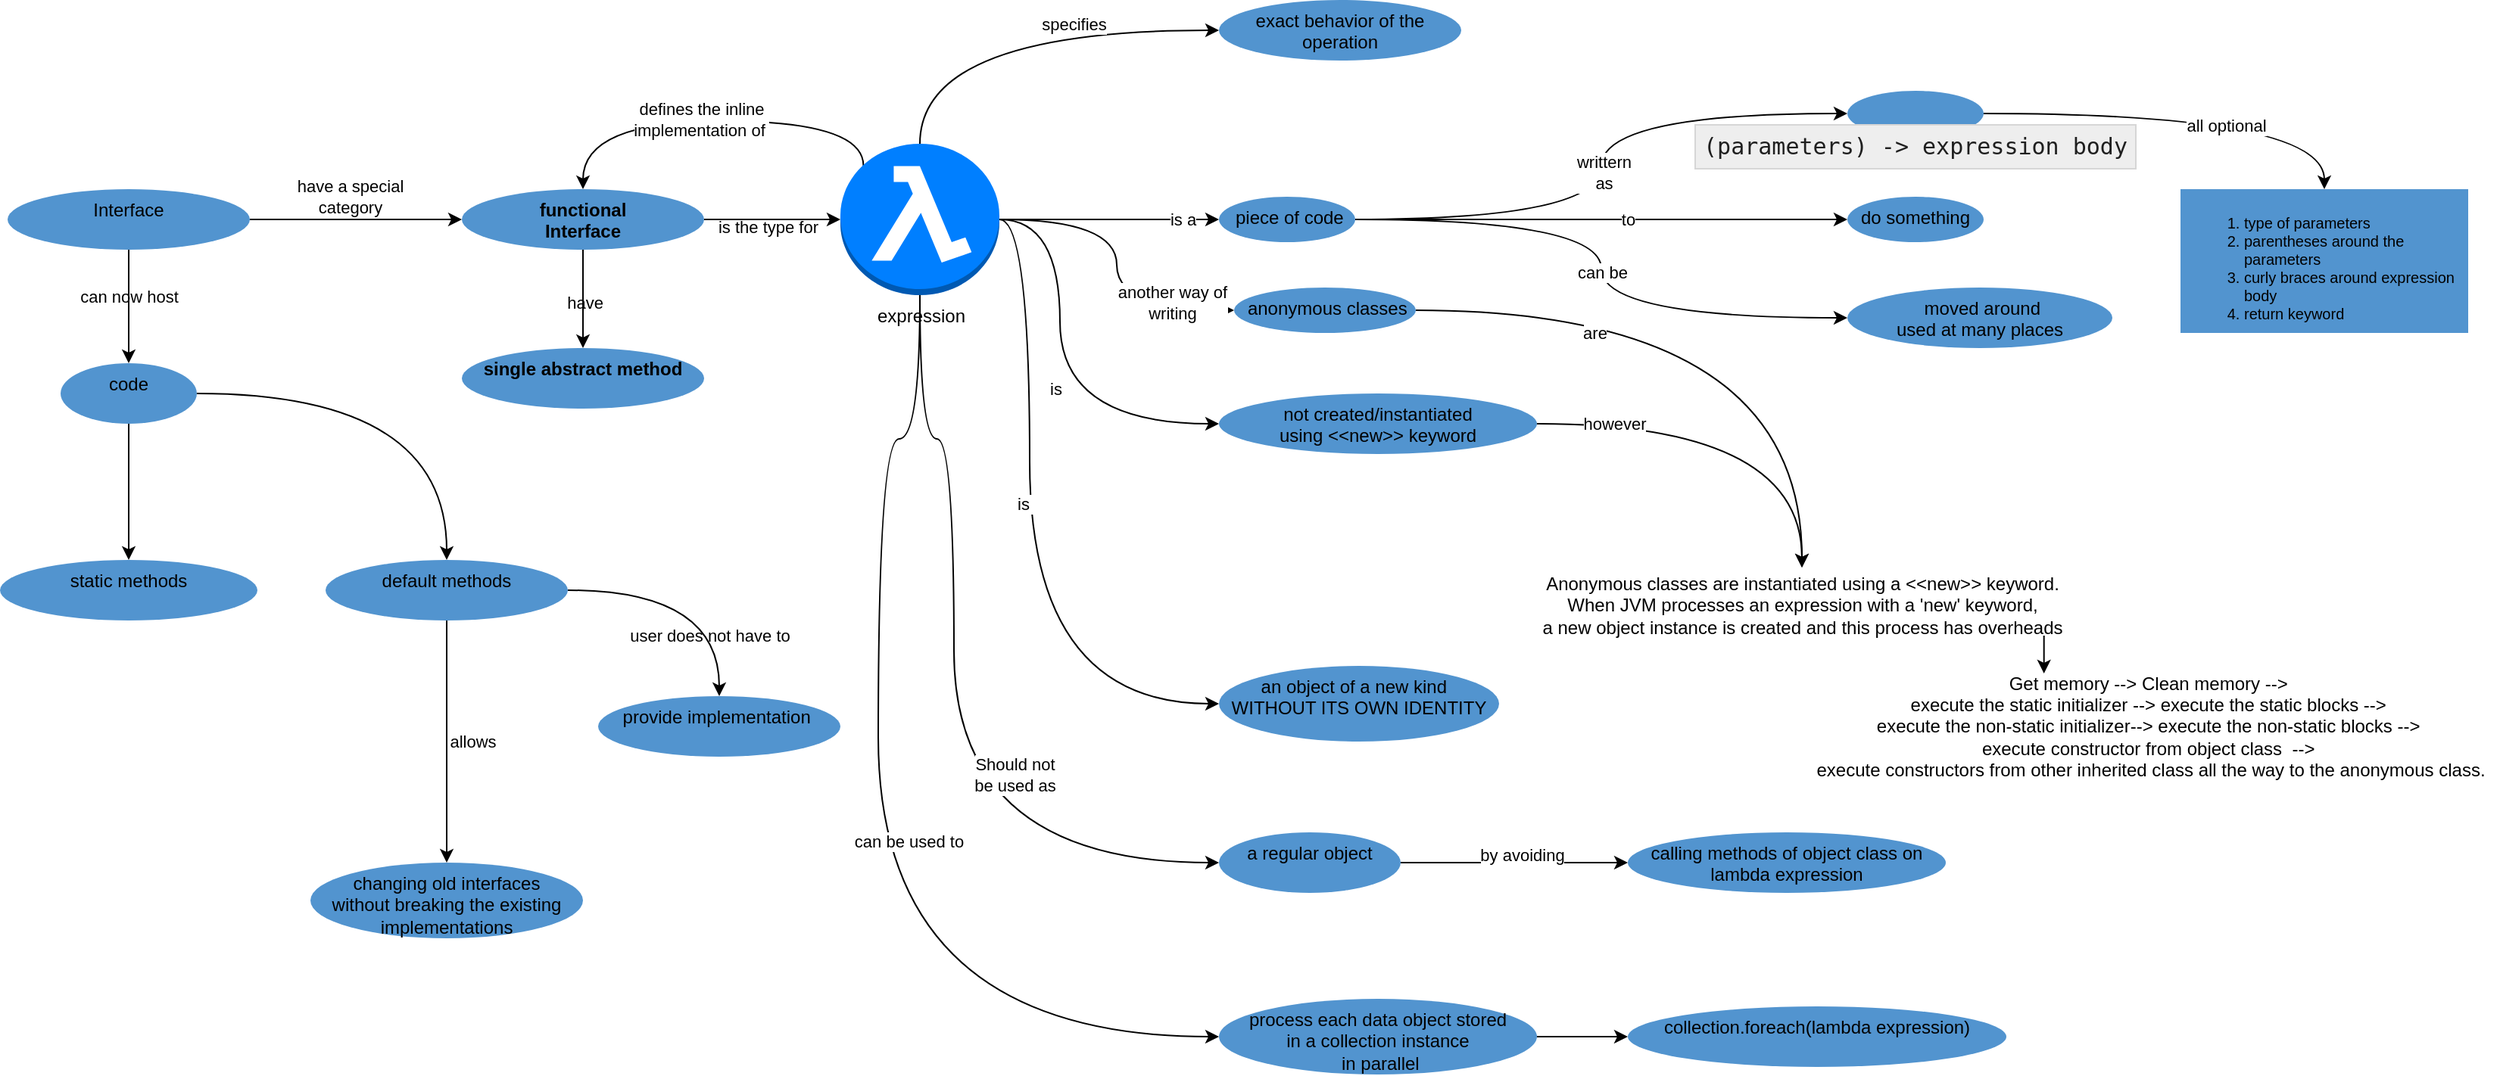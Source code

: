 <mxfile version="14.1.9" type="github" pages="5">
  <diagram id="lYfYxuUdmsIS_NvossM9" name="Lambda Expressions">
    <mxGraphModel dx="5478" dy="2292" grid="1" gridSize="10" guides="1" tooltips="1" connect="1" arrows="1" fold="1" page="1" pageScale="1" pageWidth="850" pageHeight="1100" math="0" shadow="0">
      <root>
        <mxCell id="lKMH8qdmvzPEWP_gQ9WU-0" />
        <mxCell id="lKMH8qdmvzPEWP_gQ9WU-1" parent="lKMH8qdmvzPEWP_gQ9WU-0" />
        <mxCell id="lKMH8qdmvzPEWP_gQ9WU-15" value="" style="edgeStyle=orthogonalEdgeStyle;curved=1;rounded=0;orthogonalLoop=1;jettySize=auto;html=1;entryX=0;entryY=0.5;entryDx=0;entryDy=0;" parent="lKMH8qdmvzPEWP_gQ9WU-1" source="lKMH8qdmvzPEWP_gQ9WU-10" target="lKMH8qdmvzPEWP_gQ9WU-14" edge="1">
          <mxGeometry relative="1" as="geometry">
            <Array as="points">
              <mxPoint x="-130" y="305" />
              <mxPoint x="-130" y="625" />
            </Array>
          </mxGeometry>
        </mxCell>
        <mxCell id="lKMH8qdmvzPEWP_gQ9WU-21" value="is&amp;nbsp;" style="edgeLabel;html=1;align=center;verticalAlign=middle;resizable=0;points=[];" parent="lKMH8qdmvzPEWP_gQ9WU-15" vertex="1" connectable="0">
          <mxGeometry x="-0.038" y="-3" relative="1" as="geometry">
            <mxPoint y="-16" as="offset" />
          </mxGeometry>
        </mxCell>
        <mxCell id="lKMH8qdmvzPEWP_gQ9WU-20" value="" style="edgeStyle=orthogonalEdgeStyle;curved=1;rounded=0;orthogonalLoop=1;jettySize=auto;html=1;entryX=0;entryY=0.5;entryDx=0;entryDy=0;" parent="lKMH8qdmvzPEWP_gQ9WU-1" source="lKMH8qdmvzPEWP_gQ9WU-10" target="lKMH8qdmvzPEWP_gQ9WU-19" edge="1">
          <mxGeometry relative="1" as="geometry">
            <Array as="points">
              <mxPoint x="-110" y="305" />
              <mxPoint x="-110" y="440" />
            </Array>
          </mxGeometry>
        </mxCell>
        <mxCell id="lKMH8qdmvzPEWP_gQ9WU-23" value="is" style="edgeLabel;html=1;align=center;verticalAlign=middle;resizable=0;points=[];" parent="lKMH8qdmvzPEWP_gQ9WU-20" vertex="1" connectable="0">
          <mxGeometry x="0.218" y="-3" relative="1" as="geometry">
            <mxPoint y="-19" as="offset" />
          </mxGeometry>
        </mxCell>
        <mxCell id="tfWovZTcKI60pbMcjAeG-11" value="" style="edgeStyle=orthogonalEdgeStyle;curved=1;rounded=0;orthogonalLoop=1;jettySize=auto;html=1;entryX=0;entryY=0.5;entryDx=0;entryDy=0;exitX=1;exitY=0.5;exitDx=0;exitDy=0;exitPerimeter=0;" parent="lKMH8qdmvzPEWP_gQ9WU-1" source="lKMH8qdmvzPEWP_gQ9WU-10" target="tfWovZTcKI60pbMcjAeG-10" edge="1">
          <mxGeometry relative="1" as="geometry" />
        </mxCell>
        <mxCell id="tfWovZTcKI60pbMcjAeG-12" value="another way of&lt;br&gt;writing" style="edgeLabel;html=1;align=center;verticalAlign=middle;resizable=0;points=[];" parent="tfWovZTcKI60pbMcjAeG-11" vertex="1" connectable="0">
          <mxGeometry x="0.301" y="-8" relative="1" as="geometry">
            <mxPoint x="34" y="-13" as="offset" />
          </mxGeometry>
        </mxCell>
        <mxCell id="9M1BDlYYb-8mz-A4pKfN-1" value="" style="edgeStyle=orthogonalEdgeStyle;curved=1;rounded=0;orthogonalLoop=1;jettySize=auto;html=1;labelBackgroundColor=#ffffff;entryX=0.5;entryY=0;entryDx=0;entryDy=0;exitX=0.145;exitY=0.145;exitDx=0;exitDy=0;exitPerimeter=0;" parent="lKMH8qdmvzPEWP_gQ9WU-1" source="lKMH8qdmvzPEWP_gQ9WU-10" target="lKMH8qdmvzPEWP_gQ9WU-11" edge="1">
          <mxGeometry relative="1" as="geometry">
            <mxPoint x="70" y="240.0" as="targetPoint" />
            <Array as="points">
              <mxPoint x="-240" y="240" />
              <mxPoint x="-425" y="240" />
            </Array>
          </mxGeometry>
        </mxCell>
        <mxCell id="9M1BDlYYb-8mz-A4pKfN-3" value="defines the inline &lt;br&gt;implementation of&amp;nbsp;" style="edgeLabel;html=1;align=center;verticalAlign=middle;resizable=0;points=[];" parent="9M1BDlYYb-8mz-A4pKfN-1" vertex="1" connectable="0">
          <mxGeometry x="0.054" y="-1" relative="1" as="geometry">
            <mxPoint as="offset" />
          </mxGeometry>
        </mxCell>
        <mxCell id="lKMH8qdmvzPEWP_gQ9WU-10" value="expression" style="outlineConnect=0;dashed=0;verticalLabelPosition=bottom;verticalAlign=top;align=center;html=1;shape=mxgraph.aws3.lambda_function;gradientColor=none;fillColor=#007FFF;" parent="lKMH8qdmvzPEWP_gQ9WU-1" vertex="1">
          <mxGeometry x="-255" y="255" width="105" height="100" as="geometry" />
        </mxCell>
        <mxCell id="tfWovZTcKI60pbMcjAeG-7" value="" style="edgeStyle=orthogonalEdgeStyle;rounded=0;orthogonalLoop=1;jettySize=auto;html=1;entryX=0;entryY=0.5;entryDx=0;entryDy=0;entryPerimeter=0;curved=1;labelBackgroundColor=none;" parent="lKMH8qdmvzPEWP_gQ9WU-1" source="lKMH8qdmvzPEWP_gQ9WU-11" target="lKMH8qdmvzPEWP_gQ9WU-10" edge="1">
          <mxGeometry relative="1" as="geometry">
            <mxPoint x="-285" y="485" as="targetPoint" />
          </mxGeometry>
        </mxCell>
        <mxCell id="tfWovZTcKI60pbMcjAeG-8" value="is the type for" style="edgeLabel;html=1;align=center;verticalAlign=middle;resizable=0;points=[];labelBackgroundColor=none;" parent="tfWovZTcKI60pbMcjAeG-7" vertex="1" connectable="0">
          <mxGeometry x="-0.18" y="4" relative="1" as="geometry">
            <mxPoint x="5" y="9" as="offset" />
          </mxGeometry>
        </mxCell>
        <mxCell id="TLHB_ZTelBAB6AC7g4ZX-1" value="" style="edgeStyle=orthogonalEdgeStyle;curved=1;rounded=0;orthogonalLoop=1;jettySize=auto;html=1;exitX=1;exitY=0.5;exitDx=0;exitDy=0;labelBackgroundColor=none;" parent="lKMH8qdmvzPEWP_gQ9WU-1" source="TLHB_ZTelBAB6AC7g4ZX-4" target="TLHB_ZTelBAB6AC7g4ZX-0" edge="1">
          <mxGeometry relative="1" as="geometry">
            <mxPoint x="-525" y="450" as="sourcePoint" />
          </mxGeometry>
        </mxCell>
        <mxCell id="TLHB_ZTelBAB6AC7g4ZX-19" value="" style="edgeStyle=orthogonalEdgeStyle;curved=1;rounded=0;orthogonalLoop=1;jettySize=auto;html=1;labelBackgroundColor=none;" parent="lKMH8qdmvzPEWP_gQ9WU-1" source="lKMH8qdmvzPEWP_gQ9WU-11" target="TLHB_ZTelBAB6AC7g4ZX-18" edge="1">
          <mxGeometry relative="1" as="geometry" />
        </mxCell>
        <mxCell id="TLHB_ZTelBAB6AC7g4ZX-20" value="have" style="edgeLabel;html=1;align=center;verticalAlign=middle;resizable=0;points=[];labelBackgroundColor=none;" parent="TLHB_ZTelBAB6AC7g4ZX-19" vertex="1" connectable="0">
          <mxGeometry x="0.056" y="1" relative="1" as="geometry">
            <mxPoint as="offset" />
          </mxGeometry>
        </mxCell>
        <mxCell id="98gqtwJEUlFUjyfmCKwA-1" value="" style="edgeStyle=orthogonalEdgeStyle;curved=1;rounded=0;orthogonalLoop=1;jettySize=auto;html=1;exitX=0.5;exitY=0;exitDx=0;exitDy=0;exitPerimeter=0;entryX=0;entryY=0.5;entryDx=0;entryDy=0;" parent="lKMH8qdmvzPEWP_gQ9WU-1" source="lKMH8qdmvzPEWP_gQ9WU-10" target="98gqtwJEUlFUjyfmCKwA-0" edge="1">
          <mxGeometry relative="1" as="geometry" />
        </mxCell>
        <mxCell id="98gqtwJEUlFUjyfmCKwA-2" value="specifies" style="edgeLabel;html=1;align=center;verticalAlign=middle;resizable=0;points=[];" parent="98gqtwJEUlFUjyfmCKwA-1" vertex="1" connectable="0">
          <mxGeometry x="0.291" y="4" relative="1" as="geometry">
            <mxPoint as="offset" />
          </mxGeometry>
        </mxCell>
        <mxCell id="lKMH8qdmvzPEWP_gQ9WU-11" value="functional &lt;br&gt;Interface" style="ellipse;whiteSpace=wrap;html=1;dashed=0;verticalAlign=top;fillColor=#5294CF;labelBackgroundColor=none;strokeColor=none;fontStyle=1" parent="lKMH8qdmvzPEWP_gQ9WU-1" vertex="1">
          <mxGeometry x="-505" y="285" width="160" height="40" as="geometry" />
        </mxCell>
        <mxCell id="lKMH8qdmvzPEWP_gQ9WU-14" value="an object of a new kind&amp;nbsp;&amp;nbsp;&lt;br&gt;WITHOUT ITS OWN IDENTITY" style="ellipse;whiteSpace=wrap;html=1;dashed=0;verticalAlign=top;fillColor=#5294CF;strokeColor=none;" parent="lKMH8qdmvzPEWP_gQ9WU-1" vertex="1">
          <mxGeometry x="-5" y="600" width="185" height="50" as="geometry" />
        </mxCell>
        <mxCell id="9M1BDlYYb-8mz-A4pKfN-12" value="" style="edgeStyle=orthogonalEdgeStyle;curved=1;rounded=0;orthogonalLoop=1;jettySize=auto;html=1;labelBackgroundColor=#ffffff;exitX=0.944;exitY=0.9;exitDx=0;exitDy=0;exitPerimeter=0;" parent="lKMH8qdmvzPEWP_gQ9WU-1" source="lKMH8qdmvzPEWP_gQ9WU-18" target="9M1BDlYYb-8mz-A4pKfN-10" edge="1">
          <mxGeometry relative="1" as="geometry">
            <mxPoint x="640" y="560" as="targetPoint" />
            <Array as="points">
              <mxPoint x="540" y="605" />
            </Array>
          </mxGeometry>
        </mxCell>
        <mxCell id="lKMH8qdmvzPEWP_gQ9WU-18" value="Anonymous classes are instantiated using a &amp;lt;&amp;lt;new&amp;gt;&amp;gt; keyword.&lt;br&gt;When JVM processes an expression with a &#39;new&#39; keyword, &lt;br&gt;a new object instance is created and this process has overheads&lt;br&gt;" style="text;html=1;align=center;verticalAlign=middle;resizable=0;points=[];autosize=1;" parent="lKMH8qdmvzPEWP_gQ9WU-1" vertex="1">
          <mxGeometry x="200" y="535" width="360" height="50" as="geometry" />
        </mxCell>
        <mxCell id="tfWovZTcKI60pbMcjAeG-15" value="" style="edgeStyle=orthogonalEdgeStyle;curved=1;rounded=0;orthogonalLoop=1;jettySize=auto;html=1;exitX=1;exitY=0.5;exitDx=0;exitDy=0;" parent="lKMH8qdmvzPEWP_gQ9WU-1" source="lKMH8qdmvzPEWP_gQ9WU-19" target="lKMH8qdmvzPEWP_gQ9WU-18" edge="1">
          <mxGeometry relative="1" as="geometry">
            <mxPoint x="265" y="525" as="targetPoint" />
          </mxGeometry>
        </mxCell>
        <mxCell id="9M1BDlYYb-8mz-A4pKfN-7" value="however" style="edgeLabel;html=1;align=center;verticalAlign=middle;resizable=0;points=[];" parent="tfWovZTcKI60pbMcjAeG-15" vertex="1" connectable="0">
          <mxGeometry x="-0.285" y="-1" relative="1" as="geometry">
            <mxPoint x="-45.69" y="-1.02" as="offset" />
          </mxGeometry>
        </mxCell>
        <mxCell id="lKMH8qdmvzPEWP_gQ9WU-19" value="not created/instantiated &lt;br&gt;using &amp;lt;&amp;lt;new&amp;gt;&amp;gt; keyword" style="ellipse;whiteSpace=wrap;html=1;dashed=0;verticalAlign=top;fillColor=#5294CF;strokeColor=none;" parent="lKMH8qdmvzPEWP_gQ9WU-1" vertex="1">
          <mxGeometry x="-5" y="420" width="210" height="40" as="geometry" />
        </mxCell>
        <mxCell id="tfWovZTcKI60pbMcjAeG-4" value="" style="edgeStyle=orthogonalEdgeStyle;rounded=0;orthogonalLoop=1;jettySize=auto;html=1;curved=1;entryX=0;entryY=0.5;entryDx=0;entryDy=0;" parent="lKMH8qdmvzPEWP_gQ9WU-1" source="tfWovZTcKI60pbMcjAeG-0" target="tfWovZTcKI60pbMcjAeG-3" edge="1">
          <mxGeometry relative="1" as="geometry">
            <mxPoint x="295.0" y="945" as="targetPoint" />
          </mxGeometry>
        </mxCell>
        <mxCell id="tfWovZTcKI60pbMcjAeG-0" value="process each data object stored &lt;br&gt;in a collection instance&lt;br&gt;&amp;nbsp;in parallel" style="ellipse;whiteSpace=wrap;html=1;dashed=0;verticalAlign=top;fillColor=#5294CF;strokeColor=none;" parent="lKMH8qdmvzPEWP_gQ9WU-1" vertex="1">
          <mxGeometry x="-5" y="820" width="210" height="50" as="geometry" />
        </mxCell>
        <mxCell id="tfWovZTcKI60pbMcjAeG-1" value="" style="edgeStyle=orthogonalEdgeStyle;rounded=0;orthogonalLoop=1;jettySize=auto;html=1;curved=1;entryX=0;entryY=0.5;entryDx=0;entryDy=0;exitX=0.5;exitY=1;exitDx=0;exitDy=0;exitPerimeter=0;" parent="lKMH8qdmvzPEWP_gQ9WU-1" source="lKMH8qdmvzPEWP_gQ9WU-10" target="tfWovZTcKI60pbMcjAeG-0" edge="1">
          <mxGeometry relative="1" as="geometry">
            <mxPoint x="-165" y="490" as="sourcePoint" />
            <mxPoint x="-15" y="430" as="targetPoint" />
            <Array as="points">
              <mxPoint x="-202" y="450" />
              <mxPoint x="-230" y="450" />
              <mxPoint x="-230" y="845" />
            </Array>
          </mxGeometry>
        </mxCell>
        <mxCell id="tfWovZTcKI60pbMcjAeG-2" value="can be used to" style="edgeLabel;html=1;align=center;verticalAlign=middle;resizable=0;points=[];" parent="tfWovZTcKI60pbMcjAeG-1" vertex="1" connectable="0">
          <mxGeometry x="0.262" y="-17" relative="1" as="geometry">
            <mxPoint x="37" y="-80" as="offset" />
          </mxGeometry>
        </mxCell>
        <mxCell id="tfWovZTcKI60pbMcjAeG-3" value="collection.foreach(lambda expression)" style="ellipse;whiteSpace=wrap;html=1;dashed=0;verticalAlign=top;fillColor=#5294CF;strokeColor=none;" parent="lKMH8qdmvzPEWP_gQ9WU-1" vertex="1">
          <mxGeometry x="265" y="825" width="250" height="40" as="geometry" />
        </mxCell>
        <mxCell id="tfWovZTcKI60pbMcjAeG-13" value="" style="edgeStyle=orthogonalEdgeStyle;curved=1;rounded=0;orthogonalLoop=1;jettySize=auto;html=1;exitX=1;exitY=0.5;exitDx=0;exitDy=0;" parent="lKMH8qdmvzPEWP_gQ9WU-1" source="tfWovZTcKI60pbMcjAeG-10" target="lKMH8qdmvzPEWP_gQ9WU-18" edge="1">
          <mxGeometry relative="1" as="geometry" />
        </mxCell>
        <mxCell id="9M1BDlYYb-8mz-A4pKfN-8" value="are" style="edgeLabel;html=1;align=center;verticalAlign=middle;resizable=0;points=[];" parent="tfWovZTcKI60pbMcjAeG-13" vertex="1" connectable="0">
          <mxGeometry x="-0.446" y="-5" relative="1" as="geometry">
            <mxPoint y="10" as="offset" />
          </mxGeometry>
        </mxCell>
        <mxCell id="tfWovZTcKI60pbMcjAeG-10" value="&amp;nbsp;anonymous classes" style="ellipse;whiteSpace=wrap;html=1;dashed=0;verticalAlign=top;fillColor=#5294CF;strokeColor=none;" parent="lKMH8qdmvzPEWP_gQ9WU-1" vertex="1">
          <mxGeometry x="5" y="350" width="120" height="30" as="geometry" />
        </mxCell>
        <mxCell id="tfWovZTcKI60pbMcjAeG-22" value="" style="edgeStyle=orthogonalEdgeStyle;curved=1;rounded=0;orthogonalLoop=1;jettySize=auto;html=1;entryX=0;entryY=0.5;entryDx=0;entryDy=0;" parent="lKMH8qdmvzPEWP_gQ9WU-1" source="tfWovZTcKI60pbMcjAeG-16" target="tfWovZTcKI60pbMcjAeG-19" edge="1">
          <mxGeometry relative="1" as="geometry" />
        </mxCell>
        <mxCell id="TLHB_ZTelBAB6AC7g4ZX-23" value="by avoiding" style="edgeLabel;html=1;align=center;verticalAlign=middle;resizable=0;points=[];" parent="tfWovZTcKI60pbMcjAeG-22" vertex="1" connectable="0">
          <mxGeometry x="-0.274" y="2" relative="1" as="geometry">
            <mxPoint x="25" y="-3" as="offset" />
          </mxGeometry>
        </mxCell>
        <mxCell id="tfWovZTcKI60pbMcjAeG-16" value="a regular object" style="ellipse;whiteSpace=wrap;html=1;dashed=0;verticalAlign=top;fillColor=#5294CF;strokeColor=none;" parent="lKMH8qdmvzPEWP_gQ9WU-1" vertex="1">
          <mxGeometry x="-5" y="710" width="120" height="40" as="geometry" />
        </mxCell>
        <mxCell id="tfWovZTcKI60pbMcjAeG-17" value="" style="edgeStyle=orthogonalEdgeStyle;rounded=0;orthogonalLoop=1;jettySize=auto;html=1;curved=1;entryX=0;entryY=0.5;entryDx=0;entryDy=0;exitX=0.5;exitY=1;exitDx=0;exitDy=0;exitPerimeter=0;" parent="lKMH8qdmvzPEWP_gQ9WU-1" source="lKMH8qdmvzPEWP_gQ9WU-10" target="tfWovZTcKI60pbMcjAeG-16" edge="1">
          <mxGeometry relative="1" as="geometry">
            <mxPoint x="-190" y="465" as="sourcePoint" />
            <mxPoint x="-15" y="350" as="targetPoint" />
            <Array as="points">
              <mxPoint x="-202" y="450" />
              <mxPoint x="-180" y="450" />
              <mxPoint x="-180" y="730" />
            </Array>
          </mxGeometry>
        </mxCell>
        <mxCell id="tfWovZTcKI60pbMcjAeG-18" value="Should not &lt;br&gt;be used as" style="edgeLabel;html=1;align=center;verticalAlign=middle;resizable=0;points=[];" parent="tfWovZTcKI60pbMcjAeG-17" vertex="1" connectable="0">
          <mxGeometry x="0.262" y="-17" relative="1" as="geometry">
            <mxPoint x="57" y="-21.67" as="offset" />
          </mxGeometry>
        </mxCell>
        <mxCell id="tfWovZTcKI60pbMcjAeG-19" value="calling methods of object class on lambda expression" style="ellipse;whiteSpace=wrap;html=1;dashed=0;verticalAlign=top;fillColor=#5294CF;strokeColor=none;" parent="lKMH8qdmvzPEWP_gQ9WU-1" vertex="1">
          <mxGeometry x="265" y="710" width="210" height="40" as="geometry" />
        </mxCell>
        <mxCell id="tfWovZTcKI60pbMcjAeG-28" value="" style="edgeStyle=orthogonalEdgeStyle;curved=1;rounded=0;orthogonalLoop=1;jettySize=auto;html=1;exitX=1;exitY=0.5;exitDx=0;exitDy=0;entryX=0;entryY=0.5;entryDx=0;entryDy=0;" parent="lKMH8qdmvzPEWP_gQ9WU-1" source="tfWovZTcKI60pbMcjAeG-23" target="tfWovZTcKI60pbMcjAeG-27" edge="1">
          <mxGeometry relative="1" as="geometry" />
        </mxCell>
        <mxCell id="tfWovZTcKI60pbMcjAeG-34" value="can be" style="edgeLabel;html=1;align=center;verticalAlign=middle;resizable=0;points=[];" parent="tfWovZTcKI60pbMcjAeG-28" vertex="1" connectable="0">
          <mxGeometry x="0.357" y="-2" relative="1" as="geometry">
            <mxPoint x="-36.86" y="-32" as="offset" />
          </mxGeometry>
        </mxCell>
        <mxCell id="tfWovZTcKI60pbMcjAeG-30" value="" style="edgeStyle=orthogonalEdgeStyle;curved=1;rounded=0;orthogonalLoop=1;jettySize=auto;html=1;entryX=0;entryY=0.5;entryDx=0;entryDy=0;" parent="lKMH8qdmvzPEWP_gQ9WU-1" source="tfWovZTcKI60pbMcjAeG-23" target="tfWovZTcKI60pbMcjAeG-32" edge="1">
          <mxGeometry relative="1" as="geometry">
            <mxPoint x="485" y="360" as="targetPoint" />
          </mxGeometry>
        </mxCell>
        <mxCell id="tfWovZTcKI60pbMcjAeG-33" value="to" style="edgeLabel;html=1;align=center;verticalAlign=middle;resizable=0;points=[];" parent="tfWovZTcKI60pbMcjAeG-30" vertex="1" connectable="0">
          <mxGeometry x="0.076" y="1" relative="1" as="geometry">
            <mxPoint x="5" y="1" as="offset" />
          </mxGeometry>
        </mxCell>
        <mxCell id="9M1BDlYYb-8mz-A4pKfN-5" value="" style="edgeStyle=orthogonalEdgeStyle;curved=1;rounded=0;orthogonalLoop=1;jettySize=auto;html=1;labelBackgroundColor=#ffffff;entryX=0;entryY=0.5;entryDx=0;entryDy=0;" parent="lKMH8qdmvzPEWP_gQ9WU-1" source="tfWovZTcKI60pbMcjAeG-23" target="9M1BDlYYb-8mz-A4pKfN-2" edge="1">
          <mxGeometry relative="1" as="geometry" />
        </mxCell>
        <mxCell id="9M1BDlYYb-8mz-A4pKfN-6" value="writtern&lt;br&gt;as" style="edgeLabel;html=1;align=center;verticalAlign=middle;resizable=0;points=[];" parent="9M1BDlYYb-8mz-A4pKfN-5" vertex="1" connectable="0">
          <mxGeometry x="-0.019" y="-1" relative="1" as="geometry">
            <mxPoint as="offset" />
          </mxGeometry>
        </mxCell>
        <mxCell id="tfWovZTcKI60pbMcjAeG-23" value="&amp;nbsp;piece of code" style="ellipse;whiteSpace=wrap;html=1;dashed=0;verticalAlign=top;fillColor=#5294CF;strokeColor=none;" parent="lKMH8qdmvzPEWP_gQ9WU-1" vertex="1">
          <mxGeometry x="-5" y="290" width="90" height="30" as="geometry" />
        </mxCell>
        <mxCell id="tfWovZTcKI60pbMcjAeG-24" value="" style="edgeStyle=orthogonalEdgeStyle;curved=1;rounded=0;orthogonalLoop=1;jettySize=auto;html=1;entryX=0;entryY=0.5;entryDx=0;entryDy=0;exitX=1;exitY=0.5;exitDx=0;exitDy=0;exitPerimeter=0;" parent="lKMH8qdmvzPEWP_gQ9WU-1" source="lKMH8qdmvzPEWP_gQ9WU-10" target="tfWovZTcKI60pbMcjAeG-23" edge="1">
          <mxGeometry relative="1" as="geometry">
            <mxPoint x="-165" y="490" as="sourcePoint" />
            <mxPoint x="85" y="510" as="targetPoint" />
          </mxGeometry>
        </mxCell>
        <mxCell id="tfWovZTcKI60pbMcjAeG-25" value="is a" style="edgeLabel;html=1;align=center;verticalAlign=middle;resizable=0;points=[];" parent="tfWovZTcKI60pbMcjAeG-24" vertex="1" connectable="0">
          <mxGeometry x="0.218" y="-3" relative="1" as="geometry">
            <mxPoint x="32" y="-3" as="offset" />
          </mxGeometry>
        </mxCell>
        <mxCell id="tfWovZTcKI60pbMcjAeG-27" value="&amp;nbsp;moved around &lt;br&gt;used at many places" style="ellipse;whiteSpace=wrap;html=1;dashed=0;verticalAlign=top;fillColor=#5294CF;strokeColor=none;" parent="lKMH8qdmvzPEWP_gQ9WU-1" vertex="1">
          <mxGeometry x="410" y="350" width="175" height="40" as="geometry" />
        </mxCell>
        <mxCell id="tfWovZTcKI60pbMcjAeG-32" value="do something" style="ellipse;whiteSpace=wrap;html=1;dashed=0;verticalAlign=top;fillColor=#5294CF;strokeColor=none;" parent="lKMH8qdmvzPEWP_gQ9WU-1" vertex="1">
          <mxGeometry x="410" y="290" width="90" height="30" as="geometry" />
        </mxCell>
        <mxCell id="TLHB_ZTelBAB6AC7g4ZX-10" value="" style="edgeStyle=orthogonalEdgeStyle;curved=1;rounded=0;orthogonalLoop=1;jettySize=auto;html=1;labelBackgroundColor=none;" parent="lKMH8qdmvzPEWP_gQ9WU-1" source="TLHB_ZTelBAB6AC7g4ZX-0" target="TLHB_ZTelBAB6AC7g4ZX-9" edge="1">
          <mxGeometry relative="1" as="geometry" />
        </mxCell>
        <mxCell id="TLHB_ZTelBAB6AC7g4ZX-12" value="allows" style="edgeLabel;html=1;align=center;verticalAlign=middle;resizable=0;points=[];labelBackgroundColor=none;" parent="TLHB_ZTelBAB6AC7g4ZX-10" vertex="1" connectable="0">
          <mxGeometry x="-0.18" relative="1" as="geometry">
            <mxPoint x="17" y="14.48" as="offset" />
          </mxGeometry>
        </mxCell>
        <mxCell id="TLHB_ZTelBAB6AC7g4ZX-15" value="" style="edgeStyle=orthogonalEdgeStyle;curved=1;rounded=0;orthogonalLoop=1;jettySize=auto;html=1;labelBackgroundColor=none;" parent="lKMH8qdmvzPEWP_gQ9WU-1" source="TLHB_ZTelBAB6AC7g4ZX-0" target="TLHB_ZTelBAB6AC7g4ZX-14" edge="1">
          <mxGeometry relative="1" as="geometry" />
        </mxCell>
        <mxCell id="TLHB_ZTelBAB6AC7g4ZX-16" value="user does not have to&amp;nbsp;" style="edgeLabel;html=1;align=center;verticalAlign=middle;resizable=0;points=[];labelBackgroundColor=none;" parent="TLHB_ZTelBAB6AC7g4ZX-15" vertex="1" connectable="0">
          <mxGeometry x="0.045" y="-4" relative="1" as="geometry">
            <mxPoint x="6.03" y="25.97" as="offset" />
          </mxGeometry>
        </mxCell>
        <mxCell id="TLHB_ZTelBAB6AC7g4ZX-0" value="default methods" style="ellipse;whiteSpace=wrap;html=1;dashed=0;verticalAlign=top;fillColor=#5294CF;labelBackgroundColor=none;strokeColor=none;" parent="lKMH8qdmvzPEWP_gQ9WU-1" vertex="1">
          <mxGeometry x="-595" y="530" width="160" height="40" as="geometry" />
        </mxCell>
        <mxCell id="TLHB_ZTelBAB6AC7g4ZX-5" value="" style="edgeStyle=orthogonalEdgeStyle;curved=1;rounded=0;orthogonalLoop=1;jettySize=auto;html=1;labelBackgroundColor=none;" parent="lKMH8qdmvzPEWP_gQ9WU-1" source="TLHB_ZTelBAB6AC7g4ZX-3" target="TLHB_ZTelBAB6AC7g4ZX-4" edge="1">
          <mxGeometry relative="1" as="geometry" />
        </mxCell>
        <mxCell id="TLHB_ZTelBAB6AC7g4ZX-6" value="can now host" style="edgeLabel;html=1;align=center;verticalAlign=middle;resizable=0;points=[];labelBackgroundColor=none;" parent="TLHB_ZTelBAB6AC7g4ZX-5" vertex="1" connectable="0">
          <mxGeometry x="-0.178" relative="1" as="geometry">
            <mxPoint as="offset" />
          </mxGeometry>
        </mxCell>
        <mxCell id="TLHB_ZTelBAB6AC7g4ZX-17" value="" style="edgeStyle=orthogonalEdgeStyle;curved=1;rounded=0;orthogonalLoop=1;jettySize=auto;html=1;labelBackgroundColor=none;" parent="lKMH8qdmvzPEWP_gQ9WU-1" source="TLHB_ZTelBAB6AC7g4ZX-3" target="lKMH8qdmvzPEWP_gQ9WU-11" edge="1">
          <mxGeometry relative="1" as="geometry" />
        </mxCell>
        <mxCell id="TLHB_ZTelBAB6AC7g4ZX-21" value="have a special&lt;br&gt;category" style="edgeLabel;html=1;align=center;verticalAlign=middle;resizable=0;points=[];labelBackgroundColor=none;" parent="TLHB_ZTelBAB6AC7g4ZX-17" vertex="1" connectable="0">
          <mxGeometry x="-0.208" relative="1" as="geometry">
            <mxPoint x="10" y="-15" as="offset" />
          </mxGeometry>
        </mxCell>
        <mxCell id="TLHB_ZTelBAB6AC7g4ZX-3" value="Interface" style="ellipse;whiteSpace=wrap;html=1;dashed=0;verticalAlign=top;fillColor=#5294CF;labelBackgroundColor=none;strokeColor=none;fontStyle=0" parent="lKMH8qdmvzPEWP_gQ9WU-1" vertex="1">
          <mxGeometry x="-805" y="285" width="160" height="40" as="geometry" />
        </mxCell>
        <mxCell id="TLHB_ZTelBAB6AC7g4ZX-8" value="" style="edgeStyle=orthogonalEdgeStyle;curved=1;rounded=0;orthogonalLoop=1;jettySize=auto;html=1;exitX=0.5;exitY=1;exitDx=0;exitDy=0;labelBackgroundColor=none;" parent="lKMH8qdmvzPEWP_gQ9WU-1" source="TLHB_ZTelBAB6AC7g4ZX-4" target="TLHB_ZTelBAB6AC7g4ZX-7" edge="1">
          <mxGeometry relative="1" as="geometry" />
        </mxCell>
        <mxCell id="TLHB_ZTelBAB6AC7g4ZX-4" value="code" style="ellipse;whiteSpace=wrap;html=1;dashed=0;verticalAlign=top;fillColor=#5294CF;labelBackgroundColor=none;strokeColor=none;" parent="lKMH8qdmvzPEWP_gQ9WU-1" vertex="1">
          <mxGeometry x="-770" y="400" width="90" height="40" as="geometry" />
        </mxCell>
        <mxCell id="TLHB_ZTelBAB6AC7g4ZX-7" value="static methods" style="ellipse;whiteSpace=wrap;html=1;dashed=0;verticalAlign=top;fillColor=#5294CF;labelBackgroundColor=none;strokeColor=none;" parent="lKMH8qdmvzPEWP_gQ9WU-1" vertex="1">
          <mxGeometry x="-810" y="530" width="170" height="40" as="geometry" />
        </mxCell>
        <mxCell id="TLHB_ZTelBAB6AC7g4ZX-9" value="changing old interfaces &lt;br&gt;without breaking the existing implementations" style="ellipse;whiteSpace=wrap;html=1;dashed=0;verticalAlign=top;fillColor=#5294CF;labelBackgroundColor=none;strokeColor=none;" parent="lKMH8qdmvzPEWP_gQ9WU-1" vertex="1">
          <mxGeometry x="-605" y="730" width="180" height="50" as="geometry" />
        </mxCell>
        <mxCell id="TLHB_ZTelBAB6AC7g4ZX-14" value="provide implementation&amp;nbsp;" style="ellipse;whiteSpace=wrap;html=1;dashed=0;verticalAlign=top;fillColor=#5294CF;labelBackgroundColor=none;strokeColor=none;" parent="lKMH8qdmvzPEWP_gQ9WU-1" vertex="1">
          <mxGeometry x="-415" y="620" width="160" height="40" as="geometry" />
        </mxCell>
        <mxCell id="TLHB_ZTelBAB6AC7g4ZX-18" value="single abstract method" style="ellipse;whiteSpace=wrap;html=1;dashed=0;verticalAlign=top;fillColor=#5294CF;labelBackgroundColor=none;strokeColor=none;fontStyle=1" parent="lKMH8qdmvzPEWP_gQ9WU-1" vertex="1">
          <mxGeometry x="-505" y="390" width="160" height="40" as="geometry" />
        </mxCell>
        <mxCell id="9M1BDlYYb-8mz-A4pKfN-14" value="" style="edgeStyle=orthogonalEdgeStyle;curved=1;rounded=0;orthogonalLoop=1;jettySize=auto;html=1;labelBackgroundColor=#ffffff;" parent="lKMH8qdmvzPEWP_gQ9WU-1" source="9M1BDlYYb-8mz-A4pKfN-2" target="9M1BDlYYb-8mz-A4pKfN-13" edge="1">
          <mxGeometry relative="1" as="geometry" />
        </mxCell>
        <mxCell id="9M1BDlYYb-8mz-A4pKfN-15" value="all optional" style="edgeLabel;html=1;align=center;verticalAlign=middle;resizable=0;points=[];" parent="9M1BDlYYb-8mz-A4pKfN-14" vertex="1" connectable="0">
          <mxGeometry x="-0.009" relative="1" as="geometry">
            <mxPoint x="23.45" y="8" as="offset" />
          </mxGeometry>
        </mxCell>
        <mxCell id="9M1BDlYYb-8mz-A4pKfN-2" value="&lt;pre class=&quot;result notranslate&quot; style=&quot;font-family: monospace , monospace ; font-size: 15px ; padding: 5px ; overflow-x: auto ; color: rgba(0 , 0 , 0 , 0.87) ; background: rgb(238 , 238 , 238) ; border: 1px solid rgb(214 , 214 , 214)&quot;&gt;(parameters) -&amp;gt; expression body&lt;/pre&gt;" style="ellipse;whiteSpace=wrap;html=1;dashed=0;verticalAlign=top;fillColor=#5294CF;strokeColor=none;" parent="lKMH8qdmvzPEWP_gQ9WU-1" vertex="1">
          <mxGeometry x="410" y="220" width="90" height="30" as="geometry" />
        </mxCell>
        <mxCell id="9M1BDlYYb-8mz-A4pKfN-10" value="Get memory --&amp;gt;&amp;nbsp;Clean memory --&amp;gt;&amp;nbsp;&lt;br&gt;execute the static initializer --&amp;gt; execute the static blocks --&amp;gt;&amp;nbsp;&lt;br&gt;execute the non-static initializer--&amp;gt; execute the non-static blocks --&amp;gt;&amp;nbsp;&lt;br&gt;execute constructor from object class&amp;nbsp; --&amp;gt;&amp;nbsp;&lt;br&gt;execute constructors from other inherited class all the way to the anonymous class." style="text;html=1;align=center;verticalAlign=middle;resizable=0;points=[];autosize=1;" parent="lKMH8qdmvzPEWP_gQ9WU-1" vertex="1">
          <mxGeometry x="380" y="605" width="460" height="70" as="geometry" />
        </mxCell>
        <mxCell id="9M1BDlYYb-8mz-A4pKfN-13" value="&lt;ol style=&quot;font-size: 10px&quot;&gt;&lt;li&gt;type of parameters&lt;/li&gt;&lt;li&gt;parentheses around the parameters&lt;/li&gt;&lt;li&gt;curly braces around expression body&lt;/li&gt;&lt;li&gt;return keyword&lt;/li&gt;&lt;/ol&gt;" style="whiteSpace=wrap;html=1;dashed=0;verticalAlign=top;strokeColor=none;fillColor=#5294CF;align=left;" parent="lKMH8qdmvzPEWP_gQ9WU-1" vertex="1">
          <mxGeometry x="630" y="285" width="190" height="95" as="geometry" />
        </mxCell>
        <mxCell id="98gqtwJEUlFUjyfmCKwA-0" value="&lt;span style=&quot;font-weight: normal&quot;&gt;exact behavior of the operation&lt;/span&gt;" style="ellipse;whiteSpace=wrap;html=1;dashed=0;verticalAlign=top;fillColor=#5294CF;labelBackgroundColor=none;strokeColor=none;fontStyle=1" parent="lKMH8qdmvzPEWP_gQ9WU-1" vertex="1">
          <mxGeometry x="-5" y="160" width="160" height="40" as="geometry" />
        </mxCell>
      </root>
    </mxGraphModel>
  </diagram>
  <diagram id="k_AX72Jlf05Sg8vSuUET" name="Collection framework">
    <mxGraphModel dx="2893" dy="1433" grid="0" gridSize="10" guides="1" tooltips="1" connect="1" arrows="1" fold="1" page="1" pageScale="1" pageWidth="850" pageHeight="1100" background="none" math="0" shadow="0">
      <root>
        <mxCell id="0" />
        <mxCell id="1" parent="0" />
        <mxCell id="f2Iedu3TyyTI3fCIjMg3-89" value="&lt;font color=&quot;#000033&quot;&gt;&lt;br&gt;&lt;/font&gt;" style="shape=folder;fontStyle=1;spacingTop=10;tabWidth=240;tabHeight=50;tabPosition=left;html=1;fillColor=#dae8fc;opacity=30;shadow=0;strokeColor=#6c8ebf;sketch=1;" parent="1" vertex="1">
          <mxGeometry y="190" width="2550" height="905" as="geometry" />
        </mxCell>
        <mxCell id="Ks9ShcCLQltz6Wq35oGR-33" value="" style="edgeStyle=none;rounded=0;orthogonalLoop=1;jettySize=auto;html=1;dashed=1;dashPattern=1 1;strokeColor=#00FF00;exitX=0.75;exitY=0;exitDx=0;exitDy=0;entryX=0;entryY=1;entryDx=0;entryDy=0;sketch=1;" parent="1" source="f2Iedu3TyyTI3fCIjMg3-67" target="f2Iedu3TyyTI3fCIjMg3-16" edge="1">
          <mxGeometry relative="1" as="geometry">
            <mxPoint x="1745.0" y="848" as="sourcePoint" />
            <mxPoint x="1745.0" y="696" as="targetPoint" />
          </mxGeometry>
        </mxCell>
        <mxCell id="f2Iedu3TyyTI3fCIjMg3-1" value="«interface»&lt;br&gt;Iterable&amp;lt;T&amp;gt;" style="html=1;strokeColor=none;fillColor=#67AB9F;opacity=50;fontStyle=1;sketch=1;" parent="1" vertex="1">
          <mxGeometry x="560" y="75" width="110" height="50" as="geometry" />
        </mxCell>
        <mxCell id="f2Iedu3TyyTI3fCIjMg3-27" value="" style="edgeStyle=orthogonalEdgeStyle;rounded=0;orthogonalLoop=1;jettySize=auto;html=1;fontStyle=1;fillColor=#f8cecc;strokeColor=#FF0000;sketch=1;" parent="1" source="f2Iedu3TyyTI3fCIjMg3-2" target="f2Iedu3TyyTI3fCIjMg3-1" edge="1">
          <mxGeometry relative="1" as="geometry" />
        </mxCell>
        <mxCell id="f2Iedu3TyyTI3fCIjMg3-2" value="«interface»&lt;br&gt;Collection&amp;lt;E&amp;gt;" style="html=1;fillColor=#67AB9F;strokeColor=none;opacity=50;fontStyle=1;sketch=1;" parent="1" vertex="1">
          <mxGeometry x="560" y="355" width="110" height="50" as="geometry" />
        </mxCell>
        <mxCell id="f2Iedu3TyyTI3fCIjMg3-29" value="" style="rounded=0;orthogonalLoop=1;jettySize=auto;html=1;entryX=0.25;entryY=1;entryDx=0;entryDy=0;exitX=0.5;exitY=0;exitDx=0;exitDy=0;fontStyle=1;fillColor=#f8cecc;strokeColor=#FF0000;sketch=1;" parent="1" source="f2Iedu3TyyTI3fCIjMg3-3" target="f2Iedu3TyyTI3fCIjMg3-2" edge="1">
          <mxGeometry relative="1" as="geometry" />
        </mxCell>
        <mxCell id="f2Iedu3TyyTI3fCIjMg3-3" value="«interface»&lt;br&gt;Set&amp;lt;E&amp;gt;" style="html=1;fillColor=#67AB9F;strokeColor=none;opacity=50;fontStyle=1;sketch=1;" parent="1" vertex="1">
          <mxGeometry x="330" y="475" width="110" height="50" as="geometry" />
        </mxCell>
        <mxCell id="f2Iedu3TyyTI3fCIjMg3-30" value="" style="edgeStyle=none;rounded=0;orthogonalLoop=1;jettySize=auto;html=1;fontStyle=1;fillColor=#f8cecc;strokeColor=#FF0000;sketch=1;" parent="1" source="f2Iedu3TyyTI3fCIjMg3-4" target="f2Iedu3TyyTI3fCIjMg3-2" edge="1">
          <mxGeometry relative="1" as="geometry" />
        </mxCell>
        <mxCell id="f2Iedu3TyyTI3fCIjMg3-4" value="«interface»&lt;br&gt;Queue&amp;lt;E&amp;gt;" style="html=1;fillColor=#67AB9F;strokeColor=none;opacity=50;fontStyle=1;sketch=1;" parent="1" vertex="1">
          <mxGeometry x="560" y="475" width="110" height="50" as="geometry" />
        </mxCell>
        <mxCell id="f2Iedu3TyyTI3fCIjMg3-31" value="" style="edgeStyle=none;rounded=0;orthogonalLoop=1;jettySize=auto;html=1;entryX=0.75;entryY=1;entryDx=0;entryDy=0;exitX=0.5;exitY=0;exitDx=0;exitDy=0;fontStyle=1;fillColor=#f8cecc;strokeColor=#FF0000;sketch=1;" parent="1" source="f2Iedu3TyyTI3fCIjMg3-5" target="f2Iedu3TyyTI3fCIjMg3-2" edge="1">
          <mxGeometry relative="1" as="geometry" />
        </mxCell>
        <mxCell id="f2Iedu3TyyTI3fCIjMg3-5" value="«interface»&lt;br&gt;List&amp;lt;E&amp;gt;" style="html=1;fillColor=#67AB9F;strokeColor=none;opacity=50;fontStyle=1;sketch=1;" parent="1" vertex="1">
          <mxGeometry x="760" y="475" width="110" height="50" as="geometry" />
        </mxCell>
        <mxCell id="f2Iedu3TyyTI3fCIjMg3-33" value="" style="edgeStyle=none;rounded=0;orthogonalLoop=1;jettySize=auto;html=1;fontStyle=1;fillColor=#f8cecc;strokeColor=#FF0000;sketch=1;" parent="1" source="f2Iedu3TyyTI3fCIjMg3-6" target="f2Iedu3TyyTI3fCIjMg3-3" edge="1">
          <mxGeometry relative="1" as="geometry" />
        </mxCell>
        <mxCell id="f2Iedu3TyyTI3fCIjMg3-6" value="«interface»&lt;br&gt;SortedSet&amp;lt;E&amp;gt;" style="html=1;fillColor=#67AB9F;strokeColor=none;opacity=50;fontStyle=1;sketch=1;" parent="1" vertex="1">
          <mxGeometry x="330" y="630" width="110" height="50" as="geometry" />
        </mxCell>
        <mxCell id="f2Iedu3TyyTI3fCIjMg3-34" value="" style="edgeStyle=none;rounded=0;orthogonalLoop=1;jettySize=auto;html=1;fontStyle=1;fillColor=#f8cecc;strokeColor=#FF0000;sketch=1;" parent="1" source="f2Iedu3TyyTI3fCIjMg3-7" target="f2Iedu3TyyTI3fCIjMg3-6" edge="1">
          <mxGeometry relative="1" as="geometry" />
        </mxCell>
        <mxCell id="f2Iedu3TyyTI3fCIjMg3-7" value="«interface»&lt;br&gt;NavigableSet&amp;lt;E&amp;gt;" style="html=1;fillColor=#67AB9F;strokeColor=none;opacity=50;fontStyle=1;sketch=1;" parent="1" vertex="1">
          <mxGeometry x="330" y="715" width="110" height="50" as="geometry" />
        </mxCell>
        <mxCell id="f2Iedu3TyyTI3fCIjMg3-32" value="" style="edgeStyle=none;rounded=0;orthogonalLoop=1;jettySize=auto;html=1;fontStyle=1;fillColor=#f8cecc;strokeColor=#FF0000;sketch=1;" parent="1" source="f2Iedu3TyyTI3fCIjMg3-8" target="f2Iedu3TyyTI3fCIjMg3-4" edge="1">
          <mxGeometry relative="1" as="geometry" />
        </mxCell>
        <mxCell id="f2Iedu3TyyTI3fCIjMg3-8" value="«interface»&lt;br&gt;Deque&amp;lt;E&amp;gt;" style="html=1;fillColor=#67AB9F;strokeColor=none;opacity=50;fontStyle=1;sketch=1;" parent="1" vertex="1">
          <mxGeometry x="560" y="630" width="110" height="50" as="geometry" />
        </mxCell>
        <mxCell id="f2Iedu3TyyTI3fCIjMg3-11" value="«class»&lt;br&gt;Object" style="html=1;fillColor=#FF8000;strokeColor=none;fontStyle=1;sketch=1;" parent="1" vertex="1">
          <mxGeometry x="1470" y="80" width="110" height="50" as="geometry" />
        </mxCell>
        <mxCell id="f2Iedu3TyyTI3fCIjMg3-50" value="" style="edgeStyle=none;rounded=0;orthogonalLoop=1;jettySize=auto;html=1;entryX=0;entryY=1;entryDx=0;entryDy=0;strokeColor=#FF0000;sketch=1;" parent="1" source="f2Iedu3TyyTI3fCIjMg3-12" target="f2Iedu3TyyTI3fCIjMg3-11" edge="1">
          <mxGeometry relative="1" as="geometry">
            <mxPoint x="1105" y="395" as="targetPoint" />
          </mxGeometry>
        </mxCell>
        <mxCell id="f2Iedu3TyyTI3fCIjMg3-12" value="«class»&lt;br&gt;AbstractCollection&amp;lt;E&amp;gt;" style="html=1;strokeColor=none;fillColor=#FFCC99;sketch=1;" parent="1" vertex="1">
          <mxGeometry x="1080" y="475" width="130" height="50" as="geometry" />
        </mxCell>
        <mxCell id="f2Iedu3TyyTI3fCIjMg3-37" value="" style="edgeStyle=none;rounded=0;orthogonalLoop=1;jettySize=auto;html=1;entryX=0.25;entryY=1;entryDx=0;entryDy=0;exitX=0.5;exitY=0;exitDx=0;exitDy=0;fillColor=#FFCC99;strokeColor=#FF0000;sketch=1;" parent="1" source="f2Iedu3TyyTI3fCIjMg3-13" target="f2Iedu3TyyTI3fCIjMg3-12" edge="1">
          <mxGeometry relative="1" as="geometry">
            <mxPoint x="945" y="515" as="targetPoint" />
          </mxGeometry>
        </mxCell>
        <mxCell id="f2Iedu3TyyTI3fCIjMg3-13" value="«class»&lt;br&gt;AbstractSet&amp;lt;E&amp;gt;" style="html=1;strokeColor=none;fillColor=#FFCC99;sketch=1;" parent="1" vertex="1">
          <mxGeometry x="800" y="630" width="130" height="50" as="geometry" />
        </mxCell>
        <mxCell id="f2Iedu3TyyTI3fCIjMg3-35" value="" style="edgeStyle=none;rounded=0;orthogonalLoop=1;jettySize=auto;html=1;fillColor=#FFCC99;strokeColor=#FF0000;entryX=0.5;entryY=1;entryDx=0;entryDy=0;sketch=1;" parent="1" source="f2Iedu3TyyTI3fCIjMg3-14" target="f2Iedu3TyyTI3fCIjMg3-12" edge="1">
          <mxGeometry relative="1" as="geometry" />
        </mxCell>
        <mxCell id="f2Iedu3TyyTI3fCIjMg3-14" value="«class»&lt;br&gt;AbstractQueue&amp;lt;E&amp;gt;" style="html=1;strokeColor=none;fillColor=#FFCC99;sketch=1;" parent="1" vertex="1">
          <mxGeometry x="1080" y="635" width="130" height="50" as="geometry" />
        </mxCell>
        <mxCell id="f2Iedu3TyyTI3fCIjMg3-39" value="" style="edgeStyle=none;rounded=0;orthogonalLoop=1;jettySize=auto;html=1;entryX=0.75;entryY=1;entryDx=0;entryDy=0;exitX=0.5;exitY=0;exitDx=0;exitDy=0;fillColor=#FFCC99;strokeColor=#FF0000;sketch=1;" parent="1" source="f2Iedu3TyyTI3fCIjMg3-15" target="f2Iedu3TyyTI3fCIjMg3-12" edge="1">
          <mxGeometry relative="1" as="geometry" />
        </mxCell>
        <mxCell id="f2Iedu3TyyTI3fCIjMg3-15" value="«class»&lt;br&gt;AbstractList&amp;lt;E&amp;gt;" style="html=1;strokeColor=none;fillColor=#FFCC99;sketch=1;" parent="1" vertex="1">
          <mxGeometry x="1280" y="630" width="130" height="50" as="geometry" />
        </mxCell>
        <mxCell id="f2Iedu3TyyTI3fCIjMg3-16" value="«interface»&lt;br&gt;Map&amp;lt;K,V&amp;gt;" style="html=1;fillColor=#67AB9F;strokeColor=none;opacity=50;fontStyle=1;sketch=1;" parent="1" vertex="1">
          <mxGeometry x="1680" y="356" width="110" height="50" as="geometry" />
        </mxCell>
        <mxCell id="f2Iedu3TyyTI3fCIjMg3-40" value="" style="edgeStyle=none;rounded=0;orthogonalLoop=1;jettySize=auto;html=1;fillColor=#FFCC99;strokeColor=#FF0000;entryX=0;entryY=1;entryDx=0;entryDy=0;sketch=1;" parent="1" source="f2Iedu3TyyTI3fCIjMg3-17" target="f2Iedu3TyyTI3fCIjMg3-15" edge="1">
          <mxGeometry relative="1" as="geometry" />
        </mxCell>
        <mxCell id="f2Iedu3TyyTI3fCIjMg3-17" value="«class»&lt;br&gt;AbstractSequentialList&amp;lt;E&amp;gt;" style="html=1;strokeColor=none;fillColor=#FFCC99;sketch=1;" parent="1" vertex="1">
          <mxGeometry x="1040" y="730" width="160" height="50" as="geometry" />
        </mxCell>
        <mxCell id="f2Iedu3TyyTI3fCIjMg3-51" value="" style="edgeStyle=none;rounded=0;orthogonalLoop=1;jettySize=auto;html=1;entryX=0;entryY=1;entryDx=0;entryDy=0;strokeColor=#FF0000;sketch=1;" parent="1" source="f2Iedu3TyyTI3fCIjMg3-19" target="f2Iedu3TyyTI3fCIjMg3-13" edge="1">
          <mxGeometry relative="1" as="geometry" />
        </mxCell>
        <mxCell id="f2Iedu3TyyTI3fCIjMg3-52" value="" style="edgeStyle=none;rounded=0;orthogonalLoop=1;jettySize=auto;html=1;dashed=1;dashPattern=1 1;fillColor=#d5e8d4;strokeColor=#00FF00;sketch=1;" parent="1" source="f2Iedu3TyyTI3fCIjMg3-19" target="f2Iedu3TyyTI3fCIjMg3-7" edge="1">
          <mxGeometry relative="1" as="geometry" />
        </mxCell>
        <mxCell id="f2Iedu3TyyTI3fCIjMg3-19" value="«class»&lt;br&gt;TreeSet&amp;lt;E&amp;gt;" style="html=1;fillColor=#FF8000;strokeColor=none;fontStyle=1;verticalAlign=middle;sketch=1;" parent="1" vertex="1">
          <mxGeometry x="330" y="833" width="110" height="50" as="geometry" />
        </mxCell>
        <mxCell id="f2Iedu3TyyTI3fCIjMg3-48" value="" style="edgeStyle=none;rounded=0;orthogonalLoop=1;jettySize=auto;html=1;entryX=0;entryY=1;entryDx=0;entryDy=0;strokeColor=#FF0000;sketch=1;" parent="1" source="f2Iedu3TyyTI3fCIjMg3-20" target="f2Iedu3TyyTI3fCIjMg3-14" edge="1">
          <mxGeometry relative="1" as="geometry">
            <mxPoint x="615.0" y="753" as="targetPoint" />
          </mxGeometry>
        </mxCell>
        <mxCell id="f2Iedu3TyyTI3fCIjMg3-54" value="" style="edgeStyle=none;rounded=0;orthogonalLoop=1;jettySize=auto;html=1;dashed=1;dashPattern=1 1;entryX=0.75;entryY=1;entryDx=0;entryDy=0;exitX=0.25;exitY=0;exitDx=0;exitDy=0;strokeColor=#00FF00;sketch=1;" parent="1" source="f2Iedu3TyyTI3fCIjMg3-22" target="f2Iedu3TyyTI3fCIjMg3-8" edge="1">
          <mxGeometry relative="1" as="geometry">
            <mxPoint x="770" y="753" as="targetPoint" />
          </mxGeometry>
        </mxCell>
        <mxCell id="f2Iedu3TyyTI3fCIjMg3-20" value="«class»&lt;br&gt;PriorityQueue&amp;lt;E&amp;gt;" style="html=1;fillColor=#FF8000;strokeColor=none;fontStyle=1;verticalAlign=middle;sketch=1;" parent="1" vertex="1">
          <mxGeometry x="660" y="833" width="110" height="50" as="geometry" />
        </mxCell>
        <mxCell id="f2Iedu3TyyTI3fCIjMg3-41" value="" style="edgeStyle=none;rounded=0;orthogonalLoop=1;jettySize=auto;html=1;entryX=0.75;entryY=1;entryDx=0;entryDy=0;strokeColor=#FF0000;sketch=1;" parent="1" source="f2Iedu3TyyTI3fCIjMg3-21" target="f2Iedu3TyyTI3fCIjMg3-15" edge="1">
          <mxGeometry relative="1" as="geometry" />
        </mxCell>
        <mxCell id="f2Iedu3TyyTI3fCIjMg3-21" value="«class»&lt;br&gt;Vector&amp;lt;E&amp;gt;" style="html=1;fillColor=#FF8000;strokeColor=none;fontStyle=1;verticalAlign=middle;sketch=1;" parent="1" vertex="1">
          <mxGeometry x="1290" y="833" width="110" height="50" as="geometry" />
        </mxCell>
        <mxCell id="f2Iedu3TyyTI3fCIjMg3-45" value="" style="edgeStyle=none;rounded=0;orthogonalLoop=1;jettySize=auto;html=1;entryX=0.25;entryY=1;entryDx=0;entryDy=0;strokeColor=#FF0000;sketch=1;" parent="1" source="f2Iedu3TyyTI3fCIjMg3-22" target="f2Iedu3TyyTI3fCIjMg3-17" edge="1">
          <mxGeometry relative="1" as="geometry">
            <mxPoint x="935" y="753" as="targetPoint" />
          </mxGeometry>
        </mxCell>
        <mxCell id="f2Iedu3TyyTI3fCIjMg3-22" value="«class»&lt;br&gt;LinkedList&amp;lt;E&amp;gt;" style="html=1;fillColor=#FF8000;strokeColor=none;fontStyle=1;verticalAlign=middle;sketch=1;" parent="1" vertex="1">
          <mxGeometry x="880" y="833" width="110" height="50" as="geometry" />
        </mxCell>
        <mxCell id="f2Iedu3TyyTI3fCIjMg3-43" value="" style="edgeStyle=none;rounded=0;orthogonalLoop=1;jettySize=auto;html=1;entryX=0.5;entryY=1;entryDx=0;entryDy=0;strokeColor=#FF0000;sketch=1;" parent="1" source="f2Iedu3TyyTI3fCIjMg3-23" target="f2Iedu3TyyTI3fCIjMg3-15" edge="1">
          <mxGeometry relative="1" as="geometry">
            <mxPoint x="1095" y="753" as="targetPoint" />
          </mxGeometry>
        </mxCell>
        <mxCell id="f2Iedu3TyyTI3fCIjMg3-23" value="«class»&lt;br&gt;ArrayList&amp;lt;E&amp;gt;" style="html=1;fillColor=#FF8000;strokeColor=none;fontStyle=1;verticalAlign=middle;sketch=1;" parent="1" vertex="1">
          <mxGeometry x="1090" y="833" width="110" height="50" as="geometry" />
        </mxCell>
        <mxCell id="f2Iedu3TyyTI3fCIjMg3-46" value="" style="edgeStyle=none;rounded=0;orthogonalLoop=1;jettySize=auto;html=1;entryX=0.5;entryY=1;entryDx=0;entryDy=0;fontStyle=1;strokeColor=#FF0000;sketch=1;" parent="1" source="f2Iedu3TyyTI3fCIjMg3-25" target="f2Iedu3TyyTI3fCIjMg3-21" edge="1">
          <mxGeometry relative="1" as="geometry" />
        </mxCell>
        <mxCell id="f2Iedu3TyyTI3fCIjMg3-25" value="«class»&lt;br&gt;Stack&amp;lt;E&amp;gt;" style="html=1;fillColor=#FF8000;strokeColor=none;fontStyle=1;sketch=1;" parent="1" vertex="1">
          <mxGeometry x="1290" y="1013" width="110" height="50" as="geometry" />
        </mxCell>
        <mxCell id="f2Iedu3TyyTI3fCIjMg3-57" value="" style="edgeStyle=none;rounded=0;orthogonalLoop=1;jettySize=auto;html=1;dashed=1;dashPattern=1 1;entryX=1;entryY=1;entryDx=0;entryDy=0;exitX=0.25;exitY=0;exitDx=0;exitDy=0;strokeColor=#00FF00;sketch=1;" parent="1" source="f2Iedu3TyyTI3fCIjMg3-13" target="f2Iedu3TyyTI3fCIjMg3-3" edge="1">
          <mxGeometry relative="1" as="geometry">
            <mxPoint x="917.5" y="843" as="sourcePoint" />
            <mxPoint x="652.5" y="655" as="targetPoint" />
          </mxGeometry>
        </mxCell>
        <mxCell id="f2Iedu3TyyTI3fCIjMg3-58" value="" style="edgeStyle=none;rounded=0;orthogonalLoop=1;jettySize=auto;html=1;dashed=1;dashPattern=1 1;entryX=1;entryY=1;entryDx=0;entryDy=0;exitX=0.25;exitY=0;exitDx=0;exitDy=0;strokeColor=#00FF00;sketch=1;" parent="1" source="f2Iedu3TyyTI3fCIjMg3-14" target="f2Iedu3TyyTI3fCIjMg3-4" edge="1">
          <mxGeometry relative="1" as="geometry">
            <mxPoint x="922.5" y="605" as="sourcePoint" />
            <mxPoint x="502.5" y="535" as="targetPoint" />
          </mxGeometry>
        </mxCell>
        <mxCell id="f2Iedu3TyyTI3fCIjMg3-59" value="" style="edgeStyle=none;rounded=0;orthogonalLoop=1;jettySize=auto;html=1;dashed=1;dashPattern=1 1;entryX=1;entryY=1;entryDx=0;entryDy=0;exitX=0.25;exitY=0;exitDx=0;exitDy=0;strokeColor=#00FF00;sketch=1;" parent="1" source="f2Iedu3TyyTI3fCIjMg3-15" target="f2Iedu3TyyTI3fCIjMg3-5" edge="1">
          <mxGeometry relative="1" as="geometry">
            <mxPoint x="1082.5" y="605" as="sourcePoint" />
            <mxPoint x="652.5" y="535" as="targetPoint" />
          </mxGeometry>
        </mxCell>
        <mxCell id="f2Iedu3TyyTI3fCIjMg3-60" value="" style="edgeStyle=none;rounded=0;orthogonalLoop=1;jettySize=auto;html=1;dashed=1;dashPattern=1 1;entryX=1;entryY=0.75;entryDx=0;entryDy=0;exitX=0.25;exitY=0;exitDx=0;exitDy=0;strokeColor=#00FF00;sketch=1;" parent="1" source="f2Iedu3TyyTI3fCIjMg3-12" target="f2Iedu3TyyTI3fCIjMg3-2" edge="1">
          <mxGeometry relative="1" as="geometry">
            <mxPoint x="1242.5" y="605" as="sourcePoint" />
            <mxPoint x="812.5" y="535" as="targetPoint" />
          </mxGeometry>
        </mxCell>
        <mxCell id="f2Iedu3TyyTI3fCIjMg3-72" value="" style="rounded=0;orthogonalLoop=1;jettySize=auto;html=1;fontStyle=1;strokeColor=#FF0000;sketch=1;" parent="1" source="f2Iedu3TyyTI3fCIjMg3-64" target="f2Iedu3TyyTI3fCIjMg3-16" edge="1">
          <mxGeometry relative="1" as="geometry" />
        </mxCell>
        <mxCell id="f2Iedu3TyyTI3fCIjMg3-64" value="«interface»&lt;br&gt;SortedMap&amp;lt;K,V&amp;gt;" style="html=1;fillColor=#67AB9F;strokeColor=none;opacity=50;fontStyle=1;sketch=1;" parent="1" vertex="1">
          <mxGeometry x="1680" y="476" width="110" height="50" as="geometry" />
        </mxCell>
        <mxCell id="f2Iedu3TyyTI3fCIjMg3-75" value="" style="edgeStyle=none;rounded=0;orthogonalLoop=1;jettySize=auto;html=1;fontStyle=1;strokeColor=#FF0000;sketch=1;" parent="1" source="f2Iedu3TyyTI3fCIjMg3-65" target="f2Iedu3TyyTI3fCIjMg3-64" edge="1">
          <mxGeometry relative="1" as="geometry" />
        </mxCell>
        <mxCell id="f2Iedu3TyyTI3fCIjMg3-65" value="«interface»&lt;br&gt;NavigableMap&amp;lt;K,V&amp;gt;" style="html=1;fillColor=#67AB9F;strokeColor=none;opacity=50;fontStyle=1;sketch=1;" parent="1" vertex="1">
          <mxGeometry x="1680" y="636" width="110" height="50" as="geometry" />
        </mxCell>
        <mxCell id="f2Iedu3TyyTI3fCIjMg3-74" value="" style="edgeStyle=none;rounded=0;orthogonalLoop=1;jettySize=auto;html=1;strokeColor=#FF0000;sketch=1;" parent="1" source="f2Iedu3TyyTI3fCIjMg3-67" target="f2Iedu3TyyTI3fCIjMg3-68" edge="1">
          <mxGeometry relative="1" as="geometry">
            <mxPoint x="1520" y="635" as="targetPoint" />
          </mxGeometry>
        </mxCell>
        <mxCell id="f2Iedu3TyyTI3fCIjMg3-67" value="«class»&lt;br&gt;HashMap&amp;lt;K,V&amp;gt;" style="html=1;fillColor=#FF8000;strokeColor=none;fontStyle=1;verticalAlign=middle;sketch=1;" parent="1" vertex="1">
          <mxGeometry x="1470" y="833" width="110" height="50" as="geometry" />
        </mxCell>
        <mxCell id="f2Iedu3TyyTI3fCIjMg3-71" value="" style="edgeStyle=none;rounded=0;orthogonalLoop=1;jettySize=auto;html=1;dashed=1;dashPattern=1 1;strokeColor=#00FF00;entryX=0;entryY=0.5;entryDx=0;entryDy=0;sketch=1;" parent="1" source="f2Iedu3TyyTI3fCIjMg3-68" target="f2Iedu3TyyTI3fCIjMg3-16" edge="1">
          <mxGeometry relative="1" as="geometry">
            <mxPoint x="1680" y="410" as="targetPoint" />
          </mxGeometry>
        </mxCell>
        <mxCell id="f2Iedu3TyyTI3fCIjMg3-68" value="«class»&lt;br&gt;AbstractMap&amp;lt;K,V&amp;gt;" style="html=1;strokeColor=none;fillColor=#FFCC99;sketch=1;" parent="1" vertex="1">
          <mxGeometry x="1460" y="475" width="130" height="50" as="geometry" />
        </mxCell>
        <mxCell id="f2Iedu3TyyTI3fCIjMg3-69" value="«class»&lt;br&gt;TreeMap&amp;lt;K,V&amp;gt;" style="html=1;fillColor=#FF8000;strokeColor=none;fontStyle=1;verticalAlign=middle;sketch=1;" parent="1" vertex="1">
          <mxGeometry x="1680" y="833" width="110" height="50" as="geometry" />
        </mxCell>
        <mxCell id="f2Iedu3TyyTI3fCIjMg3-76" value="" style="edgeStyle=none;rounded=0;orthogonalLoop=1;jettySize=auto;html=1;dashed=1;dashPattern=1 1;strokeColor=#00FF00;sketch=1;" parent="1" source="f2Iedu3TyyTI3fCIjMg3-69" target="f2Iedu3TyyTI3fCIjMg3-65" edge="1">
          <mxGeometry relative="1" as="geometry">
            <mxPoint x="1597.763" y="486" as="sourcePoint" />
            <mxPoint x="1717.5" y="416" as="targetPoint" />
          </mxGeometry>
        </mxCell>
        <mxCell id="f2Iedu3TyyTI3fCIjMg3-77" value="" style="edgeStyle=none;rounded=0;orthogonalLoop=1;jettySize=auto;html=1;entryX=0.75;entryY=1;entryDx=0;entryDy=0;exitX=0.25;exitY=0;exitDx=0;exitDy=0;strokeColor=#FF0000;sketch=1;" parent="1" source="f2Iedu3TyyTI3fCIjMg3-69" target="f2Iedu3TyyTI3fCIjMg3-68" edge="1">
          <mxGeometry relative="1" as="geometry">
            <mxPoint x="1725" y="725" as="sourcePoint" />
            <mxPoint x="1725" y="535" as="targetPoint" />
          </mxGeometry>
        </mxCell>
        <mxCell id="f2Iedu3TyyTI3fCIjMg3-78" value="" style="edgeStyle=none;rounded=0;orthogonalLoop=1;jettySize=auto;html=1;entryX=0.25;entryY=1;entryDx=0;entryDy=0;exitX=0.5;exitY=0;exitDx=0;exitDy=0;strokeColor=#FF0000;sketch=1;" parent="1" source="f2Iedu3TyyTI3fCIjMg3-68" target="f2Iedu3TyyTI3fCIjMg3-11" edge="1">
          <mxGeometry relative="1" as="geometry">
            <mxPoint x="1115" y="485" as="sourcePoint" />
            <mxPoint x="1115" y="295" as="targetPoint" />
          </mxGeometry>
        </mxCell>
        <mxCell id="f2Iedu3TyyTI3fCIjMg3-83" value="" style="edgeStyle=none;rounded=0;orthogonalLoop=1;jettySize=auto;html=1;entryX=0.5;entryY=1;entryDx=0;entryDy=0;strokeColor=#FF0000;opacity=20;sketch=1;" parent="1" source="f2Iedu3TyyTI3fCIjMg3-80" target="f2Iedu3TyyTI3fCIjMg3-81" edge="1">
          <mxGeometry relative="1" as="geometry">
            <mxPoint x="2785" y="638" as="targetPoint" />
          </mxGeometry>
        </mxCell>
        <mxCell id="f2Iedu3TyyTI3fCIjMg3-80" value="«class»&lt;br&gt;HashTable&amp;lt;K,V&amp;gt;" style="html=1;fillColor=#FF8000;strokeColor=none;fontStyle=1;verticalAlign=middle;sketch=1;" parent="1" vertex="1">
          <mxGeometry x="2020" y="833" width="110" height="50" as="geometry" />
        </mxCell>
        <mxCell id="f2Iedu3TyyTI3fCIjMg3-85" value="" style="edgeStyle=none;rounded=0;orthogonalLoop=1;jettySize=auto;html=1;entryX=0.5;entryY=1;entryDx=0;entryDy=0;strokeColor=#FF0000;opacity=20;sketch=1;" parent="1" source="f2Iedu3TyyTI3fCIjMg3-81" target="f2Iedu3TyyTI3fCIjMg3-11" edge="1">
          <mxGeometry relative="1" as="geometry" />
        </mxCell>
        <mxCell id="f2Iedu3TyyTI3fCIjMg3-81" value="«class»&lt;br&gt;Dictionary&amp;lt;K,V&amp;gt;" style="html=1;strokeColor=none;fillColor=#FFCC99;opacity=30;sketch=1;" parent="1" vertex="1">
          <mxGeometry x="2010" y="478" width="130" height="50" as="geometry" />
        </mxCell>
        <mxCell id="f2Iedu3TyyTI3fCIjMg3-86" value="" style="rounded=0;orthogonalLoop=1;jettySize=auto;html=1;dashed=1;dashPattern=1 1;entryX=1;entryY=0.5;entryDx=0;entryDy=0;exitX=0;exitY=0;exitDx=0;exitDy=0;strokeColor=#00FF00;opacity=40;sketch=1;" parent="1" source="f2Iedu3TyyTI3fCIjMg3-80" target="f2Iedu3TyyTI3fCIjMg3-16" edge="1">
          <mxGeometry relative="1" as="geometry">
            <mxPoint x="1767.318" y="486" as="sourcePoint" />
            <mxPoint x="1887.5" y="415" as="targetPoint" />
          </mxGeometry>
        </mxCell>
        <mxCell id="f2Iedu3TyyTI3fCIjMg3-88" value="" style="edgeStyle=orthogonalEdgeStyle;curved=1;rounded=0;orthogonalLoop=1;jettySize=auto;html=1;fontStyle=1;strokeColor=#FF0000;sketch=1;" parent="1" source="f2Iedu3TyyTI3fCIjMg3-87" target="f2Iedu3TyyTI3fCIjMg3-80" edge="1">
          <mxGeometry relative="1" as="geometry" />
        </mxCell>
        <mxCell id="f2Iedu3TyyTI3fCIjMg3-87" value="«class»&lt;br&gt;Properties&amp;lt;K,V&amp;gt;" style="html=1;fillColor=#FF8000;strokeColor=none;fontStyle=1;sketch=1;" parent="1" vertex="1">
          <mxGeometry x="2020" y="1013" width="110" height="50" as="geometry" />
        </mxCell>
        <mxCell id="f2Iedu3TyyTI3fCIjMg3-93" value="" style="rounded=0;orthogonalLoop=1;jettySize=auto;html=1;fillColor=#FFCC99;entryX=1;entryY=1;entryDx=0;entryDy=0;exitX=0.5;exitY=0;exitDx=0;exitDy=0;strokeColor=#FF0000;sketch=1;" parent="1" source="f2Iedu3TyyTI3fCIjMg3-90" target="f2Iedu3TyyTI3fCIjMg3-11" edge="1">
          <mxGeometry relative="1" as="geometry">
            <mxPoint x="1840" y="255" as="targetPoint" />
          </mxGeometry>
        </mxCell>
        <mxCell id="f2Iedu3TyyTI3fCIjMg3-90" value="«class»&lt;br&gt;Collections" style="html=1;fillColor=#FF8000;strokeColor=none;fontStyle=1;sketch=1;" parent="1" vertex="1">
          <mxGeometry x="2350" y="355" width="110" height="50" as="geometry" />
        </mxCell>
        <mxCell id="f2Iedu3TyyTI3fCIjMg3-95" value="«interface»&lt;br&gt;Comparator&amp;lt;T&amp;gt;" style="html=1;fillColor=#67AB9F;strokeColor=none;opacity=50;fontStyle=1;sketch=1;" parent="1" vertex="1">
          <mxGeometry x="2342" y="623" width="110" height="50" as="geometry" />
        </mxCell>
        <mxCell id="jRjDFQkdqReyLutBnnCA-1" value="«interface»&lt;br&gt;Iterator&amp;lt;E&amp;gt;" style="html=1;fillColor=#67AB9F;strokeColor=none;opacity=50;fontStyle=1;sketch=1;" parent="1" vertex="1">
          <mxGeometry x="2220" y="740" width="110" height="50" as="geometry" />
        </mxCell>
        <mxCell id="Ks9ShcCLQltz6Wq35oGR-1" value="&lt;div&gt;&lt;br&gt;&lt;/div&gt;&lt;dl style=&quot;color: rgb(53 , 56 , 51) ; font-family: &amp;#34;dejavu sans&amp;#34; , &amp;#34;arial&amp;#34; , &amp;#34;helvetica&amp;#34; , sans-serif ; font-size: 14px ; background-color: rgb(255 , 255 , 255)&quot;&gt;&lt;/dl&gt;" style="text;html=1;align=center;verticalAlign=middle;resizable=0;points=[];autosize=1;sketch=1;" parent="1" vertex="1">
          <mxGeometry x="1150" y="100" width="20" height="30" as="geometry" />
        </mxCell>
        <mxCell id="Ks9ShcCLQltz6Wq35oGR-2" value="&lt;div class=&quot;block&quot; style=&quot;margin: 0px 10px 5px 0px ; color: rgb(71 , 71 , 71) ; font-size: 14px ; font-family: &amp;quot;dejavu serif&amp;quot; , &amp;quot;georgia&amp;quot; , &amp;quot;times new roman&amp;quot; , &amp;quot;times&amp;quot; , serif ; background-color: rgb(255 , 255 , 255)&quot;&gt;Implementing this interface allows an object to be the target of the enhanced&amp;nbsp;&lt;code style=&quot;font-family: &amp;quot;dejavu sans mono&amp;quot; , monospace ; padding-top: 4px ; margin-top: 8px ; line-height: 1.4em&quot;&gt;for&lt;/code&gt;&amp;nbsp;statement (sometimes called the &quot;for-each loop&quot; statement).&amp;nbsp;&lt;/div&gt;&lt;span style=&quot;color: rgb(53 , 56 , 51) ; font-family: &amp;quot;dejavu serif&amp;quot; , &amp;quot;georgia&amp;quot; , &amp;quot;times new roman&amp;quot; , &amp;quot;times&amp;quot; , serif ; font-size: 14px ; background-color: rgb(255 , 255 , 255)&quot;&gt;T is the type of elements returned by the iterator&lt;/span&gt;" style="text;html=1;strokeColor=none;fillColor=none;align=left;verticalAlign=middle;whiteSpace=wrap;rounded=0;sketch=1;" parent="1" vertex="1">
          <mxGeometry x="677.5" y="35" width="242.5" height="130" as="geometry" />
        </mxCell>
        <mxCell id="Ks9ShcCLQltz6Wq35oGR-4" value="&lt;span style=&quot;color: rgb(71 , 71 , 71) ; font-family: &amp;#34;dejavu serif&amp;#34; , &amp;#34;georgia&amp;#34; , &amp;#34;times new roman&amp;#34; , &amp;#34;times&amp;#34; , serif ; font-size: 14px ; background-color: rgb(255 , 255 , 255)&quot;&gt;The root interface in the&amp;nbsp;&lt;/span&gt;&lt;i style=&quot;color: rgb(71 , 71 , 71) ; font-family: &amp;#34;dejavu serif&amp;#34; , &amp;#34;georgia&amp;#34; , &amp;#34;times new roman&amp;#34; , &amp;#34;times&amp;#34; , serif ; font-size: 14px ; background-color: rgb(255 , 255 , 255)&quot;&gt;collection hierarchy&lt;/i&gt;&lt;span style=&quot;color: rgb(71 , 71 , 71) ; font-family: &amp;#34;dejavu serif&amp;#34; , &amp;#34;georgia&amp;#34; , &amp;#34;times new roman&amp;#34; , &amp;#34;times&amp;#34; , serif ; font-size: 14px ; background-color: rgb(255 , 255 , 255)&quot;&gt;. A collection represents a group of objects, known as its&amp;nbsp;&lt;/span&gt;&lt;i style=&quot;color: rgb(71 , 71 , 71) ; font-family: &amp;#34;dejavu serif&amp;#34; , &amp;#34;georgia&amp;#34; , &amp;#34;times new roman&amp;#34; , &amp;#34;times&amp;#34; , serif ; font-size: 14px ; background-color: rgb(255 , 255 , 255)&quot;&gt;elements&lt;/i&gt;&lt;span style=&quot;color: rgb(71 , 71 , 71) ; font-family: &amp;#34;dejavu serif&amp;#34; , &amp;#34;georgia&amp;#34; , &amp;#34;times new roman&amp;#34; , &amp;#34;times&amp;#34; , serif ; font-size: 14px ; background-color: rgb(255 , 255 , 255)&quot;&gt;. Some collections allow duplicate elements and others do not. Some are ordered and others unordered.&amp;nbsp;&lt;/span&gt;" style="text;html=1;strokeColor=none;fillColor=none;align=center;verticalAlign=middle;whiteSpace=wrap;rounded=0;sketch=1;" parent="1" vertex="1">
          <mxGeometry x="623" y="276" width="320" height="72" as="geometry" />
        </mxCell>
        <mxCell id="Ks9ShcCLQltz6Wq35oGR-6" value="&lt;span style=&quot;color: rgb(71 , 71 , 71) ; font-family: &amp;quot;dejavu serif&amp;quot; , &amp;quot;georgia&amp;quot; , &amp;quot;times new roman&amp;quot; , &amp;quot;times&amp;quot; , serif ; font-size: 14px ; background-color: rgb(255 , 255 , 255)&quot;&gt;A collection that contains &lt;br&gt;no duplicate elements.&amp;nbsp;&lt;/span&gt;" style="text;html=1;align=right;verticalAlign=middle;resizable=0;points=[];autosize=1;sketch=1;" parent="1" vertex="1">
          <mxGeometry x="140" y="485" width="170" height="30" as="geometry" />
        </mxCell>
        <mxCell id="Ks9ShcCLQltz6Wq35oGR-7" value="&lt;span style=&quot;color: rgb(71 , 71 , 71) ; font-family: &amp;quot;dejavu serif&amp;quot; , &amp;quot;georgia&amp;quot; , &amp;quot;times new roman&amp;quot; , &amp;quot;times&amp;quot; , serif ; font-size: 14px ; background-color: rgb(255 , 255 , 255)&quot;&gt;A&amp;nbsp;&lt;/span&gt;&lt;a href=&quot;https://docs.oracle.com/en/java/javase/14/docs/api/java.base/java/util/Set.html&quot; title=&quot;interface in java.util&quot; style=&quot;color: rgb(74 , 103 , 130) ; font-family: &amp;quot;dejavu serif&amp;quot; , &amp;quot;georgia&amp;quot; , &amp;quot;times new roman&amp;quot; , &amp;quot;times&amp;quot; , serif ; font-size: 14px ; background-color: rgb(255 , 255 , 255)&quot;&gt;&lt;code style=&quot;font-family: &amp;quot;dejavu sans mono&amp;quot; , monospace ; padding-top: 4px ; margin-top: 8px ; line-height: 1.4em&quot;&gt;Set&lt;/code&gt;&lt;/a&gt;&lt;span style=&quot;color: rgb(71 , 71 , 71) ; font-family: &amp;quot;dejavu serif&amp;quot; , &amp;quot;georgia&amp;quot; , &amp;quot;times new roman&amp;quot; , &amp;quot;times&amp;quot; , serif ; font-size: 14px ; background-color: rgb(255 , 255 , 255)&quot;&gt;&amp;nbsp;that further provides &lt;br&gt;a&amp;nbsp;&lt;/span&gt;&lt;i style=&quot;color: rgb(71 , 71 , 71) ; font-family: &amp;quot;dejavu serif&amp;quot; , &amp;quot;georgia&amp;quot; , &amp;quot;times new roman&amp;quot; , &amp;quot;times&amp;quot; , serif ; font-size: 14px ; background-color: rgb(255 , 255 , 255)&quot;&gt;total ordering&lt;/i&gt;&lt;span style=&quot;color: rgb(71 , 71 , 71) ; font-family: &amp;quot;dejavu serif&amp;quot; , &amp;quot;georgia&amp;quot; , &amp;quot;times new roman&amp;quot; , &amp;quot;times&amp;quot; , serif ; font-size: 14px ; background-color: rgb(255 , 255 , 255)&quot;&gt;&amp;nbsp;on its elements.&lt;/span&gt;" style="text;html=1;align=right;verticalAlign=middle;resizable=0;points=[];autosize=1;sketch=1;" parent="1" vertex="1">
          <mxGeometry x="100" y="640" width="210" height="40" as="geometry" />
        </mxCell>
        <mxCell id="Ks9ShcCLQltz6Wq35oGR-8" value="&lt;span style=&quot;color: rgb(71 , 71 , 71) ; font-family: &amp;quot;dejavu serif&amp;quot; , &amp;quot;georgia&amp;quot; , &amp;quot;times new roman&amp;quot; , &amp;quot;times&amp;quot; , serif ; font-size: 14px ; background-color: rgb(255 , 255 , 255)&quot;&gt;A&amp;nbsp;&lt;/span&gt;&lt;a href=&quot;https://docs.oracle.com/en/java/javase/14/docs/api/java.base/java/util/SortedSet.html&quot; title=&quot;interface in java.util&quot; style=&quot;color: rgb(74 , 103 , 130) ; font-family: &amp;quot;dejavu serif&amp;quot; , &amp;quot;georgia&amp;quot; , &amp;quot;times new roman&amp;quot; , &amp;quot;times&amp;quot; , serif ; font-size: 14px ; background-color: rgb(255 , 255 , 255)&quot;&gt;&lt;code style=&quot;font-family: &amp;quot;dejavu sans mono&amp;quot; , monospace ; padding-top: 4px ; margin-top: 8px ; line-height: 1.4em&quot;&gt;SortedSet&lt;/code&gt;&lt;/a&gt;&lt;span style=&quot;color: rgb(71 , 71 , 71) ; font-family: &amp;quot;dejavu serif&amp;quot; , &amp;quot;georgia&amp;quot; , &amp;quot;times new roman&amp;quot; , &amp;quot;times&amp;quot; , serif ; font-size: 14px ; background-color: rgb(255 , 255 , 255)&quot;&gt;&amp;nbsp;extended with &lt;br&gt;navigation methods reporting &lt;br&gt;closest matches for given search targets.&lt;/span&gt;" style="text;html=1;align=right;verticalAlign=middle;resizable=0;points=[];autosize=1;sketch=1;" parent="1" vertex="1">
          <mxGeometry x="50" y="715" width="260" height="50" as="geometry" />
        </mxCell>
        <mxCell id="Ks9ShcCLQltz6Wq35oGR-9" value="&lt;span style=&quot;color: rgb(71 , 71 , 71) ; font-family: &amp;quot;dejavu serif&amp;quot; , &amp;quot;georgia&amp;quot; , &amp;quot;times new roman&amp;quot; , &amp;quot;times&amp;quot; , serif ; font-size: 14px ; background-color: rgb(255 , 255 , 255)&quot;&gt;A&amp;nbsp;&lt;/span&gt;&lt;a href=&quot;https://docs.oracle.com/en/java/javase/14/docs/api/java.base/java/util/NavigableSet.html&quot; title=&quot;interface in java.util&quot; style=&quot;color: rgb(74 , 103 , 130) ; font-family: &amp;quot;dejavu serif&amp;quot; , &amp;quot;georgia&amp;quot; , &amp;quot;times new roman&amp;quot; , &amp;quot;times&amp;quot; , serif ; font-size: 14px ; background-color: rgb(255 , 255 , 255)&quot;&gt;&lt;code style=&quot;font-family: &amp;quot;dejavu sans mono&amp;quot; , monospace ; padding-top: 4px ; margin-top: 8px ; line-height: 1.4em&quot;&gt;NavigableSet&lt;/code&gt;&lt;/a&gt;&lt;span style=&quot;color: rgb(71 , 71 , 71) ; font-family: &amp;quot;dejavu serif&amp;quot; , &amp;quot;georgia&amp;quot; , &amp;quot;times new roman&amp;quot; , &amp;quot;times&amp;quot; , serif ; font-size: 14px ; background-color: rgb(255 , 255 , 255)&quot;&gt;&amp;nbsp;implementation &lt;br&gt;based on a&amp;nbsp;&lt;/span&gt;&lt;a href=&quot;https://docs.oracle.com/en/java/javase/14/docs/api/java.base/java/util/TreeMap.html&quot; title=&quot;class in java.util&quot; style=&quot;color: rgb(74 , 103 , 130) ; font-family: &amp;quot;dejavu serif&amp;quot; , &amp;quot;georgia&amp;quot; , &amp;quot;times new roman&amp;quot; , &amp;quot;times&amp;quot; , serif ; font-size: 14px ; background-color: rgb(255 , 255 , 255)&quot;&gt;&lt;code style=&quot;font-family: &amp;quot;dejavu sans mono&amp;quot; , monospace ; padding-top: 4px ; margin-top: 8px ; line-height: 1.4em&quot;&gt;TreeMap&lt;/code&gt;&lt;/a&gt;&lt;span style=&quot;color: rgb(71 , 71 , 71) ; font-family: &amp;quot;dejavu serif&amp;quot; , &amp;quot;georgia&amp;quot; , &amp;quot;times new roman&amp;quot; , &amp;quot;times&amp;quot; , serif ; font-size: 14px ; background-color: rgb(255 , 255 , 255)&quot;&gt;.&lt;/span&gt;" style="text;html=1;align=right;verticalAlign=middle;resizable=0;points=[];autosize=1;sketch=1;" parent="1" vertex="1">
          <mxGeometry x="80" y="838" width="230" height="40" as="geometry" />
        </mxCell>
        <mxCell id="Ks9ShcCLQltz6Wq35oGR-10" value="&lt;span style=&quot;color: rgb(71 , 71 , 71) ; font-family: &amp;#34;dejavu serif&amp;#34; , &amp;#34;georgia&amp;#34; , &amp;#34;times new roman&amp;#34; , &amp;#34;times&amp;#34; , serif ; font-size: 14px ; background-color: rgb(255 , 255 , 255)&quot;&gt;A collection designed &lt;br&gt;for holding elements prior to processing.&lt;/span&gt;" style="text;html=1;align=center;verticalAlign=middle;resizable=0;points=[];autosize=1;sketch=1;" parent="1" vertex="1">
          <mxGeometry x="470" y="440" width="270" height="30" as="geometry" />
        </mxCell>
        <mxCell id="Ks9ShcCLQltz6Wq35oGR-11" value="&lt;span style=&quot;color: rgb(71 , 71 , 71) ; font-family: &amp;#34;dejavu serif&amp;#34; , &amp;#34;georgia&amp;#34; , &amp;#34;times new roman&amp;#34; , &amp;#34;times&amp;#34; , serif ; font-size: 14px ; background-color: rgb(255 , 255 , 255)&quot;&gt;A linear collection &lt;br&gt;that supports element insertion &lt;br&gt;and removal &lt;br&gt;at both ends.&lt;/span&gt;" style="text;html=1;align=center;verticalAlign=middle;resizable=0;points=[];autosize=1;sketch=1;" parent="1" vertex="1">
          <mxGeometry x="476" y="688" width="210" height="60" as="geometry" />
        </mxCell>
        <mxCell id="Ks9ShcCLQltz6Wq35oGR-12" value="&lt;span style=&quot;color: rgb(71 , 71 , 71) ; font-family: &amp;#34;dejavu serif&amp;#34; , &amp;#34;georgia&amp;#34; , &amp;#34;times new roman&amp;#34; , &amp;#34;times&amp;#34; , serif ; font-size: 14px ; background-color: rgb(255 , 255 , 255)&quot;&gt;Doubly-linked list implementation &lt;br&gt;of the&amp;nbsp;&lt;/span&gt;&lt;code style=&quot;font-family: &amp;#34;dejavu sans mono&amp;#34; , monospace ; font-size: 14px ; padding-top: 4px ; margin-top: 8px ; line-height: 1.4em ; color: rgb(71 , 71 , 71) ; background-color: rgb(255 , 255 , 255)&quot;&gt;List&lt;/code&gt;&lt;span style=&quot;color: rgb(71 , 71 , 71) ; font-family: &amp;#34;dejavu serif&amp;#34; , &amp;#34;georgia&amp;#34; , &amp;#34;times new roman&amp;#34; , &amp;#34;times&amp;#34; , serif ; font-size: 14px ; background-color: rgb(255 , 255 , 255)&quot;&gt;&amp;nbsp;and&amp;nbsp;&lt;/span&gt;&lt;code style=&quot;font-family: &amp;#34;dejavu sans mono&amp;#34; , monospace ; font-size: 14px ; padding-top: 4px ; margin-top: 8px ; line-height: 1.4em ; color: rgb(71 , 71 , 71) ; background-color: rgb(255 , 255 , 255)&quot;&gt;Deque&lt;/code&gt;&lt;span style=&quot;color: rgb(71 , 71 , 71) ; font-family: &amp;#34;dejavu serif&amp;#34; , &amp;#34;georgia&amp;#34; , &amp;#34;times new roman&amp;#34; , &amp;#34;times&amp;#34; , serif ; font-size: 14px ; background-color: rgb(255 , 255 , 255)&quot;&gt;&amp;nbsp;interfaces. &lt;br&gt;Implements all optional list operations, &lt;br&gt;and permits all elements (including&amp;nbsp;&lt;/span&gt;&lt;code style=&quot;font-family: &amp;#34;dejavu sans mono&amp;#34; , monospace ; font-size: 14px ; padding-top: 4px ; margin-top: 8px ; line-height: 1.4em ; color: rgb(71 , 71 , 71) ; background-color: rgb(255 , 255 , 255)&quot;&gt;null&lt;/code&gt;&lt;span style=&quot;color: rgb(71 , 71 , 71) ; font-family: &amp;#34;dejavu serif&amp;#34; , &amp;#34;georgia&amp;#34; , &amp;#34;times new roman&amp;#34; , &amp;#34;times&amp;#34; , serif ; font-size: 14px ; background-color: rgb(255 , 255 , 255)&quot;&gt;).&lt;/span&gt;" style="text;html=1;align=center;verticalAlign=middle;resizable=0;points=[];autosize=1;sketch=1;" parent="1" vertex="1">
          <mxGeometry x="795" y="900" width="280" height="70" as="geometry" />
        </mxCell>
        <mxCell id="Ks9ShcCLQltz6Wq35oGR-13" value="&lt;span style=&quot;color: rgb(71 , 71 , 71) ; font-family: &amp;#34;dejavu serif&amp;#34; , &amp;#34;georgia&amp;#34; , &amp;#34;times new roman&amp;#34; , &amp;#34;times&amp;#34; , serif ; font-size: 14px ; background-color: rgb(255 , 255 , 255)&quot;&gt;An ordered collection &lt;br&gt;(also known as a&amp;nbsp;&lt;/span&gt;&lt;i style=&quot;color: rgb(71 , 71 , 71) ; font-family: &amp;#34;dejavu serif&amp;#34; , &amp;#34;georgia&amp;#34; , &amp;#34;times new roman&amp;#34; , &amp;#34;times&amp;#34; , serif ; font-size: 14px ; background-color: rgb(255 , 255 , 255)&quot;&gt;sequence&lt;/i&gt;&lt;span style=&quot;color: rgb(71 , 71 , 71) ; font-family: &amp;#34;dejavu serif&amp;#34; , &amp;#34;georgia&amp;#34; , &amp;#34;times new roman&amp;#34; , &amp;#34;times&amp;#34; , serif ; font-size: 14px ; background-color: rgb(255 , 255 , 255)&quot;&gt;). &lt;br&gt;&lt;/span&gt;" style="text;html=1;align=center;verticalAlign=middle;resizable=0;points=[];autosize=1;sketch=1;" parent="1" vertex="1">
          <mxGeometry x="740" y="440" width="190" height="30" as="geometry" />
        </mxCell>
        <mxCell id="Ks9ShcCLQltz6Wq35oGR-14" value="&lt;span style=&quot;color: rgb(71 , 71 , 71) ; font-family: &amp;#34;dejavu serif&amp;#34; , &amp;#34;georgia&amp;#34; , &amp;#34;times new roman&amp;#34; , &amp;#34;times&amp;#34; , serif ; font-size: 14px ; background-color: rgb(255 , 255 , 255)&quot;&gt;An unbounded priority&amp;nbsp;&lt;/span&gt;&lt;a href=&quot;https://docs.oracle.com/en/java/javase/14/docs/api/java.base/java/util/Queue.html&quot; title=&quot;interface in java.util&quot; style=&quot;color: rgb(74 , 103 , 130) ; font-family: &amp;#34;dejavu serif&amp;#34; , &amp;#34;georgia&amp;#34; , &amp;#34;times new roman&amp;#34; , &amp;#34;times&amp;#34; , serif ; font-size: 14px ; background-color: rgb(255 , 255 , 255)&quot;&gt;queue&lt;/a&gt;&lt;span style=&quot;color: rgb(71 , 71 , 71) ; font-family: &amp;#34;dejavu serif&amp;#34; , &amp;#34;georgia&amp;#34; , &amp;#34;times new roman&amp;#34; , &amp;#34;times&amp;#34; , serif ; font-size: 14px ; background-color: rgb(255 , 255 , 255)&quot;&gt;&amp;nbsp;&lt;br&gt;based on a priority heap.&lt;/span&gt;" style="text;html=1;align=center;verticalAlign=middle;resizable=0;points=[];autosize=1;sketch=1;" parent="1" vertex="1">
          <mxGeometry x="615" y="900" width="200" height="30" as="geometry" />
        </mxCell>
        <mxCell id="Ks9ShcCLQltz6Wq35oGR-15" value="&lt;span style=&quot;color: rgb(71 , 71 , 71) ; font-family: &amp;#34;dejavu serif&amp;#34; , &amp;#34;georgia&amp;#34; , &amp;#34;times new roman&amp;#34; , &amp;#34;times&amp;#34; , serif ; font-size: 14px ; background-color: rgb(255 , 255 , 255)&quot;&gt;provides &lt;br&gt;skeletal implementations &lt;br&gt;of some&amp;nbsp;&lt;/span&gt;&lt;a href=&quot;https://docs.oracle.com/en/java/javase/14/docs/api/java.base/java/util/Queue.html&quot; title=&quot;interface in java.util&quot; style=&quot;color: rgb(74 , 103 , 130) ; font-family: &amp;#34;dejavu serif&amp;#34; , &amp;#34;georgia&amp;#34; , &amp;#34;times new roman&amp;#34; , &amp;#34;times&amp;#34; , serif ; font-size: 14px ; background-color: rgb(255 , 255 , 255)&quot;&gt;&lt;code style=&quot;font-family: &amp;#34;dejavu sans mono&amp;#34; , monospace ; padding-top: 4px ; margin-top: 8px ; line-height: 1.4em&quot;&gt;Queue&lt;/code&gt;&lt;/a&gt;&lt;span style=&quot;color: rgb(71 , 71 , 71) ; font-family: &amp;#34;dejavu serif&amp;#34; , &amp;#34;georgia&amp;#34; , &amp;#34;times new roman&amp;#34; , &amp;#34;times&amp;#34; , serif ; font-size: 14px ; background-color: rgb(255 , 255 , 255)&quot;&gt;&amp;nbsp;operations.&lt;/span&gt;" style="text;html=1;align=center;verticalAlign=middle;resizable=0;points=[];autosize=1;sketch=1;" parent="1" vertex="1">
          <mxGeometry x="1010" y="580" width="180" height="50" as="geometry" />
        </mxCell>
        <mxCell id="Ks9ShcCLQltz6Wq35oGR-17" value="&lt;span style=&quot;color: rgb(71 , 71 , 71) ; font-family: &amp;#34;dejavu serif&amp;#34; , &amp;#34;georgia&amp;#34; , &amp;#34;times new roman&amp;#34; , &amp;#34;times&amp;#34; , serif ; font-size: 14px ; background-color: rgb(255 , 255 , 255)&quot;&gt;provides a skeletal &lt;br&gt;implementation&lt;br&gt;&amp;nbsp;of the&amp;nbsp;&lt;/span&gt;&lt;code style=&quot;font-family: &amp;#34;dejavu sans mono&amp;#34; , monospace ; font-size: 14px ; padding-top: 4px ; margin-top: 8px ; line-height: 1.4em ; color: rgb(71 , 71 , 71) ; background-color: rgb(255 , 255 , 255)&quot;&gt;Collection&lt;/code&gt;&lt;span style=&quot;color: rgb(71 , 71 , 71) ; font-family: &amp;#34;dejavu serif&amp;#34; , &amp;#34;georgia&amp;#34; , &amp;#34;times new roman&amp;#34; , &amp;#34;times&amp;#34; , serif ; font-size: 14px ; background-color: rgb(255 , 255 , 255)&quot;&gt;&amp;nbsp;interface&lt;/span&gt;" style="text;html=1;align=center;verticalAlign=middle;resizable=0;points=[];autosize=1;sketch=1;" parent="1" vertex="1">
          <mxGeometry x="1040" y="420" width="200" height="50" as="geometry" />
        </mxCell>
        <mxCell id="Ks9ShcCLQltz6Wq35oGR-19" value="&lt;span style=&quot;color: rgb(71 , 71 , 71) ; font-family: &amp;#34;dejavu serif&amp;#34; , &amp;#34;georgia&amp;#34; , &amp;#34;times new roman&amp;#34; , &amp;#34;times&amp;#34; , serif ; font-size: 14px ; background-color: rgb(255 , 255 , 255)&quot;&gt;provides a skeletal &lt;br&gt;implementation &lt;br&gt;of the&amp;nbsp;&lt;/span&gt;&lt;code style=&quot;font-family: &amp;#34;dejavu sans mono&amp;#34; , monospace ; font-size: 14px ; padding-top: 4px ; margin-top: 8px ; line-height: 1.4em ; color: rgb(71 , 71 , 71) ; background-color: rgb(255 , 255 , 255)&quot;&gt;Set&lt;/code&gt;&lt;span style=&quot;color: rgb(71 , 71 , 71) ; font-family: &amp;#34;dejavu serif&amp;#34; , &amp;#34;georgia&amp;#34; , &amp;#34;times new roman&amp;#34; , &amp;#34;times&amp;#34; , serif ; font-size: 14px ; background-color: rgb(255 , 255 , 255)&quot;&gt;&amp;nbsp;interface&lt;/span&gt;" style="text;html=1;align=center;verticalAlign=middle;resizable=0;points=[];autosize=1;sketch=1;" parent="1" vertex="1">
          <mxGeometry x="790" y="681" width="140" height="50" as="geometry" />
        </mxCell>
        <mxCell id="Ks9ShcCLQltz6Wq35oGR-20" value="&lt;span style=&quot;color: rgb(71 , 71 , 71) ; font-family: &amp;#34;dejavu serif&amp;#34; , &amp;#34;georgia&amp;#34; , &amp;#34;times new roman&amp;#34; , &amp;#34;times&amp;#34; , serif ; font-size: 14px ; background-color: rgb(255 , 255 , 255)&quot;&gt;provides a skeletal &lt;br&gt;implementation &lt;br&gt;of the &lt;/span&gt;&lt;span style=&quot;color: rgb(71 , 71 , 71) ; font-size: 14px ; background-color: rgb(255 , 255 , 255)&quot;&gt;&lt;font face=&quot;dejavu sans mono, monospace&quot;&gt;List&lt;/font&gt;&lt;/span&gt;&lt;span style=&quot;color: rgb(71 , 71 , 71) ; font-family: &amp;#34;dejavu serif&amp;#34; , &amp;#34;georgia&amp;#34; , &amp;#34;times new roman&amp;#34; , &amp;#34;times&amp;#34; , serif ; font-size: 14px ; background-color: rgb(255 , 255 , 255)&quot;&gt;&amp;nbsp;interface&lt;/span&gt;" style="text;html=1;align=center;verticalAlign=middle;resizable=0;points=[];autosize=1;sketch=1;" parent="1" vertex="1">
          <mxGeometry x="1285" y="570" width="150" height="50" as="geometry" />
        </mxCell>
        <mxCell id="Ks9ShcCLQltz6Wq35oGR-22" value="&lt;span style=&quot;color: rgb(71 , 71 , 71) ; font-family: &amp;#34;dejavu serif&amp;#34; , &amp;#34;georgia&amp;#34; , &amp;#34;times new roman&amp;#34; , &amp;#34;times&amp;#34; , serif ; font-size: 14px ; background-color: rgb(255 , 255 , 255)&quot;&gt;Resizable-array &lt;br&gt;implementation &lt;br&gt;of the&amp;nbsp;&lt;/span&gt;&lt;code style=&quot;font-family: &amp;#34;dejavu sans mono&amp;#34; , monospace ; font-size: 14px ; padding-top: 4px ; margin-top: 8px ; line-height: 1.4em ; color: rgb(71 , 71 , 71) ; background-color: rgb(255 , 255 , 255)&quot;&gt;List&lt;/code&gt;&lt;span style=&quot;color: rgb(71 , 71 , 71) ; font-family: &amp;#34;dejavu serif&amp;#34; , &amp;#34;georgia&amp;#34; , &amp;#34;times new roman&amp;#34; , &amp;#34;times&amp;#34; , serif ; font-size: 14px ; background-color: rgb(255 , 255 , 255)&quot;&gt;&amp;nbsp;interface.&lt;/span&gt;" style="text;html=1;align=center;verticalAlign=middle;resizable=0;points=[];autosize=1;sketch=1;" parent="1" vertex="1">
          <mxGeometry x="1070" y="900" width="150" height="50" as="geometry" />
        </mxCell>
        <mxCell id="Ks9ShcCLQltz6Wq35oGR-23" value="&lt;span style=&quot;color: rgb(71 , 71 , 71) ; font-family: &amp;#34;dejavu serif&amp;#34; , &amp;#34;georgia&amp;#34; , &amp;#34;times new roman&amp;#34; , &amp;#34;times&amp;#34; , serif ; font-size: 14px ; background-color: rgb(255 , 255 , 255)&quot;&gt;implements a growable &lt;br&gt;array of objects.&lt;/span&gt;" style="text;html=1;align=center;verticalAlign=middle;resizable=0;points=[];autosize=1;sketch=1;" parent="1" vertex="1">
          <mxGeometry x="1275" y="790" width="160" height="30" as="geometry" />
        </mxCell>
        <mxCell id="Ks9ShcCLQltz6Wq35oGR-24" value="&lt;span style=&quot;color: rgb(71 , 71 , 71) ; font-family: &amp;#34;dejavu serif&amp;#34; , &amp;#34;georgia&amp;#34; , &amp;#34;times new roman&amp;#34; , &amp;#34;times&amp;#34; , serif ; font-size: 14px ; background-color: rgb(255 , 255 , 255)&quot;&gt;represents a &lt;br&gt;last-in-first-out (LIFO) &lt;br&gt;stack of objects.&amp;nbsp;&lt;/span&gt;" style="text;html=1;align=right;verticalAlign=middle;resizable=0;points=[];autosize=1;sketch=1;" parent="1" vertex="1">
          <mxGeometry x="1120" y="1013" width="160" height="50" as="geometry" />
        </mxCell>
        <mxCell id="Ks9ShcCLQltz6Wq35oGR-26" value="&lt;span style=&quot;color: rgb(71 , 71 , 71) ; font-family: &amp;quot;dejavu serif&amp;quot; , &amp;quot;georgia&amp;quot; , &amp;quot;times new roman&amp;quot; , &amp;quot;times&amp;quot; , serif ; font-size: 14px ; background-color: rgb(255 , 255 , 255)&quot;&gt;An iterator over a collection.&amp;nbsp;&lt;br&gt;&lt;/span&gt;&lt;code style=&quot;font-family: &amp;quot;dejavu sans mono&amp;quot; , monospace ; font-size: 14px ; padding-top: 4px ; margin-top: 8px ; line-height: 1.4em ; color: rgb(53 , 56 , 51) ; background-color: rgb(255 , 255 , 255)&quot;&gt;E&lt;/code&gt;&lt;span style=&quot;color: rgb(53 , 56 , 51) ; font-family: &amp;quot;dejavu serif&amp;quot; , &amp;quot;georgia&amp;quot; , &amp;quot;times new roman&amp;quot; , &amp;quot;times&amp;quot; , serif ; font-size: 14px ; background-color: rgb(255 , 255 , 255)&quot;&gt;&amp;nbsp;- the type of elements &lt;br&gt;returned by this iterator&lt;/span&gt;" style="text;html=1;align=left;verticalAlign=middle;resizable=0;points=[];autosize=1;sketch=1;" parent="1" vertex="1">
          <mxGeometry x="2342" y="740" width="190" height="50" as="geometry" />
        </mxCell>
        <mxCell id="Ks9ShcCLQltz6Wq35oGR-27" value="&lt;span style=&quot;color: rgb(71 , 71 , 71) ; font-family: &amp;quot;dejavu serif&amp;quot; , &amp;quot;georgia&amp;quot; , &amp;quot;times new roman&amp;quot; , &amp;quot;times&amp;quot; , serif ; font-size: 14px ; background-color: rgb(255 , 255 , 255)&quot;&gt;An object that maps keys to values. &lt;br&gt;A map cannot contain duplicate keys; &lt;br&gt;each key can map to at most one value.&lt;/span&gt;" style="text;html=1;align=right;verticalAlign=middle;resizable=0;points=[];autosize=1;sketch=1;" parent="1" vertex="1">
          <mxGeometry x="1530" y="290" width="260" height="50" as="geometry" />
        </mxCell>
        <mxCell id="Ks9ShcCLQltz6Wq35oGR-28" value="&lt;span style=&quot;color: rgb(71 , 71 , 71) ; font-family: &amp;#34;dejavu serif&amp;#34; , &amp;#34;georgia&amp;#34; , &amp;#34;times new roman&amp;#34; , &amp;#34;times&amp;#34; , serif ; font-size: 14px ; background-color: rgb(255 , 255 , 255)&quot;&gt;A&amp;nbsp;&lt;/span&gt;&lt;a href=&quot;https://docs.oracle.com/en/java/javase/14/docs/api/java.base/java/util/Map.html&quot; title=&quot;interface in java.util&quot; style=&quot;color: rgb(74 , 103 , 130) ; font-family: &amp;#34;dejavu serif&amp;#34; , &amp;#34;georgia&amp;#34; , &amp;#34;times new roman&amp;#34; , &amp;#34;times&amp;#34; , serif ; font-size: 14px ; background-color: rgb(255 , 255 , 255)&quot;&gt;&lt;code style=&quot;font-family: &amp;#34;dejavu sans mono&amp;#34; , monospace ; padding-top: 4px ; margin-top: 8px ; line-height: 1.4em&quot;&gt;Map&lt;/code&gt;&lt;/a&gt;&lt;span style=&quot;color: rgb(71 , 71 , 71) ; font-family: &amp;#34;dejavu serif&amp;#34; , &amp;#34;georgia&amp;#34; , &amp;#34;times new roman&amp;#34; , &amp;#34;times&amp;#34; , serif ; font-size: 14px ; background-color: rgb(255 , 255 , 255)&quot;&gt;&amp;nbsp;that further &lt;br&gt;provides a&amp;nbsp;&lt;/span&gt;&lt;em style=&quot;color: rgb(71 , 71 , 71) ; font-family: &amp;#34;dejavu serif&amp;#34; , &amp;#34;georgia&amp;#34; , &amp;#34;times new roman&amp;#34; , &amp;#34;times&amp;#34; , serif ; font-size: 14px ; background-color: rgb(255 , 255 , 255)&quot;&gt;total ordering&lt;/em&gt;&lt;span style=&quot;color: rgb(71 , 71 , 71) ; font-family: &amp;#34;dejavu serif&amp;#34; , &amp;#34;georgia&amp;#34; , &amp;#34;times new roman&amp;#34; , &amp;#34;times&amp;#34; , serif ; font-size: 14px ; background-color: rgb(255 , 255 , 255)&quot;&gt;&amp;nbsp;&lt;br&gt;on its keys.&lt;/span&gt;" style="text;html=1;align=center;verticalAlign=middle;resizable=0;points=[];autosize=1;sketch=1;" parent="1" vertex="1">
          <mxGeometry x="1643" y="425" width="170" height="50" as="geometry" />
        </mxCell>
        <mxCell id="Ks9ShcCLQltz6Wq35oGR-29" value="&lt;span style=&quot;color: rgb(71 , 71 , 71) ; font-family: &amp;#34;dejavu serif&amp;#34; , &amp;#34;georgia&amp;#34; , &amp;#34;times new roman&amp;#34; , &amp;#34;times&amp;#34; , serif ; font-size: 14px ; background-color: rgb(255 , 255 , 255)&quot;&gt;A&amp;nbsp;&lt;/span&gt;&lt;a href=&quot;https://docs.oracle.com/en/java/javase/14/docs/api/java.base/java/util/SortedMap.html&quot; title=&quot;interface in java.util&quot; style=&quot;color: rgb(74 , 103 , 130) ; font-family: &amp;#34;dejavu serif&amp;#34; , &amp;#34;georgia&amp;#34; , &amp;#34;times new roman&amp;#34; , &amp;#34;times&amp;#34; , serif ; font-size: 14px ; background-color: rgb(255 , 255 , 255)&quot;&gt;&lt;code style=&quot;font-family: &amp;#34;dejavu sans mono&amp;#34; , monospace ; padding-top: 4px ; margin-top: 8px ; line-height: 1.4em&quot;&gt;SortedMap&lt;/code&gt;&lt;/a&gt;&lt;span style=&quot;color: rgb(71 , 71 , 71) ; font-family: &amp;#34;dejavu serif&amp;#34; , &amp;#34;georgia&amp;#34; , &amp;#34;times new roman&amp;#34; , &amp;#34;times&amp;#34; , serif ; font-size: 14px ; background-color: rgb(255 , 255 , 255)&quot;&gt;&amp;nbsp;extended &lt;br&gt;with navigation methods &lt;br&gt;returning the closest matches &lt;br&gt;for given search targets.&lt;/span&gt;" style="text;html=1;align=center;verticalAlign=middle;resizable=0;points=[];autosize=1;sketch=1;" parent="1" vertex="1">
          <mxGeometry x="1635" y="563" width="200" height="60" as="geometry" />
        </mxCell>
        <mxCell id="Ks9ShcCLQltz6Wq35oGR-30" value="&lt;span style=&quot;color: rgb(71 , 71 , 71) ; font-family: &amp;#34;dejavu serif&amp;#34; , &amp;#34;georgia&amp;#34; , &amp;#34;times new roman&amp;#34; , &amp;#34;times&amp;#34; , serif ; font-size: 14px ; background-color: rgb(255 , 255 , 255)&quot;&gt;A Red-Black tree based&amp;nbsp;&lt;br&gt;&lt;/span&gt;&lt;a href=&quot;https://docs.oracle.com/en/java/javase/14/docs/api/java.base/java/util/NavigableMap.html&quot; title=&quot;interface in java.util&quot; style=&quot;color: rgb(74 , 103 , 130) ; font-family: &amp;#34;dejavu serif&amp;#34; , &amp;#34;georgia&amp;#34; , &amp;#34;times new roman&amp;#34; , &amp;#34;times&amp;#34; , serif ; font-size: 14px ; background-color: rgb(255 , 255 , 255)&quot;&gt;&lt;code style=&quot;font-family: &amp;#34;dejavu sans mono&amp;#34; , monospace ; padding-top: 4px ; margin-top: 8px ; line-height: 1.4em&quot;&gt;NavigableMap&lt;/code&gt;&lt;/a&gt;&lt;span style=&quot;color: rgb(71 , 71 , 71) ; font-family: &amp;#34;dejavu serif&amp;#34; , &amp;#34;georgia&amp;#34; , &amp;#34;times new roman&amp;#34; , &amp;#34;times&amp;#34; , serif ; font-size: 14px ; background-color: rgb(255 , 255 , 255)&quot;&gt;&amp;nbsp;implementation.&lt;/span&gt;" style="text;html=1;align=center;verticalAlign=middle;resizable=0;points=[];autosize=1;sketch=1;" parent="1" vertex="1">
          <mxGeometry x="1625" y="900" width="220" height="40" as="geometry" />
        </mxCell>
        <mxCell id="Ks9ShcCLQltz6Wq35oGR-31" value="&lt;span style=&quot;color: rgb(71 , 71 , 71) ; font-family: &amp;#34;dejavu serif&amp;#34; , &amp;#34;georgia&amp;#34; , &amp;#34;times new roman&amp;#34; , &amp;#34;times&amp;#34; , serif ; font-size: 14px ; background-color: rgb(255 , 255 , 255)&quot;&gt;provides a skeletal implementation &lt;br&gt;of the&amp;nbsp;&lt;/span&gt;&lt;code style=&quot;font-family: &amp;#34;dejavu sans mono&amp;#34; , monospace ; font-size: 14px ; padding-top: 4px ; margin-top: 8px ; line-height: 1.4em ; color: rgb(71 , 71 , 71) ; background-color: rgb(255 , 255 , 255)&quot;&gt;Map&lt;/code&gt;&lt;span style=&quot;color: rgb(71 , 71 , 71) ; font-family: &amp;#34;dejavu serif&amp;#34; , &amp;#34;georgia&amp;#34; , &amp;#34;times new roman&amp;#34; , &amp;#34;times&amp;#34; , serif ; font-size: 14px ; background-color: rgb(255 , 255 , 255)&quot;&gt;&amp;nbsp;interface&lt;/span&gt;" style="text;html=1;align=center;verticalAlign=middle;resizable=0;points=[];autosize=1;sketch=1;" parent="1" vertex="1">
          <mxGeometry x="1350" y="430" width="230" height="40" as="geometry" />
        </mxCell>
        <mxCell id="Ks9ShcCLQltz6Wq35oGR-32" value="&lt;span style=&quot;color: rgb(71 , 71 , 71) ; font-family: &amp;#34;dejavu serif&amp;#34; , &amp;#34;georgia&amp;#34; , &amp;#34;times new roman&amp;#34; , &amp;#34;times&amp;#34; , serif ; font-size: 14px ; background-color: rgb(255 , 255 , 255)&quot;&gt;Hash table based implementation &lt;br&gt;of the&amp;nbsp;&lt;/span&gt;&lt;code style=&quot;font-family: &amp;#34;dejavu sans mono&amp;#34; , monospace ; font-size: 14px ; padding-top: 4px ; margin-top: 8px ; line-height: 1.4em ; color: rgb(71 , 71 , 71) ; background-color: rgb(255 , 255 , 255)&quot;&gt;Map&lt;/code&gt;&lt;span style=&quot;color: rgb(71 , 71 , 71) ; font-family: &amp;#34;dejavu serif&amp;#34; , &amp;#34;georgia&amp;#34; , &amp;#34;times new roman&amp;#34; , &amp;#34;times&amp;#34; , serif ; font-size: 14px ; background-color: rgb(255 , 255 , 255)&quot;&gt;&amp;nbsp;interface.&lt;/span&gt;" style="text;html=1;align=center;verticalAlign=middle;resizable=0;points=[];autosize=1;sketch=1;" parent="1" vertex="1">
          <mxGeometry x="1423" y="900" width="220" height="40" as="geometry" />
        </mxCell>
        <mxCell id="Ks9ShcCLQltz6Wq35oGR-34" value="&lt;span style=&quot;color: rgb(71 , 71 , 71) ; font-family: &amp;#34;dejavu serif&amp;#34; , &amp;#34;georgia&amp;#34; , &amp;#34;times new roman&amp;#34; , &amp;#34;times&amp;#34; , serif ; font-size: 14px ; background-color: rgb(255 , 255 , 255)&quot;&gt;implements a hash table, &lt;br&gt;which maps keys to values&lt;/span&gt;" style="text;html=1;align=center;verticalAlign=middle;resizable=0;points=[];autosize=1;sketch=1;" parent="1" vertex="1">
          <mxGeometry x="2150" y="850" width="180" height="30" as="geometry" />
        </mxCell>
        <mxCell id="Ks9ShcCLQltz6Wq35oGR-35" value="&lt;span style=&quot;color: rgb(71 , 71 , 71) ; font-family: &amp;quot;dejavu serif&amp;quot; , &amp;quot;georgia&amp;quot; , &amp;quot;times new roman&amp;quot; , &amp;quot;times&amp;quot; , serif ; font-size: 14px ; background-color: rgb(255 , 255 , 255)&quot;&gt;represents a persistent set of properties. &lt;br&gt;The&amp;nbsp;&lt;/span&gt;&lt;code style=&quot;font-family: &amp;quot;dejavu sans mono&amp;quot; , monospace ; font-size: 14px ; padding-top: 4px ; margin-top: 8px ; line-height: 1.4em ; color: rgb(71 , 71 , 71) ; background-color: rgb(255 , 255 , 255)&quot;&gt;Properties&lt;/code&gt;&lt;span style=&quot;color: rgb(71 , 71 , 71) ; font-family: &amp;quot;dejavu serif&amp;quot; , &amp;quot;georgia&amp;quot; , &amp;quot;times new roman&amp;quot; , &amp;quot;times&amp;quot; , serif ; font-size: 14px ; background-color: rgb(255 , 255 , 255)&quot;&gt;&amp;nbsp;can be saved to a stream or loaded from a stream. &lt;br&gt;Each key and its corresponding value in the property list is a string.&lt;/span&gt;" style="text;html=1;align=right;verticalAlign=middle;resizable=0;points=[];autosize=1;sketch=1;" parent="1" vertex="1">
          <mxGeometry x="1570" y="1013" width="440" height="50" as="geometry" />
        </mxCell>
        <mxCell id="Ks9ShcCLQltz6Wq35oGR-36" value="&lt;span style=&quot;color: rgb(71 , 71 , 71) ; font-family: &amp;#34;dejavu serif&amp;#34; , &amp;#34;georgia&amp;#34; , &amp;#34;times new roman&amp;#34; , &amp;#34;times&amp;#34; , serif ; font-size: 14px ; background-color: rgb(255 , 255 , 255)&quot;&gt;This class is obsolete. &lt;br&gt;New implementations should &lt;br&gt;implement the Map interface, &lt;br&gt;rather than extending this class.&lt;/span&gt;" style="text;html=1;align=left;verticalAlign=middle;resizable=0;points=[];autosize=1;sketch=1;" parent="1" vertex="1">
          <mxGeometry x="2160" y="471" width="210" height="60" as="geometry" />
        </mxCell>
        <mxCell id="Ks9ShcCLQltz6Wq35oGR-37" value="&lt;span style=&quot;color: rgb(71 , 71 , 71) ; font-family: &amp;#34;dejavu serif&amp;#34; , &amp;#34;georgia&amp;#34; , &amp;#34;times new roman&amp;#34; , &amp;#34;times&amp;#34; , serif ; font-size: 14px ; background-color: rgb(238 , 238 , 239)&quot;&gt;A comparison function, &lt;br&gt;which imposes a&amp;nbsp;&lt;/span&gt;&lt;i style=&quot;color: rgb(71 , 71 , 71) ; font-family: &amp;#34;dejavu serif&amp;#34; , &amp;#34;georgia&amp;#34; , &amp;#34;times new roman&amp;#34; , &amp;#34;times&amp;#34; , serif ; font-size: 14px ; background-color: rgb(238 , 238 , 239)&quot;&gt;total ordering&lt;/i&gt;&lt;span style=&quot;color: rgb(71 , 71 , 71) ; font-family: &amp;#34;dejavu serif&amp;#34; , &amp;#34;georgia&amp;#34; , &amp;#34;times new roman&amp;#34; , &amp;#34;times&amp;#34; , serif ; font-size: 14px ; background-color: rgb(238 , 238 , 239)&quot;&gt;&amp;nbsp;&lt;br&gt;on some collection of objects.&lt;/span&gt;" style="text;html=1;align=right;verticalAlign=middle;resizable=0;points=[];autosize=1;sketch=1;" parent="1" vertex="1">
          <mxGeometry x="2120" y="623" width="210" height="50" as="geometry" />
        </mxCell>
        <mxCell id="Ks9ShcCLQltz6Wq35oGR-38" value="&lt;span style=&quot;color: rgb(71 , 71 , 71) ; font-family: &amp;quot;dejavu serif&amp;quot; , &amp;quot;georgia&amp;quot; , &amp;quot;times new roman&amp;quot; , &amp;quot;times&amp;quot; , serif ; font-size: 14px ; background-color: rgb(255 , 255 , 255)&quot;&gt;This class consists exclusively of static methods that operate on or return collections. &lt;br&gt;It contains polymorphic algorithms that operate on collections, &quot;wrappers&quot;, &lt;br&gt;which return a new collection backed by a specified collection, and a few other odds and ends.&lt;/span&gt;" style="text;html=1;align=right;verticalAlign=middle;resizable=0;points=[];autosize=1;sketch=1;" parent="1" vertex="1">
          <mxGeometry x="1870" y="290" width="590" height="50" as="geometry" />
        </mxCell>
        <mxCell id="Ks9ShcCLQltz6Wq35oGR-39" value="&lt;b&gt;&lt;font style=&quot;font-size: 24px&quot;&gt;&amp;nbsp; &amp;nbsp; &amp;nbsp; &amp;nbsp; Java.Util&lt;/font&gt;&lt;/b&gt;" style="text;html=1;align=center;verticalAlign=middle;resizable=0;points=[];autosize=1;sketch=1;" parent="1" vertex="1">
          <mxGeometry x="19" y="205" width="162" height="21" as="geometry" />
        </mxCell>
      </root>
    </mxGraphModel>
  </diagram>
  <diagram id="cpiFSu_QcwFsU_r48Eqi" name="functional interface util">
    <mxGraphModel dx="2893" dy="1433" grid="1" gridSize="10" guides="1" tooltips="1" connect="1" arrows="1" fold="1" page="1" pageScale="1" pageWidth="850" pageHeight="1100" math="0" shadow="0">
      <root>
        <mxCell id="8f6Fgzj79RTRYW3sGPng-0" />
        <mxCell id="8f6Fgzj79RTRYW3sGPng-1" parent="8f6Fgzj79RTRYW3sGPng-0" />
        <mxCell id="9WAHR-UA1nRkDhgaukMy-0" value="&lt;font color=&quot;#000033&quot;&gt;&lt;br&gt;&lt;/font&gt;" style="shape=folder;fontStyle=1;spacingTop=10;tabWidth=240;tabHeight=50;tabPosition=left;html=1;fillColor=#dae8fc;opacity=30;shadow=0;strokeColor=#6c8ebf;sketch=1;textOpacity=80;" parent="8f6Fgzj79RTRYW3sGPng-1" vertex="1">
          <mxGeometry y="80" width="1700" height="1020" as="geometry" />
        </mxCell>
        <mxCell id="-B0C4r3nuanUqrTkphRc-0" value="«interface»&lt;br&gt;Supplier&amp;lt;T&amp;gt;" style="html=1;strokeColor=none;fillColor=#67AB9F;opacity=50;fontStyle=1;sketch=1;" parent="8f6Fgzj79RTRYW3sGPng-1" vertex="1">
          <mxGeometry x="80" y="160" width="110" height="50" as="geometry" />
        </mxCell>
        <mxCell id="-B0C4r3nuanUqrTkphRc-1" value="«interface»&lt;br&gt;Predicate&amp;lt;T&amp;gt;" style="html=1;strokeColor=none;fillColor=#67AB9F;opacity=50;fontStyle=1;sketch=1;" parent="8f6Fgzj79RTRYW3sGPng-1" vertex="1">
          <mxGeometry x="80" y="320" width="110" height="50" as="geometry" />
        </mxCell>
        <mxCell id="-B0C4r3nuanUqrTkphRc-2" value="«interface»&lt;br&gt;Consumer&amp;lt;T&amp;gt;" style="html=1;strokeColor=none;fillColor=#67AB9F;opacity=50;fontStyle=1;sketch=1;" parent="8f6Fgzj79RTRYW3sGPng-1" vertex="1">
          <mxGeometry x="80" y="520" width="110" height="50" as="geometry" />
        </mxCell>
        <mxCell id="-B0C4r3nuanUqrTkphRc-3" value="«interface»&lt;br&gt;BiPredicate&amp;lt;T,U&amp;gt;" style="html=1;strokeColor=none;fillColor=#67AB9F;opacity=50;fontStyle=1;sketch=1;" parent="8f6Fgzj79RTRYW3sGPng-1" vertex="1">
          <mxGeometry x="910" y="320" width="110" height="50" as="geometry" />
        </mxCell>
        <mxCell id="-B0C4r3nuanUqrTkphRc-4" value="«interface»&lt;br&gt;Function&amp;lt;T,R&amp;gt;" style="html=1;strokeColor=none;fillColor=#67AB9F;opacity=50;fontStyle=1;sketch=1;" parent="8f6Fgzj79RTRYW3sGPng-1" vertex="1">
          <mxGeometry x="80" y="720" width="110" height="50" as="geometry" />
        </mxCell>
        <mxCell id="-B0C4r3nuanUqrTkphRc-5" value="«interface»&lt;br&gt;BiFunction&amp;lt;T,U,R&amp;gt;" style="html=1;strokeColor=none;fillColor=#67AB9F;opacity=50;fontStyle=1;sketch=1;" parent="8f6Fgzj79RTRYW3sGPng-1" vertex="1">
          <mxGeometry x="910" y="720" width="110" height="50" as="geometry" />
        </mxCell>
        <mxCell id="-B0C4r3nuanUqrTkphRc-6" value="«interface»&lt;br&gt;BiConsumer&amp;lt;T,U&amp;gt;" style="html=1;strokeColor=none;fillColor=#67AB9F;opacity=50;fontStyle=1;sketch=1;" parent="8f6Fgzj79RTRYW3sGPng-1" vertex="1">
          <mxGeometry x="910" y="520" width="110" height="50" as="geometry" />
        </mxCell>
        <mxCell id="-B0C4r3nuanUqrTkphRc-7" value="«interface»&lt;br&gt;BinaryOperator&amp;lt;T&amp;gt;" style="html=1;strokeColor=none;fillColor=#67AB9F;opacity=50;fontStyle=1;sketch=1;" parent="8f6Fgzj79RTRYW3sGPng-1" vertex="1">
          <mxGeometry x="1030" y="920" width="110" height="50" as="geometry" />
        </mxCell>
        <mxCell id="-B0C4r3nuanUqrTkphRc-8" value="«interface»&lt;br&gt;UnaryOperator&amp;lt;T&amp;gt;" style="html=1;strokeColor=none;fillColor=#67AB9F;opacity=50;fontStyle=1;sketch=1;" parent="8f6Fgzj79RTRYW3sGPng-1" vertex="1">
          <mxGeometry x="160" y="920" width="110" height="50" as="geometry" />
        </mxCell>
        <mxCell id="-B0C4r3nuanUqrTkphRc-12" value="&lt;span style=&quot;color: rgb(71 , 71 , 71) ; font-size: 14px ; background-color: rgb(255 , 255 , 255)&quot;&gt;Represents a supplier of results.&amp;nbsp;&lt;b&gt;Methods&lt;/b&gt;&lt;br&gt;&lt;ol&gt;&lt;li&gt;&lt;span style=&quot;color: rgb(53 , 56 , 51) ; font-size: 14px&quot;&gt;&amp;nbsp;&lt;b&gt;T get()&lt;/b&gt;&lt;/span&gt;&lt;/li&gt;&lt;/ol&gt;&lt;/span&gt;" style="text;html=1;align=left;verticalAlign=middle;resizable=0;points=[];autosize=1;" parent="8f6Fgzj79RTRYW3sGPng-1" vertex="1">
          <mxGeometry x="200" y="170" width="280" height="60" as="geometry" />
        </mxCell>
        <mxCell id="-B0C4r3nuanUqrTkphRc-13" value="&lt;span style=&quot;color: rgb(71 , 71 , 71) ; font-size: 14px ; background-color: rgb(255 , 255 , 255)&quot;&gt;Represents a predicate (boolean-valued function) &lt;br&gt;of one argument.&lt;/span&gt;&lt;span style=&quot;font-size: 14px ; background-color: rgb(255 , 255 , 255)&quot;&gt;&lt;font color=&quot;#474747&quot;&gt;&amp;nbsp;&lt;/font&gt;&lt;b style=&quot;color: rgb(71 , 71 , 71)&quot;&gt;Methods&lt;/b&gt;&lt;br&gt;&lt;ol&gt;&lt;li style=&quot;color: rgb(71 , 71 , 71)&quot;&gt;default &lt;b&gt;Predicate&amp;lt;T&amp;gt;&amp;nbsp;&lt;span style=&quot;color: rgb(53 , 56 , 51)&quot;&gt;and(Predicate&amp;lt;? super T&amp;gt;&amp;nbsp;&lt;/span&gt;&lt;span style=&quot;color: rgb(53 , 56 , 51)&quot;&gt;other)&lt;/span&gt;&lt;/b&gt;&lt;/li&gt;&lt;li style=&quot;color: rgb(71 , 71 , 71)&quot;&gt;static&amp;lt;T&amp;gt; &lt;b&gt;Predicate&amp;lt;T&amp;gt; isEqual(Object targetRef)&lt;/b&gt;&lt;/li&gt;&lt;li&gt;&lt;font color=&quot;#474747&quot;&gt;default &lt;b&gt;Predicate&amp;lt;T&amp;gt; &lt;/b&gt;&lt;/font&gt;&lt;font color=&quot;#353833&quot;&gt;&lt;b&gt;negate()&lt;/b&gt;&lt;/font&gt;&lt;br&gt;&lt;/li&gt;&lt;li style=&quot;color: rgb(71 , 71 , 71)&quot;&gt;default&amp;nbsp;&lt;b&gt;Predicate&amp;lt;T&amp;gt; or&lt;span style=&quot;color: rgb(53 , 56 , 51)&quot;&gt;(Predicate&amp;lt;? super T&amp;gt;&amp;nbsp;&lt;/span&gt;&lt;span style=&quot;color: rgb(53 , 56 , 51)&quot;&gt;other)&lt;/span&gt;&lt;/b&gt;&lt;/li&gt;&lt;li&gt;&lt;font color=&quot;#353833&quot;&gt;&lt;b&gt;boolean test(T t)&lt;/b&gt;&lt;/font&gt;&lt;/li&gt;&lt;/ol&gt;&lt;/span&gt;" style="text;html=1;align=left;verticalAlign=middle;resizable=0;points=[];autosize=1;" parent="8f6Fgzj79RTRYW3sGPng-1" vertex="1">
          <mxGeometry x="200" y="330" width="410" height="130" as="geometry" />
        </mxCell>
        <mxCell id="-B0C4r3nuanUqrTkphRc-14" value="&lt;span style=&quot;color: rgb(71 , 71 , 71) ; font-size: 14px ; background-color: rgb(255 , 255 , 255)&quot;&gt;Represents an operation that accepts a single input argument and returns no result. &lt;br&gt;Unlike most other functional interfaces,&amp;nbsp;&lt;/span&gt;&lt;code style=&quot;font-size: 14px ; padding-top: 4px ; margin-top: 8px ; line-height: 1.4em ; color: rgb(71 , 71 , 71) ; background-color: rgb(255 , 255 , 255)&quot;&gt;Consumer&lt;/code&gt;&lt;span style=&quot;color: rgb(71 , 71 , 71) ; font-size: 14px ; background-color: rgb(255 , 255 , 255)&quot;&gt;&amp;nbsp;is expected to operate via side-effects.&amp;nbsp;&amp;nbsp;&lt;br&gt;&lt;/span&gt;&lt;b style=&quot;font-size: 14px ; color: rgb(71 , 71 , 71)&quot;&gt;Methods&lt;/b&gt;&lt;br style=&quot;font-size: 14px&quot;&gt;&lt;ol style=&quot;font-size: 14px&quot;&gt;&lt;li style=&quot;color: rgb(71 , 71 , 71)&quot;&gt;&lt;b&gt;void accept(T t)&lt;/b&gt;&lt;/li&gt;&lt;li style=&quot;color: rgb(71 , 71 , 71)&quot;&gt;default &lt;b&gt;Consumer&amp;lt;T&amp;gt; andThen(Consumer&amp;lt;? super T&amp;gt; after)&lt;/b&gt;&lt;/li&gt;&lt;/ol&gt;&lt;span style=&quot;color: rgb(71 , 71 , 71) ; font-size: 14px ; background-color: rgb(255 , 255 , 255)&quot;&gt;&lt;br&gt;&lt;/span&gt;" style="text;html=1;align=left;verticalAlign=middle;resizable=0;points=[];autosize=1;" parent="8f6Fgzj79RTRYW3sGPng-1" vertex="1">
          <mxGeometry x="200" y="530" width="580" height="120" as="geometry" />
        </mxCell>
        <mxCell id="0umyfbwWLkR8Um0bAER7-0" value="&lt;span style=&quot;color: rgb(71 , 71 , 71) ; font-size: 14px ; background-color: rgb(255 , 255 , 255)&quot;&gt;Represents a function that accepts one argument and produces a result. &lt;br&gt;This is a functional interface whose functional method is apply(Object). &lt;br&gt;&lt;b&gt;Methods&lt;br&gt;&lt;/b&gt;&lt;/span&gt;&lt;ol style=&quot;font-size: 14px&quot;&gt;&lt;li style=&quot;color: rgb(71 , 71 , 71)&quot;&gt;&lt;b&gt;R accept(T t)&lt;/b&gt;&lt;/li&gt;&lt;li style=&quot;color: rgb(71 , 71 , 71)&quot;&gt;default&amp;lt;V&amp;gt;&amp;nbsp;&lt;b&gt;Function&amp;lt;T,V&amp;gt; andThen(Function&amp;lt;? super R,? super V&amp;gt; after)&lt;/b&gt;&lt;/li&gt;&lt;li style=&quot;color: rgb(71 , 71 , 71)&quot;&gt;default&amp;lt;V&amp;gt;&amp;nbsp;&lt;b&gt;Function&amp;lt;V,R&amp;gt; compose(Function&amp;lt;? super V,? super T&amp;gt; before)&lt;/b&gt;&lt;/li&gt;&lt;li style=&quot;color: rgb(71 , 71 , 71)&quot;&gt;static&amp;lt;T&amp;gt;&lt;b&gt; Function&amp;lt;T,T&amp;gt; identity()&lt;/b&gt;&lt;/li&gt;&lt;/ol&gt;&lt;span style=&quot;color: rgb(71 , 71 , 71) ; font-size: 14px ; background-color: rgb(255 , 255 , 255)&quot;&gt;&lt;br&gt;&lt;br&gt;&lt;/span&gt;" style="text;html=1;align=left;verticalAlign=middle;resizable=0;points=[];autosize=1;" parent="8f6Fgzj79RTRYW3sGPng-1" vertex="1">
          <mxGeometry x="200" y="740" width="550" height="150" as="geometry" />
        </mxCell>
        <mxCell id="0umyfbwWLkR8Um0bAER7-1" value="&lt;div style=&quot;text-align: left&quot;&gt;&lt;span style=&quot;background-color: rgb(255 , 255 , 255) ; color: rgb(71 , 71 , 71) ; font-size: 14px&quot;&gt;Represents an operation on a single operand(object) that produces a result of the same type as its operand.&amp;nbsp;&lt;/span&gt;&lt;/div&gt;&lt;span style=&quot;color: rgb(71 , 71 , 71) ; font-size: 14px ; background-color: rgb(255 , 255 , 255)&quot;&gt;&lt;div style=&quot;text-align: left&quot;&gt;This is a specialization of&amp;nbsp;&lt;code style=&quot;padding-top: 4px ; margin-top: 8px ; line-height: 1.4em&quot;&gt;Function&lt;/code&gt;&amp;nbsp;for the case where the operand and result are of the same type.&lt;/div&gt;&lt;/span&gt;&lt;span style=&quot;color: rgb(71 , 71 , 71) ; font-size: 14px ; background-color: rgb(255 , 255 , 255)&quot;&gt;&lt;div style=&quot;text-align: left&quot;&gt;&lt;b&gt;Methods&lt;/b&gt;&lt;/div&gt;&lt;div style=&quot;text-align: left&quot;&gt;&lt;ol style=&quot;color: rgb(0 , 0 , 0) ; background-color: rgb(248 , 249 , 250)&quot;&gt;&lt;li style=&quot;color: rgb(71 , 71 , 71)&quot;&gt;static&amp;lt;T&amp;gt;&lt;b&gt;&amp;nbsp;UnaryOperator&amp;lt;T&amp;gt; identity()&amp;nbsp;&lt;/b&gt;&lt;/li&gt;&lt;/ol&gt;&lt;/div&gt;&lt;div style=&quot;text-align: left&quot;&gt;&lt;b&gt;&lt;br&gt;&lt;/b&gt;&lt;/div&gt;&lt;/span&gt;" style="text;html=1;align=center;verticalAlign=middle;resizable=0;points=[];autosize=1;" parent="8f6Fgzj79RTRYW3sGPng-1" vertex="1">
          <mxGeometry x="255" y="920" width="690" height="110" as="geometry" />
        </mxCell>
        <mxCell id="0umyfbwWLkR8Um0bAER7-2" value="&lt;span style=&quot;color: rgb(71 , 71 , 71) ; font-size: 14px ; background-color: rgb(255 , 255 , 255)&quot;&gt;Represents an operation upon two operands(objects) of the same type, producing a &lt;br&gt;result of the same type as the operands.&amp;nbsp;&lt;br&gt;&lt;b&gt;Methods&lt;br&gt;&lt;/b&gt;&lt;ol&gt;&lt;li&gt;&lt;span style=&quot;color: rgb(71 , 71 , 71) ; font-size: 14px ; background-color: rgb(255 , 255 , 255)&quot;&gt;static&amp;lt;T&amp;gt; &lt;b&gt;BinaryOperator&amp;lt;T&amp;gt; maxBy(Comparator&amp;lt;? super T&amp;gt; comparator)&lt;/b&gt;&lt;/span&gt;&lt;/li&gt;&lt;li&gt;static&amp;lt;T&amp;gt;&amp;nbsp;&lt;b&gt;BinaryOperator&amp;lt;T&amp;gt; minBy(Comparator&amp;lt;? super T&amp;gt; comparator)&lt;/b&gt;&lt;/li&gt;&lt;/ol&gt;&lt;br&gt;&lt;br&gt;&lt;/span&gt;" style="text;html=1;align=left;verticalAlign=middle;resizable=0;points=[];autosize=1;" parent="8f6Fgzj79RTRYW3sGPng-1" vertex="1">
          <mxGeometry x="1150" y="930" width="540" height="130" as="geometry" />
        </mxCell>
        <mxCell id="0umyfbwWLkR8Um0bAER7-3" value="&lt;span style=&quot;color: rgb(71 , 71 , 71) ; font-size: 14px ; background-color: rgb(255 , 255 , 255)&quot;&gt;Represents a predicate (boolean-valued function) &lt;br&gt;of two arguments.&lt;/span&gt;&lt;span style=&quot;font-size: 14px ; background-color: rgb(255 , 255 , 255)&quot;&gt;&lt;font color=&quot;#474747&quot;&gt;&amp;nbsp;&lt;/font&gt;&lt;b style=&quot;color: rgb(71 , 71 , 71)&quot;&gt;Methods&lt;/b&gt;&lt;br&gt;&lt;ol&gt;&lt;li style=&quot;color: rgb(71 , 71 , 71)&quot;&gt;default &lt;b&gt;BiPredicate&amp;lt;T,U&amp;gt;&amp;nbsp;&lt;span style=&quot;color: rgb(53 , 56 , 51)&quot;&gt;and(BiPredicate&amp;lt;? super T, ? super U&amp;gt;&amp;nbsp;&lt;/span&gt;&lt;span style=&quot;color: rgb(53 , 56 , 51)&quot;&gt;other)&lt;/span&gt;&lt;/b&gt;&lt;/li&gt;&lt;li style=&quot;color: rgb(71 , 71 , 71)&quot;&gt;&lt;font color=&quot;#474747&quot;&gt;default &lt;b&gt;BiPredicate&amp;lt;T,U&amp;gt; &lt;/b&gt;&lt;/font&gt;&lt;font color=&quot;#353833&quot;&gt;&lt;b&gt;negate()&lt;/b&gt;&lt;/font&gt;&lt;br&gt;&lt;/li&gt;&lt;li style=&quot;color: rgb(71 , 71 , 71)&quot;&gt;default &lt;b&gt;BiPredicate&amp;lt;T,U&amp;gt; or&lt;span style=&quot;color: rgb(53 , 56 , 51)&quot;&gt;(BiPredicate&amp;lt;? super T, ? super U&amp;gt;&amp;nbsp;&lt;/span&gt;&lt;span style=&quot;color: rgb(53 , 56 , 51)&quot;&gt;other)&lt;/span&gt;&lt;/b&gt;&lt;/li&gt;&lt;li&gt;&lt;font color=&quot;#353833&quot;&gt;&lt;b&gt;boolean test(T t,U u)&lt;/b&gt;&lt;/font&gt;&lt;/li&gt;&lt;/ol&gt;&lt;/span&gt;" style="text;html=1;align=left;verticalAlign=middle;resizable=0;points=[];autosize=1;" parent="8f6Fgzj79RTRYW3sGPng-1" vertex="1">
          <mxGeometry x="1040" y="330" width="520" height="110" as="geometry" />
        </mxCell>
        <mxCell id="0umyfbwWLkR8Um0bAER7-4" value="&lt;span style=&quot;color: rgb(71 , 71 , 71) ; font-size: 14px ; background-color: rgb(255 , 255 , 255)&quot;&gt;Represents an operation that accepts a two input arguments and returns no result. &lt;br&gt;Unlike most other functional interfaces,&amp;nbsp;&lt;/span&gt;&lt;code style=&quot;font-size: 14px ; padding-top: 4px ; margin-top: 8px ; line-height: 1.4em ; color: rgb(71 , 71 , 71) ; background-color: rgb(255 , 255 , 255)&quot;&gt;Consumer&lt;/code&gt;&lt;span style=&quot;color: rgb(71 , 71 , 71) ; font-size: 14px ; background-color: rgb(255 , 255 , 255)&quot;&gt;&amp;nbsp;is expected to operate via side-effects.&amp;nbsp;&amp;nbsp;&lt;br&gt;&lt;/span&gt;&lt;b style=&quot;font-size: 14px ; color: rgb(71 , 71 , 71)&quot;&gt;Methods&lt;/b&gt;&lt;br style=&quot;font-size: 14px&quot;&gt;&lt;ol style=&quot;font-size: 14px&quot;&gt;&lt;li style=&quot;color: rgb(71 , 71 , 71)&quot;&gt;&lt;b&gt;void accept(T t,U u)&lt;/b&gt;&lt;/li&gt;&lt;li style=&quot;color: rgb(71 , 71 , 71)&quot;&gt;default &lt;b&gt;BiConsumer&amp;lt;T,U&amp;gt; andThen(BiConsumer&amp;lt;? super T,? super U&amp;gt; after)&lt;/b&gt;&lt;/li&gt;&lt;/ol&gt;&lt;span style=&quot;color: rgb(71 , 71 , 71) ; font-size: 14px ; background-color: rgb(255 , 255 , 255)&quot;&gt;&lt;br&gt;&lt;/span&gt;" style="text;html=1;align=left;verticalAlign=middle;resizable=0;points=[];autosize=1;" parent="8f6Fgzj79RTRYW3sGPng-1" vertex="1">
          <mxGeometry x="1040" y="530" width="580" height="120" as="geometry" />
        </mxCell>
        <mxCell id="0umyfbwWLkR8Um0bAER7-5" value="&lt;span style=&quot;color: rgb(71 , 71 , 71) ; font-size: 14px ; background-color: rgb(255 , 255 , 255)&quot;&gt;Represents a function that accepts two arguments and produces a result. &lt;br&gt;This is a functional interface whose functional method is apply(Object). &lt;br&gt;&lt;b&gt;Methods&lt;br&gt;&lt;/b&gt;&lt;/span&gt;&lt;ol style=&quot;font-size: 14px&quot;&gt;&lt;li style=&quot;color: rgb(71 , 71 , 71)&quot;&gt;&lt;b&gt;R accept(T t, U u)&lt;/b&gt;&lt;/li&gt;&lt;li style=&quot;color: rgb(71 , 71 , 71)&quot;&gt;default&amp;lt;V&amp;gt; &lt;b&gt;BiFunction&amp;lt;T,U,V&amp;gt; andThen(Function&amp;lt;? super R,? super V&amp;gt; after)&lt;/b&gt;&lt;/li&gt;&lt;/ol&gt;&lt;span style=&quot;color: rgb(71 , 71 , 71) ; font-size: 14px ; background-color: rgb(255 , 255 , 255)&quot;&gt;&lt;br&gt;&lt;br&gt;&lt;/span&gt;" style="text;html=1;align=left;verticalAlign=middle;resizable=0;points=[];autosize=1;" parent="8f6Fgzj79RTRYW3sGPng-1" vertex="1">
          <mxGeometry x="1040" y="730" width="560" height="130" as="geometry" />
        </mxCell>
        <mxCell id="PLk4s7l9viLILgQ49Ee3-0" value="" style="edgeStyle=orthogonalEdgeStyle;rounded=0;orthogonalLoop=1;jettySize=auto;html=1;entryX=0.5;entryY=1;entryDx=0;entryDy=0;strokeColor=#FF0000;sketch=1;exitX=0;exitY=0.5;exitDx=0;exitDy=0;" parent="8f6Fgzj79RTRYW3sGPng-1" source="-B0C4r3nuanUqrTkphRc-8" target="-B0C4r3nuanUqrTkphRc-4" edge="1">
          <mxGeometry relative="1" as="geometry">
            <mxPoint x="440" y="834.41" as="sourcePoint" />
            <mxPoint x="800" y="680" as="targetPoint" />
          </mxGeometry>
        </mxCell>
        <mxCell id="PLk4s7l9viLILgQ49Ee3-1" value="extends Function&amp;lt;T,T&amp;gt;" style="edgeLabel;html=1;align=center;verticalAlign=middle;resizable=0;points=[];" parent="PLk4s7l9viLILgQ49Ee3-0" vertex="1" connectable="0">
          <mxGeometry x="0.178" relative="1" as="geometry">
            <mxPoint as="offset" />
          </mxGeometry>
        </mxCell>
        <mxCell id="PLk4s7l9viLILgQ49Ee3-2" value="" style="edgeStyle=orthogonalEdgeStyle;rounded=0;orthogonalLoop=1;jettySize=auto;html=1;entryX=0.5;entryY=1;entryDx=0;entryDy=0;strokeColor=#FF0000;sketch=1;exitX=0;exitY=0.5;exitDx=0;exitDy=0;" parent="8f6Fgzj79RTRYW3sGPng-1" source="-B0C4r3nuanUqrTkphRc-7" target="-B0C4r3nuanUqrTkphRc-5" edge="1">
          <mxGeometry relative="1" as="geometry">
            <mxPoint x="995" y="930.0" as="sourcePoint" />
            <mxPoint x="970" y="755.0" as="targetPoint" />
          </mxGeometry>
        </mxCell>
        <mxCell id="PLk4s7l9viLILgQ49Ee3-3" value="extends BiFunction&amp;lt;T,T,T&amp;gt;" style="edgeLabel;html=1;align=center;verticalAlign=middle;resizable=0;points=[];" parent="PLk4s7l9viLILgQ49Ee3-2" vertex="1" connectable="0">
          <mxGeometry x="0.178" relative="1" as="geometry">
            <mxPoint as="offset" />
          </mxGeometry>
        </mxCell>
        <mxCell id="LzLjgVt0Y0vjHgiOwrPf-0" value="&lt;font style=&quot;font-size: 20px&quot;&gt;Java.util.functions&lt;/font&gt;" style="text;html=1;align=center;verticalAlign=middle;resizable=0;points=[];autosize=1;fontStyle=1" parent="8f6Fgzj79RTRYW3sGPng-1" vertex="1">
          <mxGeometry x="20" y="90" width="190" height="20" as="geometry" />
        </mxCell>
      </root>
    </mxGraphModel>
  </diagram>
  <diagram id="-1AfTiYnxFIZpUbg5_gs" name="Java 8 Streams">
    <mxGraphModel dx="2778" dy="2055" grid="0" gridSize="10" guides="1" tooltips="1" connect="1" arrows="1" fold="1" page="1" pageScale="1" pageWidth="850" pageHeight="1100" background="none" math="0" shadow="0">
      <root>
        <mxCell id="ewwIQB8g05IKBa3snC7f-0" />
        <mxCell id="ewwIQB8g05IKBa3snC7f-1" parent="ewwIQB8g05IKBa3snC7f-0" />
        <mxCell id="s13Y8rw1foKXNZnGAtaA-16" value="" style="edgeStyle=orthogonalEdgeStyle;curved=1;rounded=0;orthogonalLoop=1;jettySize=auto;html=1;entryX=0;entryY=0.5;entryDx=0;entryDy=0;exitX=1;exitY=0.5;exitDx=0;exitDy=0;labelBackgroundColor=none;fontColor=#1A1A1A;" parent="ewwIQB8g05IKBa3snC7f-1" source="s13Y8rw1foKXNZnGAtaA-22" target="s13Y8rw1foKXNZnGAtaA-15" edge="1">
          <mxGeometry relative="1" as="geometry" />
        </mxCell>
        <mxCell id="s13Y8rw1foKXNZnGAtaA-17" value="that &lt;br&gt;allows" style="edgeLabel;html=1;align=center;verticalAlign=middle;resizable=0;points=[];labelBackgroundColor=none;fontColor=#1A1A1A;" parent="s13Y8rw1foKXNZnGAtaA-16" vertex="1" connectable="0">
          <mxGeometry x="-0.142" y="3" relative="1" as="geometry">
            <mxPoint x="1.1" y="-10" as="offset" />
          </mxGeometry>
        </mxCell>
        <mxCell id="s13Y8rw1foKXNZnGAtaA-23" value="" style="edgeStyle=orthogonalEdgeStyle;curved=1;rounded=0;orthogonalLoop=1;jettySize=auto;html=1;labelBackgroundColor=none;fontColor=#1A1A1A;" parent="ewwIQB8g05IKBa3snC7f-1" source="s13Y8rw1foKXNZnGAtaA-0" target="s13Y8rw1foKXNZnGAtaA-22" edge="1">
          <mxGeometry relative="1" as="geometry" />
        </mxCell>
        <mxCell id="s13Y8rw1foKXNZnGAtaA-24" value="are" style="edgeLabel;html=1;align=center;verticalAlign=middle;resizable=0;points=[];labelBackgroundColor=#ffffff;fontColor=#1A1A1A;" parent="s13Y8rw1foKXNZnGAtaA-23" vertex="1" connectable="0">
          <mxGeometry x="-0.27" y="-2" relative="1" as="geometry">
            <mxPoint y="12" as="offset" />
          </mxGeometry>
        </mxCell>
        <mxCell id="s13Y8rw1foKXNZnGAtaA-46" value="" style="edgeStyle=orthogonalEdgeStyle;curved=1;rounded=0;orthogonalLoop=1;jettySize=auto;html=1;entryX=0.5;entryY=0;entryDx=0;entryDy=0;labelBackgroundColor=none;fontColor=#1A1A1A;" parent="ewwIQB8g05IKBa3snC7f-1" source="s13Y8rw1foKXNZnGAtaA-0" target="s13Y8rw1foKXNZnGAtaA-40" edge="1">
          <mxGeometry relative="1" as="geometry" />
        </mxCell>
        <mxCell id="U7_EOiPrlvf_37m23bWq-35" value="" style="edgeStyle=orthogonalEdgeStyle;curved=1;rounded=0;orthogonalLoop=1;jettySize=auto;html=1;labelBackgroundColor=#ffffff;fontSize=14;fontColor=#1A1A1A;exitX=1;exitY=0;exitDx=0;exitDy=0;" edge="1" parent="ewwIQB8g05IKBa3snC7f-1" source="s13Y8rw1foKXNZnGAtaA-0" target="U7_EOiPrlvf_37m23bWq-34">
          <mxGeometry relative="1" as="geometry" />
        </mxCell>
        <mxCell id="U7_EOiPrlvf_37m23bWq-36" value="in Java" style="edgeLabel;html=1;align=center;verticalAlign=middle;resizable=0;points=[];fontSize=14;fontColor=#1A1A1A;" vertex="1" connectable="0" parent="U7_EOiPrlvf_37m23bWq-35">
          <mxGeometry x="-0.077" y="-7" relative="1" as="geometry">
            <mxPoint x="2.98" y="-15.66" as="offset" />
          </mxGeometry>
        </mxCell>
        <mxCell id="s13Y8rw1foKXNZnGAtaA-0" value="&lt;span&gt;&lt;b&gt;monad(s)&lt;/b&gt;&lt;/span&gt;" style="ellipse;whiteSpace=wrap;html=1;dashed=0;verticalAlign=top;fillColor=#fa6800;labelBackgroundColor=none;fontStyle=0;fontColor=#ffffff;strokeColor=#C73500;" parent="ewwIQB8g05IKBa3snC7f-1" vertex="1">
          <mxGeometry x="-55" y="131" width="160" height="30" as="geometry" />
        </mxCell>
        <mxCell id="s13Y8rw1foKXNZnGAtaA-14" value="" style="edgeStyle=orthogonalEdgeStyle;rounded=0;orthogonalLoop=1;jettySize=auto;html=1;curved=1;exitX=0.5;exitY=1;exitDx=0;exitDy=0;labelBackgroundColor=#ffffff;fontColor=#1A1A1A;entryX=0.5;entryY=0;entryDx=0;entryDy=0;" parent="ewwIQB8g05IKBa3snC7f-1" source="s13Y8rw1foKXNZnGAtaA-2" target="s13Y8rw1foKXNZnGAtaA-0" edge="1">
          <mxGeometry relative="1" as="geometry">
            <mxPoint x="153" y="110" as="targetPoint" />
            <Array as="points">
              <mxPoint x="-515" y="40" />
              <mxPoint x="25" y="40" />
            </Array>
          </mxGeometry>
        </mxCell>
        <mxCell id="s13Y8rw1foKXNZnGAtaA-25" value="is a" style="edgeLabel;html=1;align=center;verticalAlign=middle;resizable=0;points=[];labelBackgroundColor=none;fontColor=#1A1A1A;" parent="s13Y8rw1foKXNZnGAtaA-14" vertex="1" connectable="0">
          <mxGeometry x="-0.039" y="-1" relative="1" as="geometry">
            <mxPoint x="-218.22" y="-171.53" as="offset" />
          </mxGeometry>
        </mxCell>
        <mxCell id="U7_EOiPrlvf_37m23bWq-14" value="is a" style="edgeLabel;html=1;align=center;verticalAlign=middle;resizable=0;points=[];fontSize=14;fontColor=#1A1A1A;" vertex="1" connectable="0" parent="s13Y8rw1foKXNZnGAtaA-14">
          <mxGeometry x="-0.887" y="6" relative="1" as="geometry">
            <mxPoint as="offset" />
          </mxGeometry>
        </mxCell>
        <mxCell id="PruGrxIT49htZgD6uQmU-63" value="" style="edgeStyle=orthogonalEdgeStyle;curved=1;rounded=0;orthogonalLoop=1;jettySize=auto;html=1;entryX=0.5;entryY=1;entryDx=0;entryDy=0;exitX=0.5;exitY=0;exitDx=0;exitDy=0;labelBackgroundColor=none;fontColor=#1A1A1A;" parent="ewwIQB8g05IKBa3snC7f-1" source="wbjDRHSiC09Pm0L7o7al-6" target="PruGrxIT49htZgD6uQmU-61" edge="1">
          <mxGeometry relative="1" as="geometry">
            <mxPoint x="-155" y="-348.5" as="targetPoint" />
          </mxGeometry>
        </mxCell>
        <mxCell id="PruGrxIT49htZgD6uQmU-65" value="however &lt;br&gt;it represents" style="edgeLabel;html=1;align=center;verticalAlign=middle;resizable=0;points=[];labelBackgroundColor=#ffffff;fontColor=#1A1A1A;" parent="PruGrxIT49htZgD6uQmU-63" vertex="1" connectable="0">
          <mxGeometry x="-0.12" y="-2" relative="1" as="geometry">
            <mxPoint x="-2" y="-21.99" as="offset" />
          </mxGeometry>
        </mxCell>
        <mxCell id="CJ1GhVh6iefHjJ4lbRpC-21" value="created &lt;br&gt;from a" style="edgeStyle=orthogonalEdgeStyle;curved=1;rounded=0;orthogonalLoop=1;jettySize=auto;html=1;entryX=0.5;entryY=0;entryDx=0;entryDy=0;exitX=0.5;exitY=1;exitDx=0;exitDy=0;labelBackgroundColor=#ffffff;fontColor=#1A1A1A;" parent="ewwIQB8g05IKBa3snC7f-1" source="CJ1GhVh6iefHjJ4lbRpC-52" target="CJ1GhVh6iefHjJ4lbRpC-19" edge="1">
          <mxGeometry x="-0.728" relative="1" as="geometry">
            <mxPoint x="-515" y="-463.5" as="targetPoint" />
            <mxPoint as="offset" />
            <Array as="points">
              <mxPoint x="-400" y="-339" />
              <mxPoint x="-148" y="-339" />
            </Array>
          </mxGeometry>
        </mxCell>
        <mxCell id="CJ1GhVh6iefHjJ4lbRpC-27" value="is a&amp;nbsp;" style="edgeStyle=orthogonalEdgeStyle;curved=1;rounded=0;orthogonalLoop=1;jettySize=auto;html=1;entryX=1;entryY=0.5;entryDx=0;entryDy=0;labelBackgroundColor=#ffffff;fontColor=#1A1A1A;" parent="ewwIQB8g05IKBa3snC7f-1" source="s13Y8rw1foKXNZnGAtaA-2" target="CJ1GhVh6iefHjJ4lbRpC-28" edge="1">
          <mxGeometry relative="1" as="geometry">
            <mxPoint x="-515" y="-463.5" as="targetPoint" />
          </mxGeometry>
        </mxCell>
        <mxCell id="CJ1GhVh6iefHjJ4lbRpC-30" value="" style="edgeStyle=orthogonalEdgeStyle;curved=1;rounded=0;orthogonalLoop=1;jettySize=auto;html=1;entryX=1;entryY=0.5;entryDx=0;entryDy=0;labelBackgroundColor=none;fontColor=#1A1A1A;" parent="ewwIQB8g05IKBa3snC7f-1" source="s13Y8rw1foKXNZnGAtaA-2" target="CJ1GhVh6iefHjJ4lbRpC-31" edge="1">
          <mxGeometry relative="1" as="geometry">
            <mxPoint x="-605" y="-338.5" as="targetPoint" />
          </mxGeometry>
        </mxCell>
        <mxCell id="wbjDRHSiC09Pm0L7o7al-0" value="is a" style="edgeLabel;html=1;align=center;verticalAlign=middle;resizable=0;points=[];labelBackgroundColor=#ffffff;fontColor=#1A1A1A;" parent="CJ1GhVh6iefHjJ4lbRpC-30" vertex="1" connectable="0">
          <mxGeometry x="0.075" y="2" relative="1" as="geometry">
            <mxPoint as="offset" />
          </mxGeometry>
        </mxCell>
        <mxCell id="CJ1GhVh6iefHjJ4lbRpC-33" value="" style="edgeStyle=orthogonalEdgeStyle;curved=1;rounded=0;orthogonalLoop=1;jettySize=auto;html=1;exitX=0.5;exitY=0;exitDx=0;exitDy=0;labelBackgroundColor=none;fontColor=#1A1A1A;" parent="ewwIQB8g05IKBa3snC7f-1" source="CJ1GhVh6iefHjJ4lbRpC-31" target="CJ1GhVh6iefHjJ4lbRpC-34" edge="1">
          <mxGeometry relative="1" as="geometry">
            <mxPoint x="-520" y="-950" as="targetPoint" />
            <Array as="points">
              <mxPoint x="-740" y="-942" />
            </Array>
          </mxGeometry>
        </mxCell>
        <mxCell id="CJ1GhVh6iefHjJ4lbRpC-46" value="is used to" style="edgeLabel;html=1;align=center;verticalAlign=middle;resizable=0;points=[];labelBackgroundColor=#ffffff;fontColor=#1A1A1A;" parent="CJ1GhVh6iefHjJ4lbRpC-33" vertex="1" connectable="0">
          <mxGeometry x="0.286" y="-4" relative="1" as="geometry">
            <mxPoint x="1" y="521.95" as="offset" />
          </mxGeometry>
        </mxCell>
        <mxCell id="CJ1GhVh6iefHjJ4lbRpC-51" value="" style="edgeStyle=orthogonalEdgeStyle;curved=1;rounded=0;orthogonalLoop=1;jettySize=auto;html=1;entryX=0;entryY=0.5;entryDx=0;entryDy=0;labelBackgroundColor=#ffffff;fontColor=#1A1A1A;" parent="ewwIQB8g05IKBa3snC7f-1" source="s13Y8rw1foKXNZnGAtaA-2" target="CJ1GhVh6iefHjJ4lbRpC-52" edge="1">
          <mxGeometry relative="1" as="geometry">
            <mxPoint x="-515" y="-463.5" as="targetPoint" />
          </mxGeometry>
        </mxCell>
        <mxCell id="CJ1GhVh6iefHjJ4lbRpC-63" value="is an" style="edgeLabel;html=1;align=center;verticalAlign=middle;resizable=0;points=[];labelBackgroundColor=#ffffff;fontColor=#1A1A1A;" parent="CJ1GhVh6iefHjJ4lbRpC-51" vertex="1" connectable="0">
          <mxGeometry x="0.222" relative="1" as="geometry">
            <mxPoint x="-0.03" y="126.15" as="offset" />
          </mxGeometry>
        </mxCell>
        <mxCell id="Uy39ODteKfwvOMO_x2kF-26" value="is" style="edgeStyle=orthogonalEdgeStyle;curved=1;rounded=0;orthogonalLoop=1;jettySize=auto;html=1;labelBackgroundColor=#ffffff;fontColor=#1A1A1A;entryX=0;entryY=0.5;entryDx=0;entryDy=0;" edge="1" parent="ewwIQB8g05IKBa3snC7f-1" source="s13Y8rw1foKXNZnGAtaA-2" target="Uy39ODteKfwvOMO_x2kF-24">
          <mxGeometry relative="1" as="geometry">
            <mxPoint x="-425" y="-306" as="targetPoint" />
          </mxGeometry>
        </mxCell>
        <mxCell id="s13Y8rw1foKXNZnGAtaA-2" value="java 8 Stream" style="shadow=1;strokeWidth=1;rounded=1;absoluteArcSize=1;arcSize=2;labelPosition=center;verticalLabelPosition=middle;align=center;verticalAlign=bottom;spacingLeft=0;fontSize=12;whiteSpace=wrap;spacingBottom=2;fontStyle=1;fillColor=#1ba1e2;labelBackgroundColor=none;fontColor=#ffffff;strokeColor=none;" parent="ewwIQB8g05IKBa3snC7f-1" vertex="1">
          <mxGeometry x="-550" y="-348.5" width="70" height="85" as="geometry" />
        </mxCell>
        <mxCell id="s13Y8rw1foKXNZnGAtaA-3" value="" style="dashed=0;connectable=0;html=1;fillColor=#757575;strokeColor=none;shape=mxgraph.gcp2.stream;part=1;labelBackgroundColor=none;fontColor=#1A1A1A;" parent="s13Y8rw1foKXNZnGAtaA-2" vertex="1">
          <mxGeometry x="0.5" width="50" height="41" relative="1" as="geometry">
            <mxPoint x="-25" y="14.5" as="offset" />
          </mxGeometry>
        </mxCell>
        <mxCell id="s13Y8rw1foKXNZnGAtaA-19" value="" style="edgeStyle=orthogonalEdgeStyle;curved=1;rounded=0;orthogonalLoop=1;jettySize=auto;html=1;labelBackgroundColor=none;fontColor=#1A1A1A;" parent="ewwIQB8g05IKBa3snC7f-1" source="s13Y8rw1foKXNZnGAtaA-15" target="s13Y8rw1foKXNZnGAtaA-18" edge="1">
          <mxGeometry relative="1" as="geometry" />
        </mxCell>
        <mxCell id="s13Y8rw1foKXNZnGAtaA-26" value="means" style="edgeLabel;html=1;align=center;verticalAlign=middle;resizable=0;points=[];labelBackgroundColor=#ffffff;fontColor=#1A1A1A;" parent="s13Y8rw1foKXNZnGAtaA-19" vertex="1" connectable="0">
          <mxGeometry x="-0.182" relative="1" as="geometry">
            <mxPoint as="offset" />
          </mxGeometry>
        </mxCell>
        <mxCell id="s13Y8rw1foKXNZnGAtaA-31" value="with help of&amp;nbsp;" style="edgeStyle=orthogonalEdgeStyle;curved=1;rounded=0;orthogonalLoop=1;jettySize=auto;html=1;exitX=0.5;exitY=1;exitDx=0;exitDy=0;labelBackgroundColor=none;fontColor=#1A1A1A;" parent="ewwIQB8g05IKBa3snC7f-1" source="s13Y8rw1foKXNZnGAtaA-40" target="s13Y8rw1foKXNZnGAtaA-30" edge="1">
          <mxGeometry x="-0.111" y="13" relative="1" as="geometry">
            <mxPoint x="305" y="361" as="sourcePoint" />
            <mxPoint as="offset" />
          </mxGeometry>
        </mxCell>
        <mxCell id="s13Y8rw1foKXNZnGAtaA-42" value="" style="edgeStyle=orthogonalEdgeStyle;curved=1;rounded=0;orthogonalLoop=1;jettySize=auto;html=1;entryX=0.5;entryY=0;entryDx=0;entryDy=0;exitX=0.5;exitY=1;exitDx=0;exitDy=0;labelBackgroundColor=none;fontColor=#1A1A1A;" parent="ewwIQB8g05IKBa3snC7f-1" source="s13Y8rw1foKXNZnGAtaA-15" target="s13Y8rw1foKXNZnGAtaA-40" edge="1">
          <mxGeometry relative="1" as="geometry" />
        </mxCell>
        <mxCell id="s13Y8rw1foKXNZnGAtaA-43" value="to" style="edgeLabel;html=1;align=center;verticalAlign=middle;resizable=0;points=[];labelBackgroundColor=#ffffff;fontColor=#1A1A1A;" parent="s13Y8rw1foKXNZnGAtaA-42" vertex="1" connectable="0">
          <mxGeometry x="-0.091" relative="1" as="geometry">
            <mxPoint as="offset" />
          </mxGeometry>
        </mxCell>
        <mxCell id="PruGrxIT49htZgD6uQmU-17" value="" style="edgeStyle=orthogonalEdgeStyle;curved=1;rounded=0;orthogonalLoop=1;jettySize=auto;html=1;labelBackgroundColor=none;fontColor=#1A1A1A;" parent="ewwIQB8g05IKBa3snC7f-1" source="s13Y8rw1foKXNZnGAtaA-15" target="PruGrxIT49htZgD6uQmU-16" edge="1">
          <mxGeometry relative="1" as="geometry" />
        </mxCell>
        <mxCell id="PruGrxIT49htZgD6uQmU-18" value="in a" style="edgeLabel;html=1;align=center;verticalAlign=middle;resizable=0;points=[];labelBackgroundColor=none;fontColor=#1A1A1A;" parent="PruGrxIT49htZgD6uQmU-17" vertex="1" connectable="0">
          <mxGeometry x="0.081" y="1" relative="1" as="geometry">
            <mxPoint x="-28.57" y="-9" as="offset" />
          </mxGeometry>
        </mxCell>
        <mxCell id="s13Y8rw1foKXNZnGAtaA-15" value="structuring programs &lt;br&gt;&lt;b&gt;generically&lt;/b&gt;" style="ellipse;whiteSpace=wrap;html=1;dashed=0;verticalAlign=top;fillColor=#fa6800;labelBackgroundColor=none;fontStyle=0;fontColor=#ffffff;strokeColor=#C73500;" parent="ewwIQB8g05IKBa3snC7f-1" vertex="1">
          <mxGeometry x="-15" y="261" width="175" height="40" as="geometry" />
        </mxCell>
        <mxCell id="s13Y8rw1foKXNZnGAtaA-28" value="" style="edgeStyle=orthogonalEdgeStyle;curved=1;rounded=0;orthogonalLoop=1;jettySize=auto;html=1;labelBackgroundColor=none;fontColor=#1A1A1A;" parent="ewwIQB8g05IKBa3snC7f-1" source="s13Y8rw1foKXNZnGAtaA-18" target="s13Y8rw1foKXNZnGAtaA-27" edge="1">
          <mxGeometry relative="1" as="geometry" />
        </mxCell>
        <mxCell id="s13Y8rw1foKXNZnGAtaA-44" value="" style="edgeStyle=orthogonalEdgeStyle;curved=1;rounded=0;orthogonalLoop=1;jettySize=auto;html=1;entryX=0;entryY=0.5;entryDx=0;entryDy=0;labelBackgroundColor=none;fontColor=#1A1A1A;" parent="ewwIQB8g05IKBa3snC7f-1" source="s13Y8rw1foKXNZnGAtaA-18" target="s13Y8rw1foKXNZnGAtaA-30" edge="1">
          <mxGeometry relative="1" as="geometry" />
        </mxCell>
        <mxCell id="s13Y8rw1foKXNZnGAtaA-18" value="writing algorithms&amp;nbsp;&lt;br&gt;in terms of &lt;i&gt;&lt;b&gt;&amp;lt;&amp;lt;types&amp;gt;&amp;gt; &lt;/b&gt;&lt;/i&gt;&lt;b&gt;&lt;i&gt;to-be-specified-later&lt;/i&gt;. These Algorithms&lt;/b&gt;&lt;br&gt;are than &lt;i&gt;instantiated&lt;/i&gt; when needed &lt;br&gt;for specific &amp;lt;&amp;lt;types&amp;gt;&amp;gt; (provided as parameters)" style="ellipse;whiteSpace=wrap;html=1;dashed=0;verticalAlign=top;fillColor=#fa6800;labelBackgroundColor=none;strokeColor=#C73500;fontStyle=0;fontColor=#ffffff;" parent="ewwIQB8g05IKBa3snC7f-1" vertex="1">
          <mxGeometry x="-340.75" y="413" width="380" height="70" as="geometry" />
        </mxCell>
        <mxCell id="PruGrxIT49htZgD6uQmU-43" value="" style="edgeStyle=orthogonalEdgeStyle;curved=1;rounded=0;orthogonalLoop=1;jettySize=auto;html=1;exitX=0;exitY=0.5;exitDx=0;exitDy=0;labelBackgroundColor=none;fontColor=#1A1A1A;" parent="ewwIQB8g05IKBa3snC7f-1" source="s13Y8rw1foKXNZnGAtaA-0" target="PruGrxIT49htZgD6uQmU-42" edge="1">
          <mxGeometry relative="1" as="geometry">
            <mxPoint x="175" y="141" as="sourcePoint" />
            <Array as="points">
              <mxPoint x="-55" y="141" />
              <mxPoint x="-445" y="141" />
            </Array>
          </mxGeometry>
        </mxCell>
        <mxCell id="PruGrxIT49htZgD6uQmU-44" value="are" style="edgeLabel;html=1;align=center;verticalAlign=middle;resizable=0;points=[];labelBackgroundColor=#ffffff;fontColor=#1A1A1A;" parent="PruGrxIT49htZgD6uQmU-43" vertex="1" connectable="0">
          <mxGeometry x="0.334" y="26" relative="1" as="geometry">
            <mxPoint x="160" y="-26" as="offset" />
          </mxGeometry>
        </mxCell>
        <mxCell id="s13Y8rw1foKXNZnGAtaA-22" value="programmatic&lt;br&gt;abstractions&lt;span style=&quot;font-weight: normal&quot;&gt; in functional programming&lt;br&gt;&lt;/span&gt;" style="ellipse;whiteSpace=wrap;html=1;dashed=0;verticalAlign=top;fillColor=#fa6800;labelBackgroundColor=none;fontStyle=1;fontColor=#ffffff;strokeColor=#C73500;" parent="ewwIQB8g05IKBa3snC7f-1" vertex="1">
          <mxGeometry x="-285" y="251" width="160" height="60" as="geometry" />
        </mxCell>
        <mxCell id="IlJqO09wDecoQGgB4yKn-5" value="" style="edgeStyle=orthogonalEdgeStyle;curved=1;rounded=0;orthogonalLoop=1;jettySize=auto;html=1;labelBackgroundColor=#ffffff;fontSize=14;fontColor=#1A1A1A;" edge="1" parent="ewwIQB8g05IKBa3snC7f-1" source="s13Y8rw1foKXNZnGAtaA-27" target="IlJqO09wDecoQGgB4yKn-4">
          <mxGeometry relative="1" as="geometry" />
        </mxCell>
        <mxCell id="s13Y8rw1foKXNZnGAtaA-27" value="&lt;b&gt;examples of the &quot;types to-be-specified-later&quot; structures&lt;br&gt;&lt;/b&gt;&lt;ol&gt;&lt;li style=&quot;text-align: left&quot;&gt;&lt;span style=&quot;font-weight: normal&quot;&gt;templates in C++&lt;/span&gt;&lt;/li&gt;&lt;li style=&quot;text-align: left&quot;&gt;Generics in Java, Ada, Delphi&lt;/li&gt;&lt;li style=&quot;text-align: left&quot;&gt;Parametric polymorphism in ML, Scala, Haskell&lt;/li&gt;&lt;/ol&gt;" style="whiteSpace=wrap;html=1;dashed=0;fontStyle=0;verticalAlign=top;strokeColor=#C73500;fillColor=#fa6800;labelBackgroundColor=none;fontColor=#ffffff;" parent="ewwIQB8g05IKBa3snC7f-1" vertex="1">
          <mxGeometry x="-263.25" y="662" width="225" height="104.5" as="geometry" />
        </mxCell>
        <mxCell id="s13Y8rw1foKXNZnGAtaA-34" value="" style="edgeStyle=orthogonalEdgeStyle;curved=1;rounded=0;orthogonalLoop=1;jettySize=auto;html=1;entryX=0;entryY=0.5;entryDx=0;entryDy=0;labelBackgroundColor=none;fontColor=#1A1A1A;" parent="ewwIQB8g05IKBa3snC7f-1" source="s13Y8rw1foKXNZnGAtaA-30" target="s13Y8rw1foKXNZnGAtaA-35" edge="1">
          <mxGeometry relative="1" as="geometry" />
        </mxCell>
        <mxCell id="s13Y8rw1foKXNZnGAtaA-36" value="" style="edgeStyle=orthogonalEdgeStyle;curved=1;rounded=0;orthogonalLoop=1;jettySize=auto;html=1;entryX=0;entryY=0.5;entryDx=0;entryDy=0;labelBackgroundColor=none;fontColor=#1A1A1A;" parent="ewwIQB8g05IKBa3snC7f-1" source="s13Y8rw1foKXNZnGAtaA-30" target="s13Y8rw1foKXNZnGAtaA-33" edge="1">
          <mxGeometry relative="1" as="geometry" />
        </mxCell>
        <mxCell id="s13Y8rw1foKXNZnGAtaA-38" value="" style="edgeStyle=orthogonalEdgeStyle;curved=1;rounded=0;orthogonalLoop=1;jettySize=auto;html=1;entryX=0;entryY=0.5;entryDx=0;entryDy=0;labelBackgroundColor=none;fontColor=#1A1A1A;" parent="ewwIQB8g05IKBa3snC7f-1" source="s13Y8rw1foKXNZnGAtaA-30" target="s13Y8rw1foKXNZnGAtaA-37" edge="1">
          <mxGeometry relative="1" as="geometry">
            <Array as="points">
              <mxPoint x="252" y="730" />
            </Array>
          </mxGeometry>
        </mxCell>
        <mxCell id="s13Y8rw1foKXNZnGAtaA-39" value="which represents" style="edgeLabel;html=1;align=center;verticalAlign=middle;resizable=0;points=[];labelBackgroundColor=#ffffff;fontColor=#1A1A1A;" parent="s13Y8rw1foKXNZnGAtaA-38" vertex="1" connectable="0">
          <mxGeometry x="-0.879" y="-1" relative="1" as="geometry">
            <mxPoint as="offset" />
          </mxGeometry>
        </mxCell>
        <mxCell id="s13Y8rw1foKXNZnGAtaA-49" value="" style="edgeStyle=orthogonalEdgeStyle;curved=1;rounded=0;orthogonalLoop=1;jettySize=auto;html=1;exitX=0.5;exitY=1;exitDx=0;exitDy=0;labelBackgroundColor=none;fontColor=#1A1A1A;" parent="ewwIQB8g05IKBa3snC7f-1" source="s13Y8rw1foKXNZnGAtaA-37" target="s13Y8rw1foKXNZnGAtaA-48" edge="1">
          <mxGeometry relative="1" as="geometry" />
        </mxCell>
        <mxCell id="PruGrxIT49htZgD6uQmU-0" value="for turning a complicated sequence of functions into a" style="edgeLabel;html=1;align=center;verticalAlign=middle;resizable=0;points=[];labelBackgroundColor=none;fontColor=#1A1A1A;" parent="s13Y8rw1foKXNZnGAtaA-49" vertex="1" connectable="0">
          <mxGeometry x="-0.163" y="2" relative="1" as="geometry">
            <mxPoint y="14.12" as="offset" />
          </mxGeometry>
        </mxCell>
        <mxCell id="PruGrxIT49htZgD6uQmU-46" value="" style="edgeStyle=orthogonalEdgeStyle;curved=1;rounded=0;orthogonalLoop=1;jettySize=auto;html=1;exitX=0;exitY=1;exitDx=0;exitDy=0;labelBackgroundColor=none;fontColor=#1A1A1A;" parent="ewwIQB8g05IKBa3snC7f-1" source="s13Y8rw1foKXNZnGAtaA-30" target="PruGrxIT49htZgD6uQmU-45" edge="1">
          <mxGeometry relative="1" as="geometry" />
        </mxCell>
        <mxCell id="PruGrxIT49htZgD6uQmU-47" value="defines" style="edgeLabel;html=1;align=center;verticalAlign=middle;resizable=0;points=[];labelBackgroundColor=#ffffff;fontColor=#1A1A1A;" parent="PruGrxIT49htZgD6uQmU-46" vertex="1" connectable="0">
          <mxGeometry x="0.21" y="4" relative="1" as="geometry">
            <mxPoint as="offset" />
          </mxGeometry>
        </mxCell>
        <mxCell id="s13Y8rw1foKXNZnGAtaA-30" value="its own data type &lt;br&gt;&lt;span style=&quot;font-weight: normal&quot;&gt;(one for each monad)&lt;/span&gt;" style="ellipse;whiteSpace=wrap;html=1;dashed=0;verticalAlign=top;fillColor=#fa6800;labelBackgroundColor=none;strokeColor=#C73500;fontStyle=1;fontColor=#ffffff;" parent="ewwIQB8g05IKBa3snC7f-1" vertex="1">
          <mxGeometry x="165" y="496" width="175" height="40" as="geometry" />
        </mxCell>
        <mxCell id="PruGrxIT49htZgD6uQmU-32" value="" style="edgeStyle=orthogonalEdgeStyle;curved=1;rounded=0;orthogonalLoop=1;jettySize=auto;html=1;entryX=0;entryY=0.5;entryDx=0;entryDy=0;labelBackgroundColor=none;fontColor=#1A1A1A;exitX=0.5;exitY=1;exitDx=0;exitDy=0;" parent="ewwIQB8g05IKBa3snC7f-1" source="U7_EOiPrlvf_37m23bWq-15" target="PruGrxIT49htZgD6uQmU-12" edge="1">
          <mxGeometry relative="1" as="geometry" />
        </mxCell>
        <mxCell id="s13Y8rw1foKXNZnGAtaA-33" value="&lt;b&gt;A specific form of computation&lt;/b&gt;" style="ellipse;whiteSpace=wrap;html=1;dashed=0;verticalAlign=top;fillColor=#fa6800;labelBackgroundColor=none;strokeColor=#C73500;fontStyle=0;fontColor=#ffffff;" parent="ewwIQB8g05IKBa3snC7f-1" vertex="1">
          <mxGeometry x="308.5" y="578" width="260" height="35" as="geometry" />
        </mxCell>
        <mxCell id="PruGrxIT49htZgD6uQmU-33" value="" style="edgeStyle=orthogonalEdgeStyle;curved=1;rounded=0;orthogonalLoop=1;jettySize=auto;html=1;labelBackgroundColor=none;fontColor=#1A1A1A;exitX=1;exitY=1;exitDx=0;exitDy=0;entryX=0;entryY=0.5;entryDx=0;entryDy=0;" parent="ewwIQB8g05IKBa3snC7f-1" source="U7_EOiPrlvf_37m23bWq-15" target="PruGrxIT49htZgD6uQmU-10" edge="1">
          <mxGeometry relative="1" as="geometry">
            <Array as="points">
              <mxPoint x="625" y="426" />
            </Array>
          </mxGeometry>
        </mxCell>
        <mxCell id="IlJqO09wDecoQGgB4yKn-1" value="" style="edgeStyle=orthogonalEdgeStyle;curved=1;rounded=0;orthogonalLoop=1;jettySize=auto;html=1;labelBackgroundColor=#ffffff;fontSize=14;fontColor=#1A1A1A;entryX=0;entryY=0.5;entryDx=0;entryDy=0;" edge="1" parent="ewwIQB8g05IKBa3snC7f-1" source="s13Y8rw1foKXNZnGAtaA-35" target="PruGrxIT49htZgD6uQmU-12">
          <mxGeometry relative="1" as="geometry">
            <mxPoint x="648.5" y="653" as="targetPoint" />
          </mxGeometry>
        </mxCell>
        <mxCell id="s13Y8rw1foKXNZnGAtaA-35" value="&lt;b&gt;A procedure&lt;/b&gt; to wrap values of basic type &lt;br&gt;within monad (yields monadic values)" style="ellipse;whiteSpace=wrap;html=1;dashed=0;verticalAlign=top;fillColor=#fa6800;labelBackgroundColor=none;strokeColor=#C73500;fontStyle=0;fontColor=#ffffff;" parent="ewwIQB8g05IKBa3snC7f-1" vertex="1">
          <mxGeometry x="308.5" y="633" width="260" height="40" as="geometry" />
        </mxCell>
        <mxCell id="PruGrxIT49htZgD6uQmU-34" value="" style="edgeStyle=orthogonalEdgeStyle;curved=1;rounded=0;orthogonalLoop=1;jettySize=auto;html=1;labelBackgroundColor=none;fontColor=#1A1A1A;exitX=0;exitY=1;exitDx=0;exitDy=0;entryX=0;entryY=0.5;entryDx=0;entryDy=0;" parent="ewwIQB8g05IKBa3snC7f-1" source="U7_EOiPrlvf_37m23bWq-15" target="PruGrxIT49htZgD6uQmU-14" edge="1">
          <mxGeometry relative="1" as="geometry">
            <Array as="points">
              <mxPoint x="494" y="591" />
            </Array>
          </mxGeometry>
        </mxCell>
        <mxCell id="IlJqO09wDecoQGgB4yKn-3" value="" style="edgeStyle=orthogonalEdgeStyle;curved=1;rounded=0;orthogonalLoop=1;jettySize=auto;html=1;labelBackgroundColor=#ffffff;fontSize=14;fontColor=#1A1A1A;entryX=0;entryY=0.5;entryDx=0;entryDy=0;" edge="1" parent="ewwIQB8g05IKBa3snC7f-1" source="s13Y8rw1foKXNZnGAtaA-37" target="PruGrxIT49htZgD6uQmU-14">
          <mxGeometry relative="1" as="geometry">
            <mxPoint x="648.5" y="730" as="targetPoint" />
          </mxGeometry>
        </mxCell>
        <mxCell id="s13Y8rw1foKXNZnGAtaA-37" value="&lt;b&gt;A procedure&lt;/b&gt; to compose functions that &lt;br&gt;output monadic values" style="ellipse;whiteSpace=wrap;html=1;dashed=0;verticalAlign=top;fillColor=#fa6800;labelBackgroundColor=none;strokeColor=#C73500;fontStyle=0;fontColor=#ffffff;" parent="ewwIQB8g05IKBa3snC7f-1" vertex="1">
          <mxGeometry x="308.5" y="710" width="260" height="40" as="geometry" />
        </mxCell>
        <mxCell id="s13Y8rw1foKXNZnGAtaA-40" value="abstract away &lt;br&gt;boilerplate code" style="ellipse;whiteSpace=wrap;html=1;dashed=0;verticalAlign=top;fillColor=#fa6800;labelBackgroundColor=none;strokeColor=#C73500;fontStyle=0;fontColor=#ffffff;" parent="ewwIQB8g05IKBa3snC7f-1" vertex="1">
          <mxGeometry x="165" y="381" width="175" height="40" as="geometry" />
        </mxCell>
        <mxCell id="PruGrxIT49htZgD6uQmU-4" value="" style="edgeStyle=orthogonalEdgeStyle;curved=1;rounded=0;orthogonalLoop=1;jettySize=auto;html=1;exitX=0.5;exitY=1;exitDx=0;exitDy=0;labelBackgroundColor=none;fontColor=#1A1A1A;" parent="ewwIQB8g05IKBa3snC7f-1" source="s13Y8rw1foKXNZnGAtaA-48" target="PruGrxIT49htZgD6uQmU-3" edge="1">
          <mxGeometry relative="1" as="geometry" />
        </mxCell>
        <mxCell id="PruGrxIT49htZgD6uQmU-6" value="" style="edgeStyle=orthogonalEdgeStyle;curved=1;rounded=0;orthogonalLoop=1;jettySize=auto;html=1;labelBackgroundColor=none;fontColor=#1A1A1A;" parent="ewwIQB8g05IKBa3snC7f-1" source="s13Y8rw1foKXNZnGAtaA-48" target="PruGrxIT49htZgD6uQmU-5" edge="1">
          <mxGeometry relative="1" as="geometry" />
        </mxCell>
        <mxCell id="PruGrxIT49htZgD6uQmU-8" value="" style="edgeStyle=orthogonalEdgeStyle;curved=1;rounded=0;orthogonalLoop=1;jettySize=auto;html=1;exitX=0.5;exitY=1;exitDx=0;exitDy=0;labelBackgroundColor=none;fontColor=#1A1A1A;" parent="ewwIQB8g05IKBa3snC7f-1" source="s13Y8rw1foKXNZnGAtaA-48" target="PruGrxIT49htZgD6uQmU-7" edge="1">
          <mxGeometry relative="1" as="geometry" />
        </mxCell>
        <mxCell id="PruGrxIT49htZgD6uQmU-9" value="that abstracts away" style="edgeLabel;html=1;align=center;verticalAlign=middle;resizable=0;points=[];labelBackgroundColor=none;fontColor=#1A1A1A;" parent="PruGrxIT49htZgD6uQmU-8" vertex="1" connectable="0">
          <mxGeometry x="-0.932" y="2" relative="1" as="geometry">
            <mxPoint x="-0.26" y="12" as="offset" />
          </mxGeometry>
        </mxCell>
        <mxCell id="s13Y8rw1foKXNZnGAtaA-48" value="&lt;b&gt;pipeline&lt;/b&gt;" style="ellipse;whiteSpace=wrap;html=1;dashed=0;verticalAlign=top;fillColor=#fa6800;labelBackgroundColor=none;strokeColor=#C73500;fontStyle=0;fontColor=#ffffff;" parent="ewwIQB8g05IKBa3snC7f-1" vertex="1">
          <mxGeometry x="306.75" y="860" width="263.5" height="40" as="geometry" />
        </mxCell>
        <mxCell id="PruGrxIT49htZgD6uQmU-3" value="auxillary &lt;br&gt;data management" style="ellipse;whiteSpace=wrap;html=1;dashed=0;verticalAlign=top;fillColor=#fa6800;labelBackgroundColor=none;strokeColor=#C73500;fontStyle=0;fontColor=#ffffff;" parent="ewwIQB8g05IKBa3snC7f-1" vertex="1">
          <mxGeometry x="130" y="981" width="175" height="40" as="geometry" />
        </mxCell>
        <mxCell id="PruGrxIT49htZgD6uQmU-5" value="control flow" style="ellipse;whiteSpace=wrap;html=1;dashed=0;verticalAlign=top;fillColor=#fa6800;labelBackgroundColor=none;strokeColor=#C73500;fontStyle=0;fontColor=#ffffff;" parent="ewwIQB8g05IKBa3snC7f-1" vertex="1">
          <mxGeometry x="349.25" y="978" width="175" height="40" as="geometry" />
        </mxCell>
        <mxCell id="PruGrxIT49htZgD6uQmU-7" value="side-effects" style="ellipse;whiteSpace=wrap;html=1;dashed=0;verticalAlign=top;fillColor=#fa6800;labelBackgroundColor=none;strokeColor=#C73500;fontStyle=0;fontColor=#ffffff;" parent="ewwIQB8g05IKBa3snC7f-1" vertex="1">
          <mxGeometry x="568.5" y="978" width="175" height="40" as="geometry" />
        </mxCell>
        <mxCell id="PruGrxIT49htZgD6uQmU-22" value="improves" style="edgeStyle=orthogonalEdgeStyle;curved=1;rounded=0;orthogonalLoop=1;jettySize=auto;html=1;labelBackgroundColor=none;fontColor=#1A1A1A;" parent="ewwIQB8g05IKBa3snC7f-1" source="PruGrxIT49htZgD6uQmU-16" target="PruGrxIT49htZgD6uQmU-21" edge="1">
          <mxGeometry x="-0.185" y="11" relative="1" as="geometry">
            <mxPoint as="offset" />
          </mxGeometry>
        </mxCell>
        <mxCell id="PruGrxIT49htZgD6uQmU-16" value="declarative way&lt;br&gt;&lt;span style=&quot;font-weight: normal&quot;&gt;(without describing control flow)&lt;/span&gt;" style="ellipse;whiteSpace=wrap;html=1;dashed=0;verticalAlign=top;fillColor=#fa6800;labelBackgroundColor=none;fontStyle=1;fontColor=#ffffff;strokeColor=#C73500;" parent="ewwIQB8g05IKBa3snC7f-1" vertex="1">
          <mxGeometry x="395" y="261" width="290" height="40" as="geometry" />
        </mxCell>
        <mxCell id="PruGrxIT49htZgD6uQmU-37" value="" style="edgeStyle=orthogonalEdgeStyle;curved=1;rounded=0;orthogonalLoop=1;jettySize=auto;html=1;exitX=1;exitY=0.5;exitDx=0;exitDy=0;entryX=1;entryY=0.5;entryDx=0;entryDy=0;labelBackgroundColor=none;fontColor=#1A1A1A;" parent="ewwIQB8g05IKBa3snC7f-1" source="s13Y8rw1foKXNZnGAtaA-48" target="PruGrxIT49htZgD6uQmU-21" edge="1">
          <mxGeometry relative="1" as="geometry">
            <mxPoint x="365" y="895.444" as="sourcePoint" />
            <mxPoint x="730" y="401" as="targetPoint" />
            <Array as="points">
              <mxPoint x="1675" y="881" />
              <mxPoint x="1675" y="281" />
            </Array>
          </mxGeometry>
        </mxCell>
        <mxCell id="PruGrxIT49htZgD6uQmU-38" value="improving" style="edgeLabel;html=1;align=center;verticalAlign=middle;resizable=0;points=[];labelBackgroundColor=none;fontColor=#1A1A1A;" parent="PruGrxIT49htZgD6uQmU-37" vertex="1" connectable="0">
          <mxGeometry x="0.66" y="13" relative="1" as="geometry">
            <mxPoint x="-451.7" y="578" as="offset" />
          </mxGeometry>
        </mxCell>
        <mxCell id="PruGrxIT49htZgD6uQmU-21" value="code clarity&lt;br&gt;program simplicity&lt;br&gt;separation of concerns" style="ellipse;whiteSpace=wrap;html=1;dashed=0;verticalAlign=top;fillColor=#fa6800;labelBackgroundColor=none;strokeColor=#C73500;fontStyle=1;fontColor=#ffffff;" parent="ewwIQB8g05IKBa3snC7f-1" vertex="1">
          <mxGeometry x="769.75" y="251" width="290" height="60" as="geometry" />
        </mxCell>
        <mxCell id="PruGrxIT49htZgD6uQmU-24" value="" style="edgeStyle=orthogonalEdgeStyle;curved=1;rounded=0;orthogonalLoop=1;jettySize=auto;html=1;labelBackgroundColor=none;fontColor=#1A1A1A;entryX=0;entryY=0.5;entryDx=0;entryDy=0;" parent="ewwIQB8g05IKBa3snC7f-1" source="PruGrxIT49htZgD6uQmU-10" target="PruGrxIT49htZgD6uQmU-23" edge="1">
          <mxGeometry relative="1" as="geometry" />
        </mxCell>
        <mxCell id="PruGrxIT49htZgD6uQmU-25" value="that" style="edgeLabel;html=1;align=center;verticalAlign=middle;resizable=0;points=[];labelBackgroundColor=none;fontColor=#1A1A1A;" parent="PruGrxIT49htZgD6uQmU-24" vertex="1" connectable="0">
          <mxGeometry x="0.007" y="4" relative="1" as="geometry">
            <mxPoint as="offset" />
          </mxGeometry>
        </mxCell>
        <mxCell id="PruGrxIT49htZgD6uQmU-10" value="&lt;b&gt;A type constructor M&lt;br&gt;(functor)&lt;br&gt;&lt;/b&gt;" style="ellipse;whiteSpace=wrap;html=1;dashed=0;verticalAlign=top;fillColor=#fa6800;labelBackgroundColor=none;strokeColor=#C73500;fontStyle=0;fontColor=#ffffff;" parent="ewwIQB8g05IKBa3snC7f-1" vertex="1">
          <mxGeometry x="799" y="408" width="183.5" height="35" as="geometry" />
        </mxCell>
        <mxCell id="PruGrxIT49htZgD6uQmU-27" value="" style="edgeStyle=orthogonalEdgeStyle;curved=1;rounded=0;orthogonalLoop=1;jettySize=auto;html=1;labelBackgroundColor=none;fontColor=#1A1A1A;" parent="ewwIQB8g05IKBa3snC7f-1" source="PruGrxIT49htZgD6uQmU-12" target="PruGrxIT49htZgD6uQmU-26" edge="1">
          <mxGeometry relative="1" as="geometry" />
        </mxCell>
        <mxCell id="PruGrxIT49htZgD6uQmU-28" value="that" style="edgeLabel;html=1;align=center;verticalAlign=middle;resizable=0;points=[];labelBackgroundColor=none;fontColor=#1A1A1A;" parent="PruGrxIT49htZgD6uQmU-27" vertex="1" connectable="0">
          <mxGeometry x="-0.318" y="3" relative="1" as="geometry">
            <mxPoint as="offset" />
          </mxGeometry>
        </mxCell>
        <mxCell id="U7_EOiPrlvf_37m23bWq-32" value="" style="edgeStyle=orthogonalEdgeStyle;curved=1;rounded=0;orthogonalLoop=1;jettySize=auto;html=1;labelBackgroundColor=#ffffff;fontSize=14;fontColor=#1A1A1A;" edge="1" parent="ewwIQB8g05IKBa3snC7f-1" source="PruGrxIT49htZgD6uQmU-12" target="PruGrxIT49htZgD6uQmU-14">
          <mxGeometry relative="1" as="geometry" />
        </mxCell>
        <mxCell id="PruGrxIT49htZgD6uQmU-12" value="&lt;b&gt;A type convertor&lt;br&gt;(unit or return)&lt;br&gt;&lt;/b&gt;" style="ellipse;whiteSpace=wrap;html=1;dashed=0;verticalAlign=top;fillColor=#fa6800;labelBackgroundColor=none;strokeColor=#C73500;fontStyle=0;fontColor=#ffffff;" parent="ewwIQB8g05IKBa3snC7f-1" vertex="1">
          <mxGeometry x="799" y="468" width="183.5" height="40" as="geometry" />
        </mxCell>
        <mxCell id="PruGrxIT49htZgD6uQmU-30" value="" style="edgeStyle=orthogonalEdgeStyle;curved=1;rounded=0;orthogonalLoop=1;jettySize=auto;html=1;labelBackgroundColor=none;fontColor=#1A1A1A;" parent="ewwIQB8g05IKBa3snC7f-1" source="PruGrxIT49htZgD6uQmU-14" target="PruGrxIT49htZgD6uQmU-29" edge="1">
          <mxGeometry relative="1" as="geometry" />
        </mxCell>
        <mxCell id="PruGrxIT49htZgD6uQmU-31" value="that" style="edgeLabel;html=1;align=center;verticalAlign=middle;resizable=0;points=[];labelBackgroundColor=none;fontColor=#1A1A1A;" parent="PruGrxIT49htZgD6uQmU-30" vertex="1" connectable="0">
          <mxGeometry x="-0.293" relative="1" as="geometry">
            <mxPoint as="offset" />
          </mxGeometry>
        </mxCell>
        <mxCell id="U7_EOiPrlvf_37m23bWq-20" value="" style="edgeStyle=orthogonalEdgeStyle;curved=1;rounded=0;orthogonalLoop=1;jettySize=auto;html=1;labelBackgroundColor=#ffffff;fontSize=14;fontColor=#1A1A1A;entryX=1;entryY=0;entryDx=0;entryDy=0;exitX=0.5;exitY=1;exitDx=0;exitDy=0;" edge="1" parent="ewwIQB8g05IKBa3snC7f-1" source="PruGrxIT49htZgD6uQmU-14" target="s13Y8rw1foKXNZnGAtaA-48">
          <mxGeometry relative="1" as="geometry">
            <mxPoint x="890.75" y="660" as="targetPoint" />
            <Array as="points">
              <mxPoint x="891" y="866" />
            </Array>
          </mxGeometry>
        </mxCell>
        <mxCell id="U7_EOiPrlvf_37m23bWq-21" value="used to chain&lt;br&gt;monadic functions &lt;br&gt;into a" style="edgeLabel;html=1;align=center;verticalAlign=middle;resizable=0;points=[];fontSize=14;fontColor=#1A1A1A;" vertex="1" connectable="0" parent="U7_EOiPrlvf_37m23bWq-20">
          <mxGeometry x="-0.708" y="-11" relative="1" as="geometry">
            <mxPoint as="offset" />
          </mxGeometry>
        </mxCell>
        <mxCell id="PruGrxIT49htZgD6uQmU-14" value="&lt;b&gt;Combinator&lt;br&gt;(bind)&lt;br&gt;&lt;/b&gt;" style="ellipse;whiteSpace=wrap;html=1;dashed=0;verticalAlign=top;fillColor=#fa6800;labelBackgroundColor=none;strokeColor=#C73500;fontStyle=0;fontColor=#ffffff;" parent="ewwIQB8g05IKBa3snC7f-1" vertex="1">
          <mxGeometry x="799.5" y="571" width="183.5" height="40" as="geometry" />
        </mxCell>
        <mxCell id="Bj6BanokEXvJEEdXkFmN-12" value="" style="edgeStyle=orthogonalEdgeStyle;curved=1;rounded=0;orthogonalLoop=1;jettySize=auto;html=1;labelBackgroundColor=#ffffff;fontSize=14;fontColor=#1A1A1A;entryX=0;entryY=0.5;entryDx=0;entryDy=0;" edge="1" parent="ewwIQB8g05IKBa3snC7f-1" source="PruGrxIT49htZgD6uQmU-23" target="Bj6BanokEXvJEEdXkFmN-11">
          <mxGeometry relative="1" as="geometry" />
        </mxCell>
        <mxCell id="PruGrxIT49htZgD6uQmU-23" value="&lt;b&gt;builds up a monad type&lt;br&gt;&#39;M T&#39;&lt;br&gt;&lt;/b&gt;" style="ellipse;whiteSpace=wrap;html=1;dashed=0;verticalAlign=top;fillColor=#fa6800;labelBackgroundColor=none;strokeColor=#C73500;fontStyle=0;fontColor=#ffffff;" parent="ewwIQB8g05IKBa3snC7f-1" vertex="1">
          <mxGeometry x="1112.0" y="360" width="280" height="35" as="geometry" />
        </mxCell>
        <mxCell id="Bj6BanokEXvJEEdXkFmN-4" value="" style="edgeStyle=orthogonalEdgeStyle;rounded=0;orthogonalLoop=1;jettySize=auto;html=1;labelBackgroundColor=#ffffff;fontSize=14;fontColor=#1A1A1A;entryX=0;entryY=0.5;entryDx=0;entryDy=0;exitX=1;exitY=0.5;exitDx=0;exitDy=0;curved=1;" edge="1" parent="ewwIQB8g05IKBa3snC7f-1" source="PruGrxIT49htZgD6uQmU-26" target="Bj6BanokEXvJEEdXkFmN-3">
          <mxGeometry relative="1" as="geometry" />
        </mxCell>
        <mxCell id="Bj6BanokEXvJEEdXkFmN-6" value="" style="edgeStyle=orthogonalEdgeStyle;curved=1;rounded=0;orthogonalLoop=1;jettySize=auto;html=1;labelBackgroundColor=#ffffff;fontSize=14;fontColor=#1A1A1A;entryX=0;entryY=0.5;entryDx=0;entryDy=0;exitX=1;exitY=0.5;exitDx=0;exitDy=0;" edge="1" parent="ewwIQB8g05IKBa3snC7f-1" source="PruGrxIT49htZgD6uQmU-12" target="Bj6BanokEXvJEEdXkFmN-7">
          <mxGeometry relative="1" as="geometry" />
        </mxCell>
        <mxCell id="PruGrxIT49htZgD6uQmU-26" value="&lt;b&gt;embeds/wraps an object x of basic Type T&lt;br&gt;&amp;nbsp;in a monad of Type &#39;M T&#39;&lt;br&gt;&lt;/b&gt;" style="ellipse;whiteSpace=wrap;html=1;dashed=0;verticalAlign=top;fillColor=#fa6800;labelBackgroundColor=none;strokeColor=#C73500;fontStyle=0;fontColor=#ffffff;" parent="ewwIQB8g05IKBa3snC7f-1" vertex="1">
          <mxGeometry x="1112" y="468" width="280" height="40" as="geometry" />
        </mxCell>
        <mxCell id="U7_EOiPrlvf_37m23bWq-30" value="is" style="edgeStyle=orthogonalEdgeStyle;curved=1;rounded=0;orthogonalLoop=1;jettySize=auto;html=1;labelBackgroundColor=#ffffff;fontSize=14;fontColor=#1A1A1A;exitX=1;exitY=1;exitDx=0;exitDy=0;" edge="1" parent="ewwIQB8g05IKBa3snC7f-1" source="PruGrxIT49htZgD6uQmU-14" target="U7_EOiPrlvf_37m23bWq-29">
          <mxGeometry x="0.283" y="-26" relative="1" as="geometry">
            <mxPoint as="offset" />
          </mxGeometry>
        </mxCell>
        <mxCell id="Bj6BanokEXvJEEdXkFmN-2" value="" style="edgeStyle=orthogonalEdgeStyle;curved=1;rounded=0;orthogonalLoop=1;jettySize=auto;html=1;labelBackgroundColor=#ffffff;fontSize=14;fontColor=#1A1A1A;entryX=0;entryY=0.5;entryDx=0;entryDy=0;" edge="1" parent="ewwIQB8g05IKBa3snC7f-1" source="PruGrxIT49htZgD6uQmU-29" target="Bj6BanokEXvJEEdXkFmN-1">
          <mxGeometry relative="1" as="geometry" />
        </mxCell>
        <mxCell id="PruGrxIT49htZgD6uQmU-29" value="&lt;b&gt;unwraps a monadic variable &lt;br&gt;of Type M T, &lt;br&gt;than insert the value of basic Type T into a monadic expression,&amp;nbsp;&lt;br&gt;resulting into a new monadic value &#39;M U&#39;&lt;br&gt;&lt;/b&gt;" style="ellipse;whiteSpace=wrap;html=1;dashed=0;verticalAlign=top;fillColor=#fa6800;labelBackgroundColor=none;strokeColor=#C73500;fontStyle=0;fontColor=#ffffff;" parent="ewwIQB8g05IKBa3snC7f-1" vertex="1">
          <mxGeometry x="1093" y="578" width="327" height="89" as="geometry" />
        </mxCell>
        <mxCell id="PruGrxIT49htZgD6uQmU-51" value="" style="edgeStyle=orthogonalEdgeStyle;curved=1;rounded=0;orthogonalLoop=1;jettySize=auto;html=1;entryX=0;entryY=0.5;entryDx=0;entryDy=0;exitX=0.5;exitY=1;exitDx=0;exitDy=0;labelBackgroundColor=none;fontColor=#1A1A1A;" parent="ewwIQB8g05IKBa3snC7f-1" source="PruGrxIT49htZgD6uQmU-42" target="s13Y8rw1foKXNZnGAtaA-18" edge="1">
          <mxGeometry relative="1" as="geometry">
            <mxPoint x="-420" y="391" as="targetPoint" />
          </mxGeometry>
        </mxCell>
        <mxCell id="PruGrxIT49htZgD6uQmU-52" value="defined by" style="edgeLabel;html=1;align=center;verticalAlign=middle;resizable=0;points=[];labelBackgroundColor=#ffffff;fontColor=#1A1A1A;" parent="PruGrxIT49htZgD6uQmU-51" vertex="1" connectable="0">
          <mxGeometry x="-0.508" y="17" relative="1" as="geometry">
            <mxPoint as="offset" />
          </mxGeometry>
        </mxCell>
        <mxCell id="ajjgIFvNMpcNvXE2Ditm-1" value="" style="edgeStyle=orthogonalEdgeStyle;curved=1;rounded=0;orthogonalLoop=1;jettySize=auto;html=1;labelBackgroundColor=#ffffff;fontColor=#1A1A1A;entryX=0;entryY=0.5;entryDx=0;entryDy=0;" edge="1" parent="ewwIQB8g05IKBa3snC7f-1" source="PruGrxIT49htZgD6uQmU-42" target="s13Y8rw1foKXNZnGAtaA-48">
          <mxGeometry relative="1" as="geometry">
            <mxPoint x="-494" y="964" as="targetPoint" />
            <Array as="points">
              <mxPoint x="-698" y="281" />
              <mxPoint x="-698" y="880" />
            </Array>
          </mxGeometry>
        </mxCell>
        <mxCell id="ajjgIFvNMpcNvXE2Ditm-3" value="called" style="edgeLabel;html=1;align=center;verticalAlign=middle;resizable=0;points=[];fontColor=#1A1A1A;" vertex="1" connectable="0" parent="ajjgIFvNMpcNvXE2Ditm-1">
          <mxGeometry x="-0.358" y="17" relative="1" as="geometry">
            <mxPoint x="2" y="-325.14" as="offset" />
          </mxGeometry>
        </mxCell>
        <mxCell id="PruGrxIT49htZgD6uQmU-42" value="structures&lt;span style=&quot;font-weight: normal&quot;&gt; that represent&lt;br&gt;computations&lt;br&gt;defined as a sequence of steps&lt;br&gt;&lt;/span&gt;" style="ellipse;whiteSpace=wrap;html=1;dashed=0;verticalAlign=top;fillColor=#fa6800;labelBackgroundColor=none;fontStyle=1;fontColor=#ffffff;strokeColor=#C73500;" parent="ewwIQB8g05IKBa3snC7f-1" vertex="1">
          <mxGeometry x="-525" y="251" width="210" height="60" as="geometry" />
        </mxCell>
        <mxCell id="PruGrxIT49htZgD6uQmU-45" value="what it means to chain operations, &lt;br&gt;or nest functions of that type together" style="ellipse;whiteSpace=wrap;html=1;dashed=0;verticalAlign=top;fillColor=#fa6800;labelBackgroundColor=none;strokeColor=#C73500;fontStyle=0;fontColor=#ffffff;" parent="ewwIQB8g05IKBa3snC7f-1" vertex="1">
          <mxGeometry x="-2.5" y="693" width="247.5" height="48" as="geometry" />
        </mxCell>
        <mxCell id="PruGrxIT49htZgD6uQmU-67" value="" style="edgeStyle=orthogonalEdgeStyle;curved=1;rounded=0;orthogonalLoop=1;jettySize=auto;html=1;exitX=1;exitY=0.5;exitDx=0;exitDy=0;entryX=0;entryY=0.5;entryDx=0;entryDy=0;labelBackgroundColor=none;fontColor=#1A1A1A;" parent="ewwIQB8g05IKBa3snC7f-1" source="CJ1GhVh6iefHjJ4lbRpC-2" target="PruGrxIT49htZgD6uQmU-66" edge="1">
          <mxGeometry relative="1" as="geometry">
            <Array as="points">
              <mxPoint x="381" y="-549" />
              <mxPoint x="381" y="-707" />
            </Array>
          </mxGeometry>
        </mxCell>
        <mxCell id="PruGrxIT49htZgD6uQmU-69" value="" style="edgeStyle=orthogonalEdgeStyle;curved=1;rounded=0;orthogonalLoop=1;jettySize=auto;html=1;exitX=1;exitY=0.5;exitDx=0;exitDy=0;entryX=0;entryY=0.5;entryDx=0;entryDy=0;labelBackgroundColor=none;fontColor=#1A1A1A;" parent="ewwIQB8g05IKBa3snC7f-1" source="CJ1GhVh6iefHjJ4lbRpC-2" target="PruGrxIT49htZgD6uQmU-68" edge="1">
          <mxGeometry relative="1" as="geometry" />
        </mxCell>
        <mxCell id="PruGrxIT49htZgD6uQmU-70" value="types of&amp;nbsp;&lt;br&gt;operations&lt;br&gt;or&amp;nbsp;&lt;br&gt;functions" style="edgeLabel;html=1;align=center;verticalAlign=middle;resizable=0;points=[];labelBackgroundColor=none;fontColor=#1A1A1A;" parent="PruGrxIT49htZgD6uQmU-69" vertex="1" connectable="0">
          <mxGeometry x="-0.536" y="3" relative="1" as="geometry">
            <mxPoint x="66.83" y="-9.5" as="offset" />
          </mxGeometry>
        </mxCell>
        <mxCell id="CJ1GhVh6iefHjJ4lbRpC-3" value="" style="rounded=0;orthogonalLoop=1;jettySize=auto;html=1;exitX=1;exitY=0.5;exitDx=0;exitDy=0;entryX=0;entryY=0.5;entryDx=0;entryDy=0;edgeStyle=orthogonalEdgeStyle;curved=1;labelBackgroundColor=none;fontColor=#1A1A1A;" parent="ewwIQB8g05IKBa3snC7f-1" source="CJ1GhVh6iefHjJ4lbRpC-52" target="CJ1GhVh6iefHjJ4lbRpC-2" edge="1">
          <mxGeometry relative="1" as="geometry" />
        </mxCell>
        <mxCell id="CJ1GhVh6iefHjJ4lbRpC-4" value="that supports" style="edgeLabel;html=1;align=center;verticalAlign=middle;resizable=0;points=[];labelBackgroundColor=#ffffff;fontColor=#1A1A1A;" parent="CJ1GhVh6iefHjJ4lbRpC-3" vertex="1" connectable="0">
          <mxGeometry x="-0.156" y="1" relative="1" as="geometry">
            <mxPoint as="offset" />
          </mxGeometry>
        </mxCell>
        <mxCell id="PruGrxIT49htZgD6uQmU-72" value="" style="edgeStyle=orthogonalEdgeStyle;curved=1;rounded=0;orthogonalLoop=1;jettySize=auto;html=1;entryX=0;entryY=0.5;entryDx=0;entryDy=0;exitX=0.5;exitY=0;exitDx=0;exitDy=0;labelBackgroundColor=none;fontColor=#1A1A1A;" parent="ewwIQB8g05IKBa3snC7f-1" source="PruGrxIT49htZgD6uQmU-66" target="PruGrxIT49htZgD6uQmU-71" edge="1">
          <mxGeometry relative="1" as="geometry" />
        </mxCell>
        <mxCell id="PruGrxIT49htZgD6uQmU-77" value="" style="edgeStyle=orthogonalEdgeStyle;curved=1;rounded=0;orthogonalLoop=1;jettySize=auto;html=1;entryX=0;entryY=0.5;entryDx=0;entryDy=0;exitX=1;exitY=0.5;exitDx=0;exitDy=0;labelBackgroundColor=none;fontColor=#1A1A1A;" parent="ewwIQB8g05IKBa3snC7f-1" source="PruGrxIT49htZgD6uQmU-66" target="PruGrxIT49htZgD6uQmU-76" edge="1">
          <mxGeometry relative="1" as="geometry">
            <Array as="points">
              <mxPoint x="663" y="-707" />
              <mxPoint x="663" y="-661" />
            </Array>
          </mxGeometry>
        </mxCell>
        <mxCell id="ob4wHC6zxX7ECtjwWnmV-7" value="" style="edgeStyle=orthogonalEdgeStyle;curved=1;rounded=0;orthogonalLoop=1;jettySize=auto;html=1;entryX=0;entryY=0.5;entryDx=0;entryDy=0;labelBackgroundColor=none;fontColor=#1A1A1A;" parent="ewwIQB8g05IKBa3snC7f-1" source="PruGrxIT49htZgD6uQmU-66" target="ob4wHC6zxX7ECtjwWnmV-5" edge="1">
          <mxGeometry relative="1" as="geometry" />
        </mxCell>
        <mxCell id="PruGrxIT49htZgD6uQmU-66" value="&lt;span&gt;intermediate&lt;br&gt;&lt;/span&gt;" style="ellipse;whiteSpace=wrap;html=1;dashed=0;verticalAlign=top;fillColor=#5294CF;labelBackgroundColor=none;strokeColor=none;fontStyle=1;fontColor=#1A1A1A;" parent="ewwIQB8g05IKBa3snC7f-1" vertex="1">
          <mxGeometry x="465" y="-721.75" width="120" height="30" as="geometry" />
        </mxCell>
        <mxCell id="PruGrxIT49htZgD6uQmU-74" value="" style="edgeStyle=orthogonalEdgeStyle;curved=1;rounded=0;orthogonalLoop=1;jettySize=auto;html=1;exitX=1;exitY=0.5;exitDx=0;exitDy=0;entryX=0;entryY=0.5;entryDx=0;entryDy=0;labelBackgroundColor=none;fontColor=#1A1A1A;" parent="ewwIQB8g05IKBa3snC7f-1" source="PruGrxIT49htZgD6uQmU-68" target="PruGrxIT49htZgD6uQmU-73" edge="1">
          <mxGeometry relative="1" as="geometry" />
        </mxCell>
        <mxCell id="PruGrxIT49htZgD6uQmU-79" value="" style="edgeStyle=orthogonalEdgeStyle;curved=1;rounded=0;orthogonalLoop=1;jettySize=auto;html=1;entryX=0;entryY=0.5;entryDx=0;entryDy=0;exitX=0.5;exitY=1;exitDx=0;exitDy=0;labelBackgroundColor=none;fontColor=#1A1A1A;" parent="ewwIQB8g05IKBa3snC7f-1" source="PruGrxIT49htZgD6uQmU-68" target="PruGrxIT49htZgD6uQmU-78" edge="1">
          <mxGeometry relative="1" as="geometry">
            <Array as="points">
              <mxPoint x="523" y="-399" />
            </Array>
          </mxGeometry>
        </mxCell>
        <mxCell id="Uy39ODteKfwvOMO_x2kF-48" value="" style="edgeStyle=orthogonalEdgeStyle;curved=1;rounded=0;orthogonalLoop=1;jettySize=auto;html=1;labelBackgroundColor=#ffffff;fontColor=#1A1A1A;entryX=0;entryY=0.5;entryDx=0;entryDy=0;" edge="1" parent="ewwIQB8g05IKBa3snC7f-1" source="PruGrxIT49htZgD6uQmU-68" target="Uy39ODteKfwvOMO_x2kF-47">
          <mxGeometry relative="1" as="geometry">
            <Array as="points">
              <mxPoint x="608" y="-491" />
              <mxPoint x="608" y="-601" />
            </Array>
          </mxGeometry>
        </mxCell>
        <mxCell id="Uy39ODteKfwvOMO_x2kF-50" value="triggers" style="edgeLabel;html=1;align=center;verticalAlign=middle;resizable=0;points=[];fontColor=#1A1A1A;" vertex="1" connectable="0" parent="Uy39ODteKfwvOMO_x2kF-48">
          <mxGeometry x="0.338" y="-2" relative="1" as="geometry">
            <mxPoint as="offset" />
          </mxGeometry>
        </mxCell>
        <mxCell id="PruGrxIT49htZgD6uQmU-68" value="&lt;span&gt;terminal&lt;br&gt;&lt;/span&gt;" style="ellipse;whiteSpace=wrap;html=1;dashed=0;verticalAlign=top;fillColor=#5294CF;labelBackgroundColor=none;strokeColor=none;fontStyle=1;fontColor=#1A1A1A;" parent="ewwIQB8g05IKBa3snC7f-1" vertex="1">
          <mxGeometry x="465" y="-501" width="116.5" height="20" as="geometry" />
        </mxCell>
        <mxCell id="wbjDRHSiC09Pm0L7o7al-36" value="" style="edgeStyle=orthogonalEdgeStyle;curved=1;rounded=0;orthogonalLoop=1;jettySize=auto;html=1;exitX=0.5;exitY=0;exitDx=0;exitDy=0;entryX=0;entryY=0.5;entryDx=0;entryDy=0;labelBackgroundColor=none;fontColor=#1A1A1A;" parent="ewwIQB8g05IKBa3snC7f-1" source="PruGrxIT49htZgD6uQmU-66" target="wbjDRHSiC09Pm0L7o7al-35" edge="1">
          <mxGeometry relative="1" as="geometry" />
        </mxCell>
        <mxCell id="PruGrxIT49htZgD6uQmU-71" value="&lt;span&gt;returns a new stream&lt;br&gt;&lt;/span&gt;" style="ellipse;whiteSpace=wrap;html=1;dashed=0;verticalAlign=top;fillColor=#5294CF;labelBackgroundColor=none;strokeColor=none;fontStyle=0;fontColor=#1A1A1A;" parent="ewwIQB8g05IKBa3snC7f-1" vertex="1">
          <mxGeometry x="648.25" y="-1000" width="140" height="30" as="geometry" />
        </mxCell>
        <mxCell id="wbjDRHSiC09Pm0L7o7al-33" value="" style="edgeStyle=orthogonalEdgeStyle;curved=1;rounded=0;orthogonalLoop=1;jettySize=auto;html=1;exitX=1;exitY=0.5;exitDx=0;exitDy=0;labelBackgroundColor=none;fontColor=#1A1A1A;" parent="ewwIQB8g05IKBa3snC7f-1" source="PruGrxIT49htZgD6uQmU-68" target="wbjDRHSiC09Pm0L7o7al-32" edge="1">
          <mxGeometry relative="1" as="geometry" />
        </mxCell>
        <mxCell id="PruGrxIT49htZgD6uQmU-73" value="&lt;span&gt;return void or a non-stream result&lt;br&gt;&lt;/span&gt;" style="ellipse;whiteSpace=wrap;html=1;dashed=0;verticalAlign=top;fillColor=#5294CF;labelBackgroundColor=none;strokeColor=none;fontStyle=0;fontColor=#1A1A1A;" parent="ewwIQB8g05IKBa3snC7f-1" vertex="1">
          <mxGeometry x="638" y="-566.5" width="143" height="35" as="geometry" />
        </mxCell>
        <mxCell id="ob4wHC6zxX7ECtjwWnmV-1" value="" style="edgeStyle=orthogonalEdgeStyle;rounded=0;orthogonalLoop=1;jettySize=auto;html=1;curved=1;entryX=0;entryY=0.5;entryDx=0;entryDy=0;labelBackgroundColor=none;fontColor=#1A1A1A;" parent="ewwIQB8g05IKBa3snC7f-1" source="PruGrxIT49htZgD6uQmU-76" target="ob4wHC6zxX7ECtjwWnmV-0" edge="1">
          <mxGeometry relative="1" as="geometry" />
        </mxCell>
        <mxCell id="ob4wHC6zxX7ECtjwWnmV-2" value="takes" style="edgeLabel;html=1;align=center;verticalAlign=middle;resizable=0;points=[];labelBackgroundColor=#ffffff;fontColor=#1A1A1A;" parent="ob4wHC6zxX7ECtjwWnmV-1" vertex="1" connectable="0">
          <mxGeometry x="-0.139" y="-3" relative="1" as="geometry">
            <mxPoint as="offset" />
          </mxGeometry>
        </mxCell>
        <mxCell id="PruGrxIT49htZgD6uQmU-76" value="&lt;span&gt;Stream&amp;lt;T&amp;gt; filter&amp;lt;P&amp;gt;&lt;br&gt;&lt;/span&gt;" style="ellipse;whiteSpace=wrap;html=1;dashed=0;verticalAlign=top;fillColor=#5294CF;labelBackgroundColor=none;strokeColor=none;fontStyle=0;fontColor=#1A1A1A;" parent="ewwIQB8g05IKBa3snC7f-1" vertex="1">
          <mxGeometry x="895.75" y="-675.75" width="150" height="30" as="geometry" />
        </mxCell>
        <mxCell id="CJ1GhVh6iefHjJ4lbRpC-67" value="" style="edgeStyle=orthogonalEdgeStyle;curved=1;rounded=0;orthogonalLoop=1;jettySize=auto;html=1;labelBackgroundColor=none;fontColor=#1A1A1A;entryX=0;entryY=0.5;entryDx=0;entryDy=0;" parent="ewwIQB8g05IKBa3snC7f-1" source="PruGrxIT49htZgD6uQmU-78" target="CJ1GhVh6iefHjJ4lbRpC-66" edge="1">
          <mxGeometry relative="1" as="geometry" />
        </mxCell>
        <mxCell id="CJ1GhVh6iefHjJ4lbRpC-68" value="takes" style="edgeLabel;html=1;align=center;verticalAlign=middle;resizable=0;points=[];labelBackgroundColor=#ffffff;fontColor=#1A1A1A;" parent="CJ1GhVh6iefHjJ4lbRpC-67" vertex="1" connectable="0">
          <mxGeometry x="0.038" relative="1" as="geometry">
            <mxPoint as="offset" />
          </mxGeometry>
        </mxCell>
        <mxCell id="PruGrxIT49htZgD6uQmU-78" value="&lt;span&gt;void forEach&amp;lt;C&amp;gt;&lt;br&gt;&lt;br&gt;&lt;/span&gt;" style="ellipse;whiteSpace=wrap;html=1;dashed=0;verticalAlign=top;fillColor=#5294CF;labelBackgroundColor=none;strokeColor=none;fontStyle=0;fontColor=#1A1A1A;" parent="ewwIQB8g05IKBa3snC7f-1" vertex="1">
          <mxGeometry x="892.25" y="-409" width="150" height="20" as="geometry" />
        </mxCell>
        <mxCell id="CJ1GhVh6iefHjJ4lbRpC-13" value="" style="rounded=0;orthogonalLoop=1;jettySize=auto;html=1;exitX=0;exitY=0.5;exitDx=0;exitDy=0;entryX=1;entryY=0.5;entryDx=0;entryDy=0;labelBackgroundColor=none;fontColor=#1A1A1A;" parent="ewwIQB8g05IKBa3snC7f-1" source="CJ1GhVh6iefHjJ4lbRpC-0" target="CJ1GhVh6iefHjJ4lbRpC-19" edge="1">
          <mxGeometry relative="1" as="geometry">
            <mxPoint x="-160" y="-381" as="targetPoint" />
          </mxGeometry>
        </mxCell>
        <mxCell id="CJ1GhVh6iefHjJ4lbRpC-14" value="should NOT&lt;br&gt;change/modify the&lt;br&gt;elements of its" style="edgeLabel;html=1;align=center;verticalAlign=middle;resizable=0;points=[];labelBackgroundColor=#ffffff;fontColor=#1A1A1A;" parent="CJ1GhVh6iefHjJ4lbRpC-13" vertex="1" connectable="0">
          <mxGeometry x="-0.228" y="-10" relative="1" as="geometry">
            <mxPoint x="-4.76" y="1.17" as="offset" />
          </mxGeometry>
        </mxCell>
        <mxCell id="CJ1GhVh6iefHjJ4lbRpC-0" value="&lt;span&gt;non-interfereing&lt;br&gt;&lt;br&gt;&lt;/span&gt;" style="ellipse;whiteSpace=wrap;html=1;dashed=0;verticalAlign=top;fillColor=#5294CF;labelBackgroundColor=none;strokeColor=none;fontStyle=0;fontColor=#1A1A1A;" parent="ewwIQB8g05IKBa3snC7f-1" vertex="1">
          <mxGeometry x="64" y="-231" width="116.5" height="31" as="geometry" />
        </mxCell>
        <mxCell id="CJ1GhVh6iefHjJ4lbRpC-18" value="" style="edgeStyle=orthogonalEdgeStyle;curved=1;rounded=0;orthogonalLoop=1;jettySize=auto;html=1;entryX=0;entryY=0.5;entryDx=0;entryDy=0;exitX=0.5;exitY=1;exitDx=0;exitDy=0;labelBackgroundColor=none;fontColor=#1A1A1A;" parent="ewwIQB8g05IKBa3snC7f-1" source="CJ1GhVh6iefHjJ4lbRpC-1" target="CJ1GhVh6iefHjJ4lbRpC-17" edge="1">
          <mxGeometry relative="1" as="geometry">
            <Array as="points">
              <mxPoint x="293" y="-60" />
            </Array>
          </mxGeometry>
        </mxCell>
        <mxCell id="Uy39ODteKfwvOMO_x2kF-17" value="means" style="edgeLabel;html=1;align=center;verticalAlign=middle;resizable=0;points=[];labelBackgroundColor=#ffffff;fontColor=#1A1A1A;" vertex="1" connectable="0" parent="CJ1GhVh6iefHjJ4lbRpC-18">
          <mxGeometry x="-0.875" y="3" relative="1" as="geometry">
            <mxPoint x="14.76" y="-5.49" as="offset" />
          </mxGeometry>
        </mxCell>
        <mxCell id="CJ1GhVh6iefHjJ4lbRpC-1" value="&lt;span&gt;stateless&lt;br&gt;&lt;br&gt;&lt;/span&gt;" style="ellipse;whiteSpace=wrap;html=1;dashed=0;verticalAlign=top;fillColor=#5294CF;labelBackgroundColor=none;strokeColor=none;fontStyle=0;fontColor=#1A1A1A;" parent="ewwIQB8g05IKBa3snC7f-1" vertex="1">
          <mxGeometry x="235" y="-230" width="116.5" height="30" as="geometry" />
        </mxCell>
        <mxCell id="CJ1GhVh6iefHjJ4lbRpC-7" value="" style="edgeStyle=orthogonalEdgeStyle;curved=1;rounded=0;orthogonalLoop=1;jettySize=auto;html=1;entryX=1;entryY=0;entryDx=0;entryDy=0;exitX=0;exitY=0;exitDx=0;exitDy=0;labelBackgroundColor=none;fontColor=#1A1A1A;" parent="ewwIQB8g05IKBa3snC7f-1" source="CJ1GhVh6iefHjJ4lbRpC-2" target="CJ1GhVh6iefHjJ4lbRpC-52" edge="1">
          <mxGeometry relative="1" as="geometry">
            <Array as="points">
              <mxPoint x="119" y="-572" />
              <mxPoint x="120" y="-643" />
              <mxPoint x="-343" y="-643" />
            </Array>
          </mxGeometry>
        </mxCell>
        <mxCell id="CJ1GhVh6iefHjJ4lbRpC-8" value="to perform &lt;br&gt;computation upon &lt;br&gt;individual members of&amp;nbsp;" style="edgeLabel;html=1;align=center;verticalAlign=middle;resizable=0;points=[];labelBackgroundColor=#ffffff;fontColor=#1A1A1A;" parent="CJ1GhVh6iefHjJ4lbRpC-7" vertex="1" connectable="0">
          <mxGeometry x="0.14" y="3" relative="1" as="geometry">
            <mxPoint x="14.84" y="-6.75" as="offset" />
          </mxGeometry>
        </mxCell>
        <mxCell id="CJ1GhVh6iefHjJ4lbRpC-10" value="" style="rounded=0;orthogonalLoop=1;jettySize=auto;html=1;entryX=0.5;entryY=0;entryDx=0;entryDy=0;exitX=0.5;exitY=1;exitDx=0;exitDy=0;labelBackgroundColor=none;fontColor=#1A1A1A;" parent="ewwIQB8g05IKBa3snC7f-1" source="wbjDRHSiC09Pm0L7o7al-48" target="CJ1GhVh6iefHjJ4lbRpC-0" edge="1">
          <mxGeometry relative="1" as="geometry" />
        </mxCell>
        <mxCell id="CJ1GhVh6iefHjJ4lbRpC-15" value="that are" style="edgeLabel;html=1;align=center;verticalAlign=middle;resizable=0;points=[];labelBackgroundColor=none;fontColor=#1A1A1A;" parent="CJ1GhVh6iefHjJ4lbRpC-10" vertex="1" connectable="0">
          <mxGeometry x="-0.192" y="-3" relative="1" as="geometry">
            <mxPoint x="30.55" y="-12.93" as="offset" />
          </mxGeometry>
        </mxCell>
        <mxCell id="CJ1GhVh6iefHjJ4lbRpC-2" value="&lt;span&gt;operations&lt;br&gt;&lt;br&gt;&lt;/span&gt;" style="ellipse;whiteSpace=wrap;html=1;dashed=0;verticalAlign=top;fillColor=#5294CF;labelBackgroundColor=none;strokeColor=none;fontStyle=0;fontColor=#1A1A1A;" parent="ewwIQB8g05IKBa3snC7f-1" vertex="1">
          <mxGeometry x="97.5" y="-562" width="155" height="25" as="geometry" />
        </mxCell>
        <mxCell id="CJ1GhVh6iefHjJ4lbRpC-11" value="" style="rounded=0;orthogonalLoop=1;jettySize=auto;html=1;entryX=0.5;entryY=0;entryDx=0;entryDy=0;exitX=0.5;exitY=1;exitDx=0;exitDy=0;labelBackgroundColor=none;fontColor=#1A1A1A;" parent="ewwIQB8g05IKBa3snC7f-1" source="wbjDRHSiC09Pm0L7o7al-48" target="CJ1GhVh6iefHjJ4lbRpC-1" edge="1">
          <mxGeometry relative="1" as="geometry">
            <mxPoint x="163" y="-420" as="sourcePoint" />
            <mxPoint x="350" y="-381" as="targetPoint" />
          </mxGeometry>
        </mxCell>
        <mxCell id="CJ1GhVh6iefHjJ4lbRpC-60" value="" style="rounded=0;orthogonalLoop=1;jettySize=auto;html=1;entryX=0;entryY=0.5;entryDx=0;entryDy=0;exitX=1;exitY=0.5;exitDx=0;exitDy=0;labelBackgroundColor=none;fontColor=#1A1A1A;" parent="ewwIQB8g05IKBa3snC7f-1" source="CJ1GhVh6iefHjJ4lbRpC-17" target="CJ1GhVh6iefHjJ4lbRpC-59" edge="1">
          <mxGeometry relative="1" as="geometry" />
        </mxCell>
        <mxCell id="wbjDRHSiC09Pm0L7o7al-1" value="that is" style="edgeLabel;html=1;align=center;verticalAlign=middle;resizable=0;points=[];labelBackgroundColor=#ffffff;fontColor=#1A1A1A;" parent="CJ1GhVh6iefHjJ4lbRpC-60" vertex="1" connectable="0">
          <mxGeometry x="-0.259" y="-1" relative="1" as="geometry">
            <mxPoint x="-22.96" y="6.54" as="offset" />
          </mxGeometry>
        </mxCell>
        <mxCell id="Uy39ODteKfwvOMO_x2kF-4" value="" style="edgeStyle=none;rounded=0;orthogonalLoop=1;jettySize=auto;html=1;exitX=1;exitY=0.5;exitDx=0;exitDy=0;entryX=0;entryY=0.5;entryDx=0;entryDy=0;labelBackgroundColor=none;fontColor=#1A1A1A;" edge="1" parent="ewwIQB8g05IKBa3snC7f-1" source="CJ1GhVh6iefHjJ4lbRpC-17" target="Uy39ODteKfwvOMO_x2kF-3">
          <mxGeometry relative="1" as="geometry" />
        </mxCell>
        <mxCell id="Uy39ODteKfwvOMO_x2kF-5" value="that is" style="edgeLabel;html=1;align=center;verticalAlign=middle;resizable=0;points=[];labelBackgroundColor=#ffffff;fontColor=#1A1A1A;" vertex="1" connectable="0" parent="Uy39ODteKfwvOMO_x2kF-4">
          <mxGeometry x="-0.419" y="-1" relative="1" as="geometry">
            <mxPoint x="2.37" y="0.44" as="offset" />
          </mxGeometry>
        </mxCell>
        <mxCell id="CJ1GhVh6iefHjJ4lbRpC-17" value="&lt;span&gt;execution is deterministic&lt;br&gt;&lt;/span&gt;" style="ellipse;whiteSpace=wrap;html=1;dashed=0;verticalAlign=top;fillColor=#5294CF;labelBackgroundColor=none;strokeColor=none;fontStyle=0;fontColor=#1A1A1A;" parent="ewwIQB8g05IKBa3snC7f-1" vertex="1">
          <mxGeometry x="874.375" y="-79.71" width="185.75" height="40" as="geometry" />
        </mxCell>
        <mxCell id="CJ1GhVh6iefHjJ4lbRpC-23" value="" style="edgeStyle=orthogonalEdgeStyle;curved=1;rounded=0;orthogonalLoop=1;jettySize=auto;html=1;labelBackgroundColor=none;fontColor=#1A1A1A;exitX=0.5;exitY=1;exitDx=0;exitDy=0;" parent="ewwIQB8g05IKBa3snC7f-1" source="CJ1GhVh6iefHjJ4lbRpC-19" target="CJ1GhVh6iefHjJ4lbRpC-22" edge="1">
          <mxGeometry relative="1" as="geometry">
            <Array as="points">
              <mxPoint x="-148" y="-157" />
              <mxPoint x="144" y="-157" />
            </Array>
          </mxGeometry>
        </mxCell>
        <mxCell id="Uy39ODteKfwvOMO_x2kF-16" value="which could&lt;br&gt;be a" style="edgeLabel;html=1;align=center;verticalAlign=middle;resizable=0;points=[];labelBackgroundColor=#ffffff;fontColor=#1A1A1A;" vertex="1" connectable="0" parent="CJ1GhVh6iefHjJ4lbRpC-23">
          <mxGeometry x="-0.83" y="-3" relative="1" as="geometry">
            <mxPoint x="44.18" y="-10.36" as="offset" />
          </mxGeometry>
        </mxCell>
        <mxCell id="Uy39ODteKfwvOMO_x2kF-32" value="" style="edgeStyle=orthogonalEdgeStyle;curved=1;rounded=0;orthogonalLoop=1;jettySize=auto;html=1;labelBackgroundColor=#ffffff;fontColor=#1A1A1A;exitX=0.5;exitY=1;exitDx=0;exitDy=0;" edge="1" parent="ewwIQB8g05IKBa3snC7f-1" source="CJ1GhVh6iefHjJ4lbRpC-19" target="Uy39ODteKfwvOMO_x2kF-31">
          <mxGeometry relative="1" as="geometry" />
        </mxCell>
        <mxCell id="CJ1GhVh6iefHjJ4lbRpC-19" value="&lt;span&gt;data source&lt;br&gt;&lt;/span&gt;" style="ellipse;whiteSpace=wrap;html=1;dashed=0;verticalAlign=top;fillColor=#5294CF;labelBackgroundColor=none;strokeColor=none;fontStyle=0;fontColor=#1A1A1A;" parent="ewwIQB8g05IKBa3snC7f-1" vertex="1">
          <mxGeometry x="-206.5" y="-220.5" width="116.5" height="26" as="geometry" />
        </mxCell>
        <mxCell id="CJ1GhVh6iefHjJ4lbRpC-56" value="" style="edgeStyle=orthogonalEdgeStyle;curved=1;rounded=0;orthogonalLoop=1;jettySize=auto;html=1;labelBackgroundColor=none;fontColor=#1A1A1A;" parent="ewwIQB8g05IKBa3snC7f-1" source="CJ1GhVh6iefHjJ4lbRpC-22" target="CJ1GhVh6iefHjJ4lbRpC-55" edge="1">
          <mxGeometry relative="1" as="geometry" />
        </mxCell>
        <mxCell id="CJ1GhVh6iefHjJ4lbRpC-57" value="that" style="edgeLabel;html=1;align=center;verticalAlign=middle;resizable=0;points=[];labelBackgroundColor=#ffffff;fontColor=#1A1A1A;" parent="CJ1GhVh6iefHjJ4lbRpC-56" vertex="1" connectable="0">
          <mxGeometry x="-0.421" y="1" relative="1" as="geometry">
            <mxPoint x="49.91" y="1" as="offset" />
          </mxGeometry>
        </mxCell>
        <mxCell id="CJ1GhVh6iefHjJ4lbRpC-65" value="using a" style="edgeStyle=orthogonalEdgeStyle;curved=1;rounded=0;orthogonalLoop=1;jettySize=auto;html=1;exitX=0.5;exitY=1;exitDx=0;exitDy=0;entryX=0;entryY=0.5;entryDx=0;entryDy=0;labelBackgroundColor=#ffffff;fontColor=#1A1A1A;" parent="ewwIQB8g05IKBa3snC7f-1" source="CJ1GhVh6iefHjJ4lbRpC-22" target="CJ1GhVh6iefHjJ4lbRpC-64" edge="1">
          <mxGeometry x="-0.353" y="10" relative="1" as="geometry">
            <mxPoint as="offset" />
          </mxGeometry>
        </mxCell>
        <mxCell id="CJ1GhVh6iefHjJ4lbRpC-22" value="&lt;span&gt;collection object&lt;br&gt;&lt;/span&gt;" style="ellipse;whiteSpace=wrap;html=1;dashed=0;verticalAlign=middle;fillColor=#5294CF;labelBackgroundColor=none;strokeColor=none;fontStyle=0;fontColor=#1A1A1A;" parent="ewwIQB8g05IKBa3snC7f-1" vertex="1">
          <mxGeometry x="50" y="-93.32" width="188" height="26.91" as="geometry" />
        </mxCell>
        <mxCell id="wbjDRHSiC09Pm0L7o7al-12" value="" style="edgeStyle=orthogonalEdgeStyle;curved=1;rounded=0;orthogonalLoop=1;jettySize=auto;html=1;labelBackgroundColor=none;fontColor=#1A1A1A;" parent="ewwIQB8g05IKBa3snC7f-1" source="CJ1GhVh6iefHjJ4lbRpC-28" target="wbjDRHSiC09Pm0L7o7al-11" edge="1">
          <mxGeometry relative="1" as="geometry" />
        </mxCell>
        <mxCell id="wbjDRHSiC09Pm0L7o7al-13" value="member of" style="edgeLabel;html=1;align=center;verticalAlign=middle;resizable=0;points=[];labelBackgroundColor=#ffffff;fontColor=#1A1A1A;" parent="wbjDRHSiC09Pm0L7o7al-12" vertex="1" connectable="0">
          <mxGeometry x="-0.32" y="2" relative="1" as="geometry">
            <mxPoint as="offset" />
          </mxGeometry>
        </mxCell>
        <mxCell id="wbjDRHSiC09Pm0L7o7al-15" value="" style="edgeStyle=orthogonalEdgeStyle;curved=1;rounded=0;orthogonalLoop=1;jettySize=auto;html=1;exitX=1;exitY=1;exitDx=0;exitDy=0;labelBackgroundColor=none;fontColor=#1A1A1A;" parent="ewwIQB8g05IKBa3snC7f-1" source="CJ1GhVh6iefHjJ4lbRpC-28" target="wbjDRHSiC09Pm0L7o7al-14" edge="1">
          <mxGeometry relative="1" as="geometry" />
        </mxCell>
        <mxCell id="wbjDRHSiC09Pm0L7o7al-26" value="is" style="edgeLabel;html=1;align=center;verticalAlign=middle;resizable=0;points=[];labelBackgroundColor=#ffffff;fontColor=#1A1A1A;" parent="wbjDRHSiC09Pm0L7o7al-15" vertex="1" connectable="0">
          <mxGeometry x="-0.276" y="-13" relative="1" as="geometry">
            <mxPoint as="offset" />
          </mxGeometry>
        </mxCell>
        <mxCell id="Uy39ODteKfwvOMO_x2kF-19" value="" style="edgeStyle=orthogonalEdgeStyle;curved=1;rounded=0;orthogonalLoop=1;jettySize=auto;html=1;labelBackgroundColor=#ffffff;fontColor=#1A1A1A;" edge="1" parent="ewwIQB8g05IKBa3snC7f-1" source="CJ1GhVh6iefHjJ4lbRpC-28" target="wbjDRHSiC09Pm0L7o7al-11">
          <mxGeometry relative="1" as="geometry" />
        </mxCell>
        <mxCell id="CJ1GhVh6iefHjJ4lbRpC-28" value="&lt;span&gt;java typed interface&lt;br&gt;Stream&amp;lt;T&amp;gt;&lt;br&gt;&lt;/span&gt;" style="ellipse;whiteSpace=wrap;html=1;dashed=0;verticalAlign=top;fillColor=#5294CF;labelBackgroundColor=none;strokeColor=none;fontStyle=0;fontColor=#1A1A1A;" parent="ewwIQB8g05IKBa3snC7f-1" vertex="1">
          <mxGeometry x="-820" y="-271" width="160" height="41" as="geometry" />
        </mxCell>
        <mxCell id="CJ1GhVh6iefHjJ4lbRpC-31" value="&lt;span&gt;new concept&lt;br&gt;&lt;/span&gt;" style="ellipse;whiteSpace=wrap;html=1;dashed=0;verticalAlign=top;fillColor=#5294CF;labelBackgroundColor=none;strokeColor=none;fontStyle=0;fontColor=#1A1A1A;" parent="ewwIQB8g05IKBa3snC7f-1" vertex="1">
          <mxGeometry x="-820" y="-358.5" width="160" height="28.5" as="geometry" />
        </mxCell>
        <mxCell id="CJ1GhVh6iefHjJ4lbRpC-36" value="" style="edgeStyle=orthogonalEdgeStyle;curved=1;rounded=0;orthogonalLoop=1;jettySize=auto;html=1;exitX=1;exitY=0.5;exitDx=0;exitDy=0;labelBackgroundColor=none;fontColor=#1A1A1A;" parent="ewwIQB8g05IKBa3snC7f-1" source="CJ1GhVh6iefHjJ4lbRpC-34" target="CJ1GhVh6iefHjJ4lbRpC-35" edge="1">
          <mxGeometry relative="1" as="geometry">
            <Array as="points">
              <mxPoint x="-250" y="-944" />
              <mxPoint x="-250" y="-1030" />
            </Array>
          </mxGeometry>
        </mxCell>
        <mxCell id="wbjDRHSiC09Pm0L7o7al-71" value="data is processed&lt;br&gt;automatically" style="edgeLabel;html=1;align=center;verticalAlign=middle;resizable=0;points=[];labelBackgroundColor=#ffffff;fontColor=#1A1A1A;" parent="CJ1GhVh6iefHjJ4lbRpC-36" vertex="1" connectable="0">
          <mxGeometry x="0.013" y="1" relative="1" as="geometry">
            <mxPoint as="offset" />
          </mxGeometry>
        </mxCell>
        <mxCell id="CJ1GhVh6iefHjJ4lbRpC-38" value="" style="edgeStyle=orthogonalEdgeStyle;curved=1;rounded=0;orthogonalLoop=1;jettySize=auto;html=1;exitX=1;exitY=0.5;exitDx=0;exitDy=0;entryX=0;entryY=0.5;entryDx=0;entryDy=0;labelBackgroundColor=none;fontColor=#1A1A1A;" parent="ewwIQB8g05IKBa3snC7f-1" source="CJ1GhVh6iefHjJ4lbRpC-34" target="CJ1GhVh6iefHjJ4lbRpC-37" edge="1">
          <mxGeometry relative="1" as="geometry">
            <mxPoint x="-120" y="-700" as="targetPoint" />
          </mxGeometry>
        </mxCell>
        <mxCell id="wbjDRHSiC09Pm0L7o7al-70" value="data is conducted&lt;br&gt;in" style="edgeLabel;html=1;align=center;verticalAlign=middle;resizable=0;points=[];labelBackgroundColor=#ffffff;fontColor=#1A1A1A;" parent="CJ1GhVh6iefHjJ4lbRpC-38" vertex="1" connectable="0">
          <mxGeometry x="-0.064" relative="1" as="geometry">
            <mxPoint y="-1" as="offset" />
          </mxGeometry>
        </mxCell>
        <mxCell id="wbjDRHSiC09Pm0L7o7al-20" value="" style="edgeStyle=orthogonalEdgeStyle;curved=1;rounded=0;orthogonalLoop=1;jettySize=auto;html=1;exitX=0.5;exitY=0;exitDx=0;exitDy=0;labelBackgroundColor=none;fontColor=#1A1A1A;" parent="ewwIQB8g05IKBa3snC7f-1" source="CJ1GhVh6iefHjJ4lbRpC-2" target="wbjDRHSiC09Pm0L7o7al-19" edge="1">
          <mxGeometry relative="1" as="geometry">
            <mxPoint x="150" y="-570" as="sourcePoint" />
            <Array as="points">
              <mxPoint x="175" y="-643" />
              <mxPoint x="312" y="-643" />
            </Array>
          </mxGeometry>
        </mxCell>
        <mxCell id="CJ1GhVh6iefHjJ4lbRpC-34" value="&lt;span&gt;process data efficiently &lt;br&gt;within JVM&lt;br&gt;&lt;/span&gt;" style="ellipse;whiteSpace=wrap;html=1;dashed=0;verticalAlign=top;fillColor=#5294CF;labelBackgroundColor=none;strokeColor=none;fontStyle=0;fontColor=#1A1A1A;" parent="ewwIQB8g05IKBa3snC7f-1" vertex="1">
          <mxGeometry x="-480" y="-963.75" width="160" height="40" as="geometry" />
        </mxCell>
        <mxCell id="CJ1GhVh6iefHjJ4lbRpC-40" value="" style="edgeStyle=orthogonalEdgeStyle;curved=1;rounded=0;orthogonalLoop=1;jettySize=auto;html=1;entryX=0;entryY=0.5;entryDx=0;entryDy=0;labelBackgroundColor=none;fontColor=#1A1A1A;" parent="ewwIQB8g05IKBa3snC7f-1" source="CJ1GhVh6iefHjJ4lbRpC-35" target="CJ1GhVh6iefHjJ4lbRpC-39" edge="1">
          <mxGeometry relative="1" as="geometry" />
        </mxCell>
        <mxCell id="CJ1GhVh6iefHjJ4lbRpC-41" value="to" style="edgeLabel;html=1;align=center;verticalAlign=middle;resizable=0;points=[];labelBackgroundColor=#ffffff;fontColor=#1A1A1A;" parent="CJ1GhVh6iefHjJ4lbRpC-40" vertex="1" connectable="0">
          <mxGeometry x="-0.028" y="1" relative="1" as="geometry">
            <mxPoint as="offset" />
          </mxGeometry>
        </mxCell>
        <mxCell id="CJ1GhVh6iefHjJ4lbRpC-35" value="&lt;span&gt;in parallel&lt;br&gt;&lt;/span&gt;" style="ellipse;whiteSpace=wrap;html=1;dashed=0;verticalAlign=top;fillColor=#5294CF;labelBackgroundColor=none;strokeColor=none;fontStyle=0;fontColor=#1A1A1A;" parent="ewwIQB8g05IKBa3snC7f-1" vertex="1">
          <mxGeometry x="-180" y="-1045" width="160" height="30" as="geometry" />
        </mxCell>
        <mxCell id="CJ1GhVh6iefHjJ4lbRpC-45" value="" style="edgeStyle=orthogonalEdgeStyle;curved=1;rounded=0;orthogonalLoop=1;jettySize=auto;html=1;exitX=1;exitY=0.5;exitDx=0;exitDy=0;labelBackgroundColor=none;fontColor=#1A1A1A;" parent="ewwIQB8g05IKBa3snC7f-1" source="wbjDRHSiC09Pm0L7o7al-65" target="CJ1GhVh6iefHjJ4lbRpC-44" edge="1">
          <mxGeometry relative="1" as="geometry" />
        </mxCell>
        <mxCell id="CJ1GhVh6iefHjJ4lbRpC-47" value="to" style="edgeLabel;html=1;align=center;verticalAlign=middle;resizable=0;points=[];labelBackgroundColor=#ffffff;fontColor=#1A1A1A;" parent="CJ1GhVh6iefHjJ4lbRpC-45" vertex="1" connectable="0">
          <mxGeometry x="-0.106" relative="1" as="geometry">
            <mxPoint as="offset" />
          </mxGeometry>
        </mxCell>
        <mxCell id="CJ1GhVh6iefHjJ4lbRpC-37" value="&amp;nbsp;&lt;b style=&quot;font-size: 14px&quot;&gt;a stream pipeline&lt;br&gt;&lt;br&gt;&lt;/b&gt;" style="ellipse;whiteSpace=wrap;html=1;dashed=0;verticalAlign=top;fillColor=#5294CF;labelBackgroundColor=none;strokeColor=none;fontStyle=0;fontColor=#1A1A1A;fontSize=14;" parent="ewwIQB8g05IKBa3snC7f-1" vertex="1">
          <mxGeometry x="-180" y="-887.97" width="160" height="23.75" as="geometry" />
        </mxCell>
        <mxCell id="wbjDRHSiC09Pm0L7o7al-45" value="" style="rounded=0;orthogonalLoop=1;jettySize=auto;html=1;entryX=0;entryY=0.5;entryDx=0;entryDy=0;exitX=1;exitY=0.5;exitDx=0;exitDy=0;labelBackgroundColor=none;fontColor=#1A1A1A;" parent="ewwIQB8g05IKBa3snC7f-1" source="CJ1GhVh6iefHjJ4lbRpC-37" target="wbjDRHSiC09Pm0L7o7al-44" edge="1">
          <mxGeometry relative="1" as="geometry">
            <mxPoint x="-51" y="-889.6" as="sourcePoint" />
          </mxGeometry>
        </mxCell>
        <mxCell id="wbjDRHSiC09Pm0L7o7al-46" value="can be &lt;br&gt;viewed as a" style="edgeLabel;html=1;align=center;verticalAlign=middle;resizable=0;points=[];labelBackgroundColor=#ffffff;fontColor=#1A1A1A;" parent="wbjDRHSiC09Pm0L7o7al-45" vertex="1" connectable="0">
          <mxGeometry x="-0.009" y="-5" relative="1" as="geometry">
            <mxPoint x="-21.3" y="-6.37" as="offset" />
          </mxGeometry>
        </mxCell>
        <mxCell id="CJ1GhVh6iefHjJ4lbRpC-39" value="&lt;span&gt;leverage power of &lt;br&gt;multicore processors&lt;br&gt;&lt;/span&gt;" style="ellipse;whiteSpace=wrap;html=1;dashed=0;verticalAlign=top;fillColor=#5294CF;labelBackgroundColor=none;strokeColor=none;fontStyle=0;fontColor=#1A1A1A;" parent="ewwIQB8g05IKBa3snC7f-1" vertex="1">
          <mxGeometry x="231.5" y="-1050" width="160" height="40" as="geometry" />
        </mxCell>
        <mxCell id="wbjDRHSiC09Pm0L7o7al-66" value="" style="edgeStyle=orthogonalEdgeStyle;curved=1;rounded=0;orthogonalLoop=1;jettySize=auto;html=1;exitX=0.5;exitY=0;exitDx=0;exitDy=0;entryX=0.5;entryY=1;entryDx=0;entryDy=0;labelBackgroundColor=none;fontColor=#1A1A1A;" parent="ewwIQB8g05IKBa3snC7f-1" source="CJ1GhVh6iefHjJ4lbRpC-37" target="CJ1GhVh6iefHjJ4lbRpC-35" edge="1">
          <mxGeometry relative="1" as="geometry" />
        </mxCell>
        <mxCell id="CJ1GhVh6iefHjJ4lbRpC-44" value="&lt;span&gt;avoid intermediate processing&lt;br&gt;&lt;/span&gt;" style="ellipse;whiteSpace=wrap;html=1;dashed=0;verticalAlign=top;fillColor=#5294CF;labelBackgroundColor=none;strokeColor=none;fontStyle=0;fontColor=#1A1A1A;" parent="ewwIQB8g05IKBa3snC7f-1" vertex="1">
          <mxGeometry x="231.5" y="-997" width="160" height="40" as="geometry" />
        </mxCell>
        <mxCell id="wbjDRHSiC09Pm0L7o7al-7" value="that" style="edgeStyle=orthogonalEdgeStyle;curved=1;rounded=0;orthogonalLoop=1;jettySize=auto;html=1;exitX=0.5;exitY=0;exitDx=0;exitDy=0;labelBackgroundColor=#ffffff;fontColor=#1A1A1A;" parent="ewwIQB8g05IKBa3snC7f-1" source="CJ1GhVh6iefHjJ4lbRpC-52" target="wbjDRHSiC09Pm0L7o7al-6" edge="1">
          <mxGeometry relative="1" as="geometry" />
        </mxCell>
        <mxCell id="CJ1GhVh6iefHjJ4lbRpC-52" value="&lt;span&gt;object&lt;br&gt;&lt;/span&gt;" style="ellipse;whiteSpace=wrap;html=1;dashed=0;verticalAlign=top;fillColor=#5294CF;labelBackgroundColor=none;strokeColor=none;fontStyle=0;fontColor=#1A1A1A;" parent="ewwIQB8g05IKBa3snC7f-1" vertex="1">
          <mxGeometry x="-480" y="-570.25" width="160" height="33.5" as="geometry" />
        </mxCell>
        <mxCell id="CJ1GhVh6iefHjJ4lbRpC-55" value="&lt;span&gt;holds data&lt;br&gt;&lt;/span&gt;" style="ellipse;whiteSpace=wrap;html=1;dashed=0;verticalAlign=top;fillColor=#5294CF;labelBackgroundColor=none;strokeColor=none;fontStyle=0;fontColor=#1A1A1A;" parent="ewwIQB8g05IKBa3snC7f-1" vertex="1">
          <mxGeometry x="466.75" y="-30.0" width="116.5" height="25" as="geometry" />
        </mxCell>
        <mxCell id="wbjDRHSiC09Pm0L7o7al-49" value="" style="rounded=0;orthogonalLoop=1;jettySize=auto;html=1;exitX=0.5;exitY=1;exitDx=0;exitDy=0;labelBackgroundColor=none;fontColor=#1A1A1A;" parent="ewwIQB8g05IKBa3snC7f-1" source="CJ1GhVh6iefHjJ4lbRpC-2" target="wbjDRHSiC09Pm0L7o7al-48" edge="1">
          <mxGeometry relative="1" as="geometry" />
        </mxCell>
        <mxCell id="Uy39ODteKfwvOMO_x2kF-0" value="that accepts" style="edgeLabel;html=1;align=center;verticalAlign=middle;resizable=0;points=[];labelBackgroundColor=#ffffff;fontColor=#1A1A1A;" vertex="1" connectable="0" parent="wbjDRHSiC09Pm0L7o7al-49">
          <mxGeometry x="-0.787" y="73" relative="1" as="geometry">
            <mxPoint x="-66.25" y="7.67" as="offset" />
          </mxGeometry>
        </mxCell>
        <mxCell id="CJ1GhVh6iefHjJ4lbRpC-59" value="&lt;span&gt;execution is not dependent&amp;nbsp;&lt;br&gt;on any external variables&lt;br&gt;&lt;/span&gt;" style="ellipse;whiteSpace=wrap;html=1;dashed=0;verticalAlign=top;fillColor=#5294CF;labelBackgroundColor=none;strokeColor=none;fontStyle=0;fontColor=#1A1A1A;" parent="ewwIQB8g05IKBa3snC7f-1" vertex="1">
          <mxGeometry x="1309.95" y="-116" width="272.5" height="40" as="geometry" />
        </mxCell>
        <mxCell id="CJ1GhVh6iefHjJ4lbRpC-64" value="&lt;span&gt;stream() or parallelStream() &lt;br&gt;method from collection interface&lt;br&gt;&lt;/span&gt;" style="ellipse;whiteSpace=wrap;html=1;dashed=0;verticalAlign=top;fillColor=#5294CF;labelBackgroundColor=none;strokeColor=none;fontStyle=0;fontColor=#1A1A1A;" parent="ewwIQB8g05IKBa3snC7f-1" vertex="1">
          <mxGeometry x="206.75" y="-2.91" width="216.5" height="41" as="geometry" />
        </mxCell>
        <mxCell id="CJ1GhVh6iefHjJ4lbRpC-66" value="&lt;b&gt;consumer&amp;lt;T&amp;gt;&lt;/b&gt;&amp;nbsp;action as argument" style="ellipse;whiteSpace=wrap;html=1;dashed=0;verticalAlign=top;fillColor=#5294CF;labelBackgroundColor=none;strokeColor=none;fontStyle=0;fontColor=#1A1A1A;" parent="ewwIQB8g05IKBa3snC7f-1" vertex="1">
          <mxGeometry x="1323.33" y="-349.5" width="256.75" height="26" as="geometry" />
        </mxCell>
        <mxCell id="ob4wHC6zxX7ECtjwWnmV-0" value="&lt;span&gt;filter instance of Predicate&amp;lt;T&amp;gt; as argument&lt;br&gt;&lt;/span&gt;" style="ellipse;whiteSpace=wrap;html=1;dashed=0;verticalAlign=top;fillColor=#5294CF;labelBackgroundColor=none;strokeColor=none;fontStyle=0;fontColor=#1A1A1A;" parent="ewwIQB8g05IKBa3snC7f-1" vertex="1">
          <mxGeometry x="1258.895" y="-655" width="285" height="30" as="geometry" />
        </mxCell>
        <mxCell id="ob4wHC6zxX7ECtjwWnmV-23" value="" style="edgeStyle=orthogonalEdgeStyle;curved=1;rounded=0;orthogonalLoop=1;jettySize=auto;html=1;entryX=0;entryY=0.5;entryDx=0;entryDy=0;labelBackgroundColor=none;fontColor=#1A1A1A;" parent="ewwIQB8g05IKBa3snC7f-1" source="ob4wHC6zxX7ECtjwWnmV-5" target="ob4wHC6zxX7ECtjwWnmV-24" edge="1">
          <mxGeometry relative="1" as="geometry" />
        </mxCell>
        <mxCell id="ob4wHC6zxX7ECtjwWnmV-25" value="takes" style="edgeLabel;html=1;align=center;verticalAlign=middle;resizable=0;points=[];labelBackgroundColor=#ffffff;fontColor=#1A1A1A;" parent="ob4wHC6zxX7ECtjwWnmV-23" vertex="1" connectable="0">
          <mxGeometry x="0.043" y="1" relative="1" as="geometry">
            <mxPoint x="-20.68" y="0.97" as="offset" />
          </mxGeometry>
        </mxCell>
        <mxCell id="ob4wHC6zxX7ECtjwWnmV-5" value="&lt;span&gt;Stream&amp;lt;R&amp;gt; map&lt;br&gt;&lt;/span&gt;" style="ellipse;whiteSpace=wrap;html=1;dashed=0;verticalAlign=top;fillColor=#5294CF;labelBackgroundColor=none;strokeColor=none;fontStyle=0;fontColor=#1A1A1A;" parent="ewwIQB8g05IKBa3snC7f-1" vertex="1">
          <mxGeometry x="892.25" y="-715.75" width="150" height="30" as="geometry" />
        </mxCell>
        <mxCell id="ob4wHC6zxX7ECtjwWnmV-6" value="&lt;span&gt;Stream&amp;lt;R&amp;gt; flatmap&lt;br&gt;&lt;/span&gt;" style="ellipse;whiteSpace=wrap;html=1;dashed=0;verticalAlign=top;fillColor=#5294CF;labelBackgroundColor=none;strokeColor=none;fontStyle=0;fontColor=#1A1A1A;" parent="ewwIQB8g05IKBa3snC7f-1" vertex="1">
          <mxGeometry x="892.25" y="-748" width="150" height="30" as="geometry" />
        </mxCell>
        <mxCell id="ob4wHC6zxX7ECtjwWnmV-8" value="" style="edgeStyle=orthogonalEdgeStyle;curved=1;rounded=0;orthogonalLoop=1;jettySize=auto;html=1;entryX=0;entryY=0.5;entryDx=0;entryDy=0;exitX=1;exitY=0.5;exitDx=0;exitDy=0;labelBackgroundColor=none;fontColor=#1A1A1A;" parent="ewwIQB8g05IKBa3snC7f-1" source="PruGrxIT49htZgD6uQmU-66" target="ob4wHC6zxX7ECtjwWnmV-6" edge="1">
          <mxGeometry relative="1" as="geometry">
            <mxPoint x="593.25" y="-607.25" as="sourcePoint" />
            <mxPoint x="768.25" y="-647.25" as="targetPoint" />
          </mxGeometry>
        </mxCell>
        <mxCell id="ob4wHC6zxX7ECtjwWnmV-9" value="" style="verticalLabelPosition=bottom;html=1;verticalAlign=top;strokeWidth=3;shape=mxgraph.lean_mapping.rail_shipment;strokeColor=#006EAF;fillColor=#1ba1e2;labelBackgroundColor=none;fontColor=#1A1A1A;" parent="ewwIQB8g05IKBa3snC7f-1" vertex="1">
          <mxGeometry x="478.25" y="2.41" width="100" height="30" as="geometry" />
        </mxCell>
        <mxCell id="ob4wHC6zxX7ECtjwWnmV-14" value="" style="edgeStyle=orthogonalEdgeStyle;curved=1;rounded=0;orthogonalLoop=1;jettySize=auto;html=1;entryX=1;entryY=0.5;entryDx=0;entryDy=0;exitX=1;exitY=0.5;exitDx=0;exitDy=0;labelBackgroundColor=none;fontColor=#1A1A1A;" parent="ewwIQB8g05IKBa3snC7f-1" source="ob4wHC6zxX7ECtjwWnmV-11" target="CJ1GhVh6iefHjJ4lbRpC-66" edge="1">
          <mxGeometry relative="1" as="geometry">
            <mxPoint x="985" y="-706" as="targetPoint" />
            <Array as="points">
              <mxPoint x="1042" y="-776" />
              <mxPoint x="1652" y="-776" />
              <mxPoint x="1652" y="-336" />
            </Array>
          </mxGeometry>
        </mxCell>
        <mxCell id="ob4wHC6zxX7ECtjwWnmV-15" value="takes" style="edgeLabel;html=1;align=center;verticalAlign=middle;resizable=0;points=[];labelBackgroundColor=#ffffff;fontColor=#1A1A1A;" parent="ob4wHC6zxX7ECtjwWnmV-14" vertex="1" connectable="0">
          <mxGeometry x="-0.9" y="1" relative="1" as="geometry">
            <mxPoint x="52.61" y="1" as="offset" />
          </mxGeometry>
        </mxCell>
        <mxCell id="ob4wHC6zxX7ECtjwWnmV-11" value="&lt;span&gt;Stream&amp;lt;T&amp;gt; peek(C)&lt;br&gt;&lt;/span&gt;" style="ellipse;whiteSpace=wrap;html=1;dashed=0;verticalAlign=top;fillColor=#5294CF;labelBackgroundColor=none;strokeColor=none;fontStyle=0;fontColor=#1A1A1A;" parent="ewwIQB8g05IKBa3snC7f-1" vertex="1">
          <mxGeometry x="892.25" y="-782" width="150" height="30" as="geometry" />
        </mxCell>
        <mxCell id="ob4wHC6zxX7ECtjwWnmV-12" value="" style="edgeStyle=orthogonalEdgeStyle;curved=1;rounded=0;orthogonalLoop=1;jettySize=auto;html=1;entryX=0;entryY=0.5;entryDx=0;entryDy=0;exitX=1;exitY=0.5;exitDx=0;exitDy=0;labelBackgroundColor=none;fontColor=#1A1A1A;" parent="ewwIQB8g05IKBa3snC7f-1" source="PruGrxIT49htZgD6uQmU-66" target="ob4wHC6zxX7ECtjwWnmV-11" edge="1">
          <mxGeometry relative="1" as="geometry">
            <mxPoint x="593.25" y="-647.25" as="sourcePoint" />
            <mxPoint x="773.25" y="-692.25" as="targetPoint" />
          </mxGeometry>
        </mxCell>
        <mxCell id="ob4wHC6zxX7ECtjwWnmV-21" value="" style="edgeStyle=orthogonalEdgeStyle;curved=1;rounded=0;orthogonalLoop=1;jettySize=auto;html=1;labelBackgroundColor=none;fontColor=#1A1A1A;" parent="ewwIQB8g05IKBa3snC7f-1" source="ob4wHC6zxX7ECtjwWnmV-17" target="ob4wHC6zxX7ECtjwWnmV-20" edge="1">
          <mxGeometry relative="1" as="geometry" />
        </mxCell>
        <mxCell id="ob4wHC6zxX7ECtjwWnmV-22" value="when&amp;nbsp;&lt;br&gt;called&lt;br&gt;explicitly&lt;br&gt;for a stream" style="edgeLabel;html=1;align=center;verticalAlign=middle;resizable=0;points=[];labelBackgroundColor=#ffffff;fontColor=#1A1A1A;" parent="ob4wHC6zxX7ECtjwWnmV-21" vertex="1" connectable="0">
          <mxGeometry x="-0.167" y="3" relative="1" as="geometry">
            <mxPoint x="14.75" y="0.45" as="offset" />
          </mxGeometry>
        </mxCell>
        <mxCell id="ob4wHC6zxX7ECtjwWnmV-17" value="&lt;span&gt;lazy operations&lt;br&gt;&lt;/span&gt;" style="ellipse;whiteSpace=wrap;html=1;dashed=0;verticalAlign=top;fillColor=#5294CF;labelBackgroundColor=none;strokeColor=none;fontStyle=0;fontColor=#1A1A1A;" parent="ewwIQB8g05IKBa3snC7f-1" vertex="1">
          <mxGeometry x="648.25" y="-901.25" width="140" height="30" as="geometry" />
        </mxCell>
        <mxCell id="ob4wHC6zxX7ECtjwWnmV-18" value="" style="edgeStyle=orthogonalEdgeStyle;curved=1;rounded=0;orthogonalLoop=1;jettySize=auto;html=1;entryX=0;entryY=0.5;entryDx=0;entryDy=0;exitX=0.5;exitY=0;exitDx=0;exitDy=0;labelBackgroundColor=none;fontColor=#1A1A1A;" parent="ewwIQB8g05IKBa3snC7f-1" source="PruGrxIT49htZgD6uQmU-66" target="ob4wHC6zxX7ECtjwWnmV-17" edge="1">
          <mxGeometry relative="1" as="geometry">
            <mxPoint x="418.25" y="-662.25" as="sourcePoint" />
            <mxPoint x="658.25" y="-767.25" as="targetPoint" />
          </mxGeometry>
        </mxCell>
        <mxCell id="ob4wHC6zxX7ECtjwWnmV-19" value="are" style="edgeLabel;html=1;align=center;verticalAlign=middle;resizable=0;points=[];labelBackgroundColor=#ffffff;fontColor=#1A1A1A;" parent="ob4wHC6zxX7ECtjwWnmV-18" vertex="1" connectable="0">
          <mxGeometry x="0.156" y="-26" relative="1" as="geometry">
            <mxPoint x="73.57" y="-19.83" as="offset" />
          </mxGeometry>
        </mxCell>
        <mxCell id="wbjDRHSiC09Pm0L7o7al-29" value="" style="edgeStyle=orthogonalEdgeStyle;curved=1;rounded=0;orthogonalLoop=1;jettySize=auto;html=1;labelBackgroundColor=none;fontColor=#1A1A1A;" parent="ewwIQB8g05IKBa3snC7f-1" source="ob4wHC6zxX7ECtjwWnmV-20" target="wbjDRHSiC09Pm0L7o7al-28" edge="1">
          <mxGeometry relative="1" as="geometry" />
        </mxCell>
        <mxCell id="wbjDRHSiC09Pm0L7o7al-30" value="i.e." style="edgeLabel;html=1;align=center;verticalAlign=middle;resizable=0;points=[];labelBackgroundColor=#ffffff;fontColor=#1A1A1A;" parent="wbjDRHSiC09Pm0L7o7al-29" vertex="1" connectable="0">
          <mxGeometry x="-0.221" y="-2" relative="1" as="geometry">
            <mxPoint x="1" as="offset" />
          </mxGeometry>
        </mxCell>
        <mxCell id="ob4wHC6zxX7ECtjwWnmV-20" value="&lt;span&gt;are only declared and &lt;br&gt;NOT executed until a terminal function &lt;br&gt;is called over the same stream&lt;br&gt;&lt;/span&gt;" style="ellipse;whiteSpace=wrap;html=1;dashed=0;verticalAlign=top;fillColor=#5294CF;labelBackgroundColor=none;strokeColor=none;fontStyle=0;fontColor=#1A1A1A;" parent="ewwIQB8g05IKBa3snC7f-1" vertex="1">
          <mxGeometry x="928" y="-916.25" width="230" height="55" as="geometry" />
        </mxCell>
        <mxCell id="ob4wHC6zxX7ECtjwWnmV-24" value="&lt;span&gt;mapper instance of Function&amp;lt;T,R&amp;gt; as argument&lt;br&gt;&lt;/span&gt;" style="ellipse;whiteSpace=wrap;html=1;dashed=0;verticalAlign=top;fillColor=#5294CF;labelBackgroundColor=none;strokeColor=none;fontStyle=0;fontColor=#1A1A1A;" parent="ewwIQB8g05IKBa3snC7f-1" vertex="1">
          <mxGeometry x="1258.885" y="-698" width="285" height="30" as="geometry" />
        </mxCell>
        <mxCell id="ob4wHC6zxX7ECtjwWnmV-30" value="&lt;span&gt;Stream&amp;lt;T&amp;gt; sorted(C)&lt;br&gt;&lt;/span&gt;" style="ellipse;whiteSpace=wrap;html=1;dashed=0;verticalAlign=top;fillColor=#5294CF;labelBackgroundColor=none;strokeColor=none;fontStyle=0;fontColor=#1A1A1A;" parent="ewwIQB8g05IKBa3snC7f-1" vertex="1">
          <mxGeometry x="892.25" y="-820" width="150" height="30" as="geometry" />
        </mxCell>
        <mxCell id="ob4wHC6zxX7ECtjwWnmV-31" value="" style="edgeStyle=orthogonalEdgeStyle;curved=1;rounded=0;orthogonalLoop=1;jettySize=auto;html=1;entryX=0;entryY=0.5;entryDx=0;entryDy=0;exitX=1;exitY=0.5;exitDx=0;exitDy=0;labelBackgroundColor=none;fontColor=#1A1A1A;" parent="ewwIQB8g05IKBa3snC7f-1" source="PruGrxIT49htZgD6uQmU-66" target="ob4wHC6zxX7ECtjwWnmV-30" edge="1">
          <mxGeometry relative="1" as="geometry">
            <mxPoint x="593.25" y="-647.25" as="sourcePoint" />
            <mxPoint x="773.25" y="-722.25" as="targetPoint" />
            <Array as="points">
              <mxPoint x="663" y="-707" />
              <mxPoint x="663" y="-805" />
            </Array>
          </mxGeometry>
        </mxCell>
        <mxCell id="ob4wHC6zxX7ECtjwWnmV-35" value="" style="edgeStyle=orthogonalEdgeStyle;curved=1;rounded=0;orthogonalLoop=1;jettySize=auto;html=1;labelBackgroundColor=none;fontColor=#1A1A1A;entryX=0;entryY=0.5;entryDx=0;entryDy=0;" parent="ewwIQB8g05IKBa3snC7f-1" source="ob4wHC6zxX7ECtjwWnmV-33" target="ob4wHC6zxX7ECtjwWnmV-34" edge="1">
          <mxGeometry x="-0.917" relative="1" as="geometry">
            <mxPoint as="offset" />
          </mxGeometry>
        </mxCell>
        <mxCell id="Uy39ODteKfwvOMO_x2kF-12" value="takes" style="edgeLabel;html=1;align=center;verticalAlign=middle;resizable=0;points=[];labelBackgroundColor=#ffffff;fontColor=#1A1A1A;" vertex="1" connectable="0" parent="ob4wHC6zxX7ECtjwWnmV-35">
          <mxGeometry x="0.056" y="-1" relative="1" as="geometry">
            <mxPoint as="offset" />
          </mxGeometry>
        </mxCell>
        <mxCell id="ob4wHC6zxX7ECtjwWnmV-33" value="&lt;span&gt;T reduce&amp;lt;T Id,BiO&amp;lt;T&amp;gt;&amp;gt;&lt;br&gt;&lt;/span&gt;" style="ellipse;whiteSpace=wrap;html=1;dashed=0;verticalAlign=top;fillColor=#5294CF;labelBackgroundColor=none;strokeColor=none;fontStyle=0;fontColor=#1A1A1A;" parent="ewwIQB8g05IKBa3snC7f-1" vertex="1">
          <mxGeometry x="892.25" y="-380" width="150" height="24" as="geometry" />
        </mxCell>
        <mxCell id="ob4wHC6zxX7ECtjwWnmV-34" value="&lt;ol&gt;&lt;li&gt;&lt;b&gt;identity element&lt;/b&gt;&amp;nbsp;of reduction operation,&amp;nbsp;&lt;/li&gt;&lt;li&gt;&lt;b&gt;reduction operation &lt;/b&gt;instance of BinaryOperation&amp;lt;T&amp;gt;&amp;nbsp;as arguments&lt;/li&gt;&lt;/ol&gt;" style="ellipse;whiteSpace=wrap;html=1;dashed=0;verticalAlign=top;fillColor=#5294CF;labelBackgroundColor=none;strokeColor=none;fontStyle=0;align=left;fontColor=#1A1A1A;" parent="ewwIQB8g05IKBa3snC7f-1" vertex="1">
          <mxGeometry x="1312.455" y="-316" width="270" height="81" as="geometry" />
        </mxCell>
        <mxCell id="wbjDRHSiC09Pm0L7o7al-9" value="to" style="rounded=0;orthogonalLoop=1;jettySize=auto;html=1;edgeStyle=orthogonalEdgeStyle;curved=1;labelBackgroundColor=#ffffff;fontColor=#1A1A1A;" parent="ewwIQB8g05IKBa3snC7f-1" source="PruGrxIT49htZgD6uQmU-61" target="CJ1GhVh6iefHjJ4lbRpC-34" edge="1">
          <mxGeometry relative="1" as="geometry">
            <mxPoint x="-481" y="-830" as="sourcePoint" />
          </mxGeometry>
        </mxCell>
        <mxCell id="PruGrxIT49htZgD6uQmU-61" value="&lt;span&gt;a sequence &lt;br&gt;of elements&lt;br&gt;&lt;/span&gt;" style="ellipse;whiteSpace=wrap;html=1;dashed=0;verticalAlign=top;fillColor=#5294CF;labelBackgroundColor=none;strokeColor=none;fontStyle=0;fontColor=#1A1A1A;" parent="ewwIQB8g05IKBa3snC7f-1" vertex="1">
          <mxGeometry x="-480" y="-830" width="160" height="40" as="geometry" />
        </mxCell>
        <mxCell id="wbjDRHSiC09Pm0L7o7al-6" value="&lt;b&gt;DOES NOT &lt;br&gt;HOLD DATA&lt;/b&gt;" style="ellipse;whiteSpace=wrap;html=1;dashed=0;verticalAlign=top;fillColor=#5294CF;labelBackgroundColor=none;strokeColor=none;fontStyle=0;fontColor=#1A1A1A;" parent="ewwIQB8g05IKBa3snC7f-1" vertex="1">
          <mxGeometry x="-480" y="-672" width="160" height="40" as="geometry" />
        </mxCell>
        <mxCell id="PruGrxIT49htZgD6uQmU-64" value="" style="verticalLabelPosition=bottom;html=1;verticalAlign=top;strokeWidth=3;shape=mxgraph.lean_mapping.rail_shipment;strokeColor=#006EAF;fillColor=none;labelBackgroundColor=none;fontColor=#1A1A1A;" parent="ewwIQB8g05IKBa3snC7f-1" vertex="1">
          <mxGeometry x="-450" y="-702" width="100" height="30" as="geometry" />
        </mxCell>
        <mxCell id="wbjDRHSiC09Pm0L7o7al-11" value="&lt;span&gt;java.util.stream&lt;br&gt;package&lt;br&gt;&lt;/span&gt;" style="ellipse;whiteSpace=wrap;html=1;dashed=0;verticalAlign=top;fillColor=#5294CF;labelBackgroundColor=none;strokeColor=none;fontStyle=0;fontColor=#1A1A1A;" parent="ewwIQB8g05IKBa3snC7f-1" vertex="1">
          <mxGeometry x="-820" y="-160" width="160" height="40" as="geometry" />
        </mxCell>
        <mxCell id="wbjDRHSiC09Pm0L7o7al-17" value="" style="edgeStyle=orthogonalEdgeStyle;curved=1;rounded=0;orthogonalLoop=1;jettySize=auto;html=1;labelBackgroundColor=none;fontColor=#1A1A1A;" parent="ewwIQB8g05IKBa3snC7f-1" source="wbjDRHSiC09Pm0L7o7al-14" target="wbjDRHSiC09Pm0L7o7al-16" edge="1">
          <mxGeometry relative="1" as="geometry" />
        </mxCell>
        <mxCell id="wbjDRHSiC09Pm0L7o7al-14" value="&lt;span&gt;Autocloseable&lt;br&gt;&lt;/span&gt;" style="ellipse;whiteSpace=wrap;html=1;dashed=0;verticalAlign=top;fillColor=#5294CF;labelBackgroundColor=none;strokeColor=none;fontStyle=0;fontColor=#1A1A1A;" parent="ewwIQB8g05IKBa3snC7f-1" vertex="1">
          <mxGeometry x="-650" y="-160" width="120" height="41" as="geometry" />
        </mxCell>
        <mxCell id="wbjDRHSiC09Pm0L7o7al-16" value="&lt;span&gt;an object that may&amp;nbsp;hold resources &lt;br&gt;(files or sockets handles) until it is closed.&amp;nbsp;&lt;br&gt;&lt;/span&gt;" style="ellipse;whiteSpace=wrap;html=1;dashed=0;verticalAlign=top;fillColor=#5294CF;labelBackgroundColor=none;strokeColor=none;fontStyle=0;fontColor=#1A1A1A;" parent="ewwIQB8g05IKBa3snC7f-1" vertex="1">
          <mxGeometry x="-735" y="-8.59" width="290" height="41" as="geometry" />
        </mxCell>
        <mxCell id="ajjgIFvNMpcNvXE2Ditm-18" value="" style="edgeStyle=orthogonalEdgeStyle;curved=1;rounded=0;orthogonalLoop=1;jettySize=auto;html=1;labelBackgroundColor=#ffffff;fontSize=14;fontColor=#1A1A1A;" edge="1" parent="ewwIQB8g05IKBa3snC7f-1" source="wbjDRHSiC09Pm0L7o7al-18" target="ajjgIFvNMpcNvXE2Ditm-17">
          <mxGeometry relative="1" as="geometry" />
        </mxCell>
        <mxCell id="wbjDRHSiC09Pm0L7o7al-18" value="&lt;span&gt;Parallel&lt;br&gt;Aggregate operations&lt;br&gt;&lt;/span&gt;" style="ellipse;whiteSpace=wrap;html=1;dashed=0;verticalAlign=top;fillColor=#5294CF;labelBackgroundColor=none;strokeColor=none;fontStyle=0;fontColor=#1A1A1A;" parent="ewwIQB8g05IKBa3snC7f-1" vertex="1">
          <mxGeometry x="-18.5" y="-720.75" width="160" height="40" as="geometry" />
        </mxCell>
        <mxCell id="ajjgIFvNMpcNvXE2Ditm-19" value="" style="edgeStyle=orthogonalEdgeStyle;curved=1;rounded=0;orthogonalLoop=1;jettySize=auto;html=1;labelBackgroundColor=#ffffff;fontSize=14;fontColor=#1A1A1A;entryX=0.5;entryY=1;entryDx=0;entryDy=0;" edge="1" parent="ewwIQB8g05IKBa3snC7f-1" source="wbjDRHSiC09Pm0L7o7al-19" target="ajjgIFvNMpcNvXE2Ditm-17">
          <mxGeometry relative="1" as="geometry" />
        </mxCell>
        <mxCell id="wbjDRHSiC09Pm0L7o7al-19" value="&lt;span&gt;Sequential&lt;br&gt;Aggregate operations&lt;br&gt;&lt;/span&gt;" style="ellipse;whiteSpace=wrap;html=1;dashed=0;verticalAlign=top;fillColor=#5294CF;labelBackgroundColor=none;strokeColor=none;fontStyle=0;fontColor=#1A1A1A;" parent="ewwIQB8g05IKBa3snC7f-1" vertex="1">
          <mxGeometry x="231.5" y="-721.75" width="160" height="40" as="geometry" />
        </mxCell>
        <mxCell id="wbjDRHSiC09Pm0L7o7al-22" value="" style="edgeStyle=orthogonalEdgeStyle;curved=1;rounded=0;orthogonalLoop=1;jettySize=auto;html=1;exitX=0.5;exitY=0;exitDx=0;exitDy=0;entryX=0.5;entryY=1;entryDx=0;entryDy=0;labelBackgroundColor=none;fontColor=#1A1A1A;" parent="ewwIQB8g05IKBa3snC7f-1" source="CJ1GhVh6iefHjJ4lbRpC-2" target="wbjDRHSiC09Pm0L7o7al-18" edge="1">
          <mxGeometry relative="1" as="geometry">
            <mxPoint x="-310.0" y="-932.471" as="sourcePoint" />
            <mxPoint x="-240" y="-910" as="targetPoint" />
            <Array as="points">
              <mxPoint x="175" y="-642" />
              <mxPoint x="62" y="-642" />
            </Array>
          </mxGeometry>
        </mxCell>
        <mxCell id="wbjDRHSiC09Pm0L7o7al-63" value="can be" style="edgeLabel;html=1;align=center;verticalAlign=middle;resizable=0;points=[];labelBackgroundColor=#ffffff;fontColor=#1A1A1A;" parent="wbjDRHSiC09Pm0L7o7al-22" vertex="1" connectable="0">
          <mxGeometry x="-0.794" relative="1" as="geometry">
            <mxPoint as="offset" />
          </mxGeometry>
        </mxCell>
        <mxCell id="wbjDRHSiC09Pm0L7o7al-28" value="&lt;span&gt;computation on the source data&amp;nbsp;&lt;br&gt;is only performed when terminal operation&lt;br&gt;is initiated.&lt;br&gt;&lt;/span&gt;" style="ellipse;whiteSpace=wrap;html=1;dashed=0;verticalAlign=top;fillColor=#5294CF;labelBackgroundColor=none;strokeColor=none;fontStyle=0;fontColor=#1A1A1A;" parent="ewwIQB8g05IKBa3snC7f-1" vertex="1">
          <mxGeometry x="1263.33" y="-916.25" width="286.13" height="55" as="geometry" />
        </mxCell>
        <mxCell id="wbjDRHSiC09Pm0L7o7al-32" value="&lt;span&gt;produces a result or &lt;br&gt;a side-effect&lt;br&gt;&lt;/span&gt;" style="ellipse;whiteSpace=wrap;html=1;dashed=0;verticalAlign=top;fillColor=#5294CF;labelBackgroundColor=none;strokeColor=none;fontStyle=0;fontColor=#1A1A1A;" parent="ewwIQB8g05IKBa3snC7f-1" vertex="1">
          <mxGeometry x="635" y="-508.5" width="144" height="35" as="geometry" />
        </mxCell>
        <mxCell id="wbjDRHSiC09Pm0L7o7al-35" value="&lt;span&gt;transforms a stream into another stream&lt;br&gt;&lt;/span&gt;" style="ellipse;whiteSpace=wrap;html=1;dashed=0;verticalAlign=top;fillColor=#5294CF;labelBackgroundColor=none;strokeColor=none;fontStyle=0;fontColor=#1A1A1A;" parent="ewwIQB8g05IKBa3snC7f-1" vertex="1">
          <mxGeometry x="644.88" y="-961" width="146.75" height="41.75" as="geometry" />
        </mxCell>
        <mxCell id="wbjDRHSiC09Pm0L7o7al-41" value="" style="rounded=0;orthogonalLoop=1;jettySize=auto;html=1;exitX=0;exitY=0;exitDx=0;exitDy=0;entryX=0.5;entryY=1;entryDx=0;entryDy=0;edgeStyle=orthogonalEdgeStyle;curved=1;labelBackgroundColor=none;fontColor=#1A1A1A;" parent="ewwIQB8g05IKBa3snC7f-1" source="CJ1GhVh6iefHjJ4lbRpC-2" target="CJ1GhVh6iefHjJ4lbRpC-37" edge="1">
          <mxGeometry relative="1" as="geometry">
            <mxPoint x="173.25" y="-556" as="sourcePoint" />
            <mxPoint x="100" y="-675.5" as="targetPoint" />
            <Array as="points">
              <mxPoint x="-100" y="-558" />
            </Array>
          </mxGeometry>
        </mxCell>
        <mxCell id="Uy39ODteKfwvOMO_x2kF-18" value="&lt;span style=&quot;background-color: rgb(248 , 249 , 250)&quot;&gt;are&amp;nbsp;&lt;/span&gt;&lt;br style=&quot;background-color: rgb(248 , 249 , 250)&quot;&gt;&lt;span style=&quot;background-color: rgb(248 , 249 , 250)&quot;&gt;composed/conducted&amp;nbsp;&lt;/span&gt;&lt;br style=&quot;background-color: rgb(248 , 249 , 250)&quot;&gt;&lt;span style=&quot;background-color: rgb(248 , 249 , 250)&quot;&gt;in&lt;/span&gt;" style="edgeLabel;html=1;align=center;verticalAlign=middle;resizable=0;points=[];fontColor=#1A1A1A;" vertex="1" connectable="0" parent="wbjDRHSiC09Pm0L7o7al-41">
          <mxGeometry x="0.655" y="-5" relative="1" as="geometry">
            <mxPoint as="offset" />
          </mxGeometry>
        </mxCell>
        <mxCell id="wbjDRHSiC09Pm0L7o7al-44" value="query on a &lt;br&gt;stream data source" style="ellipse;whiteSpace=wrap;html=1;dashed=0;verticalAlign=top;fillColor=#5294CF;labelBackgroundColor=none;strokeColor=none;fontStyle=1;fontColor=#1A1A1A;" parent="ewwIQB8g05IKBa3snC7f-1" vertex="1">
          <mxGeometry x="231.5" y="-944" width="160" height="40" as="geometry" />
        </mxCell>
        <mxCell id="wbjDRHSiC09Pm0L7o7al-58" value="" style="rounded=0;orthogonalLoop=1;jettySize=auto;html=1;exitX=1;exitY=0.5;exitDx=0;exitDy=0;entryX=0.5;entryY=0;entryDx=0;entryDy=0;labelBackgroundColor=#ffffff;fontColor=#1A1A1A;" parent="ewwIQB8g05IKBa3snC7f-1" source="wbjDRHSiC09Pm0L7o7al-48" target="wbjDRHSiC09Pm0L7o7al-57" edge="1">
          <mxGeometry relative="1" as="geometry" />
        </mxCell>
        <mxCell id="wbjDRHSiC09Pm0L7o7al-60" value="are" style="edgeLabel;html=1;align=center;verticalAlign=middle;resizable=0;points=[];labelBackgroundColor=#ffffff;fontColor=#1A1A1A;" parent="wbjDRHSiC09Pm0L7o7al-58" vertex="1" connectable="0">
          <mxGeometry x="-0.109" y="-2" relative="1" as="geometry">
            <mxPoint as="offset" />
          </mxGeometry>
        </mxCell>
        <mxCell id="wbjDRHSiC09Pm0L7o7al-48" value="&lt;span&gt;behavioral parameters&lt;br&gt;&lt;/span&gt;" style="ellipse;whiteSpace=wrap;html=1;dashed=0;verticalAlign=top;fillColor=#5294CF;labelBackgroundColor=none;strokeColor=none;fontStyle=0;fontColor=#1A1A1A;" parent="ewwIQB8g05IKBa3snC7f-1" vertex="1">
          <mxGeometry x="80" y="-405.5" width="185" height="31" as="geometry" />
        </mxCell>
        <mxCell id="wbjDRHSiC09Pm0L7o7al-54" value="" style="rounded=0;orthogonalLoop=1;jettySize=auto;html=1;exitX=0.5;exitY=1;exitDx=0;exitDy=0;entryX=0.5;entryY=0;entryDx=0;entryDy=0;labelBackgroundColor=#ffffff;fontColor=#1A1A1A;" parent="ewwIQB8g05IKBa3snC7f-1" source="wbjDRHSiC09Pm0L7o7al-50" target="wbjDRHSiC09Pm0L7o7al-53" edge="1">
          <mxGeometry relative="1" as="geometry" />
        </mxCell>
        <mxCell id="wbjDRHSiC09Pm0L7o7al-56" value="defined&lt;br&gt;as" style="edgeLabel;html=1;align=center;verticalAlign=middle;resizable=0;points=[];labelBackgroundColor=#ffffff;fontColor=#1A1A1A;" parent="wbjDRHSiC09Pm0L7o7al-54" vertex="1" connectable="0">
          <mxGeometry x="-0.056" y="-2" relative="1" as="geometry">
            <mxPoint as="offset" />
          </mxGeometry>
        </mxCell>
        <mxCell id="wbjDRHSiC09Pm0L7o7al-53" value="&lt;span&gt;lambda expressions&lt;br&gt;or method refrences&lt;br&gt;&lt;/span&gt;" style="ellipse;whiteSpace=wrap;html=1;dashed=0;verticalAlign=top;fillColor=#5294CF;labelBackgroundColor=none;strokeColor=none;fontStyle=0;fontColor=#1A1A1A;" parent="ewwIQB8g05IKBa3snC7f-1" vertex="1">
          <mxGeometry x="872.25" y="-171" width="190" height="40" as="geometry" />
        </mxCell>
        <mxCell id="wbjDRHSiC09Pm0L7o7al-59" value="" style="rounded=0;orthogonalLoop=1;jettySize=auto;html=1;exitX=1;exitY=0.5;exitDx=0;exitDy=0;entryX=0;entryY=0.5;entryDx=0;entryDy=0;labelBackgroundColor=#ffffff;fontColor=#1A1A1A;" parent="ewwIQB8g05IKBa3snC7f-1" source="wbjDRHSiC09Pm0L7o7al-57" target="wbjDRHSiC09Pm0L7o7al-53" edge="1">
          <mxGeometry relative="1" as="geometry" />
        </mxCell>
        <mxCell id="wbjDRHSiC09Pm0L7o7al-61" value="like" style="edgeLabel;html=1;align=center;verticalAlign=middle;resizable=0;points=[];labelBackgroundColor=#ffffff;fontColor=#1A1A1A;" parent="wbjDRHSiC09Pm0L7o7al-59" vertex="1" connectable="0">
          <mxGeometry x="-0.003" y="1" relative="1" as="geometry">
            <mxPoint as="offset" />
          </mxGeometry>
        </mxCell>
        <mxCell id="wbjDRHSiC09Pm0L7o7al-57" value="&lt;span&gt;instances of &lt;br&gt;functional interfaces&lt;br&gt;&lt;/span&gt;" style="ellipse;whiteSpace=wrap;html=1;dashed=0;verticalAlign=top;fillColor=#5294CF;labelBackgroundColor=none;strokeColor=none;fontStyle=0;fontColor=#1A1A1A;" parent="ewwIQB8g05IKBa3snC7f-1" vertex="1">
          <mxGeometry x="435.75" y="-174" width="178.5" height="43" as="geometry" />
        </mxCell>
        <mxCell id="wbjDRHSiC09Pm0L7o7al-67" value="" style="rounded=0;orthogonalLoop=1;jettySize=auto;html=1;entryX=0;entryY=0.5;entryDx=0;entryDy=0;exitX=0.5;exitY=0;exitDx=0;exitDy=0;labelBackgroundColor=none;fontColor=#1A1A1A;" parent="ewwIQB8g05IKBa3snC7f-1" source="CJ1GhVh6iefHjJ4lbRpC-37" target="wbjDRHSiC09Pm0L7o7al-65" edge="1">
          <mxGeometry relative="1" as="geometry">
            <Array as="points" />
          </mxGeometry>
        </mxCell>
        <mxCell id="wbjDRHSiC09Pm0L7o7al-72" value="is executed based on &lt;br&gt;stream&#39;s execution mode" style="edgeLabel;html=1;align=center;verticalAlign=middle;resizable=0;points=[];labelBackgroundColor=#ffffff;fontColor=#1A1A1A;" parent="wbjDRHSiC09Pm0L7o7al-67" vertex="1" connectable="0">
          <mxGeometry x="-0.126" y="4" relative="1" as="geometry">
            <mxPoint x="-28.01" y="0.66" as="offset" />
          </mxGeometry>
        </mxCell>
        <mxCell id="wbjDRHSiC09Pm0L7o7al-65" value="&lt;span&gt;sequentially&lt;br&gt;&lt;/span&gt;" style="ellipse;whiteSpace=wrap;html=1;dashed=0;verticalAlign=top;fillColor=#5294CF;labelBackgroundColor=none;strokeColor=none;fontStyle=0;fontColor=#1A1A1A;" parent="ewwIQB8g05IKBa3snC7f-1" vertex="1">
          <mxGeometry x="30" y="-987.93" width="111.5" height="21.87" as="geometry" />
        </mxCell>
        <mxCell id="wbjDRHSiC09Pm0L7o7al-50" value="&lt;span&gt;user-specified behavior&lt;br&gt;&lt;/span&gt;" style="ellipse;whiteSpace=wrap;html=1;dashed=0;verticalAlign=top;fillColor=#5294CF;labelBackgroundColor=none;strokeColor=none;fontStyle=0;fontColor=#1A1A1A;" parent="ewwIQB8g05IKBa3snC7f-1" vertex="1">
          <mxGeometry x="874.75" y="-271" width="185" height="28.5" as="geometry" />
        </mxCell>
        <mxCell id="Uy39ODteKfwvOMO_x2kF-1" value="" style="rounded=0;orthogonalLoop=1;jettySize=auto;html=1;exitX=1;exitY=0.5;exitDx=0;exitDy=0;entryX=0.5;entryY=0;entryDx=0;entryDy=0;labelBackgroundColor=#ffffff;fontColor=#1A1A1A;" edge="1" parent="ewwIQB8g05IKBa3snC7f-1" source="wbjDRHSiC09Pm0L7o7al-48" target="wbjDRHSiC09Pm0L7o7al-50">
          <mxGeometry relative="1" as="geometry">
            <mxPoint x="206.5" y="-436" as="sourcePoint" />
            <mxPoint x="-127.5" y="-388.5" as="targetPoint" />
          </mxGeometry>
        </mxCell>
        <mxCell id="Uy39ODteKfwvOMO_x2kF-6" value="that &lt;br&gt;describes" style="edgeLabel;html=1;align=center;verticalAlign=middle;resizable=0;points=[];labelBackgroundColor=#ffffff;fontColor=#1A1A1A;" vertex="1" connectable="0" parent="Uy39ODteKfwvOMO_x2kF-1">
          <mxGeometry x="-0.261" y="3" relative="1" as="geometry">
            <mxPoint as="offset" />
          </mxGeometry>
        </mxCell>
        <mxCell id="Uy39ODteKfwvOMO_x2kF-3" value="&lt;span&gt;result does not depend on &lt;br&gt;any state that might change &lt;br&gt;during the execution&lt;br&gt;&lt;/span&gt;" style="ellipse;whiteSpace=wrap;html=1;dashed=0;verticalAlign=top;fillColor=#5294CF;labelBackgroundColor=none;strokeColor=none;fontStyle=0;fontColor=#1A1A1A;" vertex="1" parent="ewwIQB8g05IKBa3snC7f-1">
          <mxGeometry x="1306.83" y="-8.59" width="273.25" height="51" as="geometry" />
        </mxCell>
        <mxCell id="Uy39ODteKfwvOMO_x2kF-10" value="" style="edgeStyle=orthogonalEdgeStyle;curved=1;rounded=0;orthogonalLoop=1;jettySize=auto;html=1;entryX=0;entryY=0.5;entryDx=0;entryDy=0;exitX=0.5;exitY=1;exitDx=0;exitDy=0;labelBackgroundColor=none;fontColor=#1A1A1A;" edge="1" parent="ewwIQB8g05IKBa3snC7f-1" source="PruGrxIT49htZgD6uQmU-68" target="ob4wHC6zxX7ECtjwWnmV-33">
          <mxGeometry relative="1" as="geometry">
            <mxPoint x="533.25" y="-471" as="sourcePoint" />
            <mxPoint x="783.75" y="-410" as="targetPoint" />
          </mxGeometry>
        </mxCell>
        <mxCell id="Uy39ODteKfwvOMO_x2kF-11" value="e.g" style="edgeLabel;html=1;align=center;verticalAlign=middle;resizable=0;points=[];labelBackgroundColor=#ffffff;fontColor=#1A1A1A;" vertex="1" connectable="0" parent="Uy39ODteKfwvOMO_x2kF-10">
          <mxGeometry x="-0.101" y="8" relative="1" as="geometry">
            <mxPoint x="-17.5" y="-26.81" as="offset" />
          </mxGeometry>
        </mxCell>
        <mxCell id="Uy39ODteKfwvOMO_x2kF-55" value="" style="edgeStyle=orthogonalEdgeStyle;curved=1;rounded=0;orthogonalLoop=1;jettySize=auto;html=1;labelBackgroundColor=#ffffff;fontColor=#1A1A1A;" edge="1" parent="ewwIQB8g05IKBa3snC7f-1" source="Uy39ODteKfwvOMO_x2kF-24" target="Uy39ODteKfwvOMO_x2kF-54">
          <mxGeometry relative="1" as="geometry" />
        </mxCell>
        <mxCell id="ajjgIFvNMpcNvXE2Ditm-4" value="cannot" style="edgeLabel;html=1;align=center;verticalAlign=middle;resizable=0;points=[];fontColor=#1A1A1A;" vertex="1" connectable="0" parent="Uy39ODteKfwvOMO_x2kF-55">
          <mxGeometry x="-0.068" y="-2" relative="1" as="geometry">
            <mxPoint x="30.4" y="-16.3" as="offset" />
          </mxGeometry>
        </mxCell>
        <mxCell id="IlJqO09wDecoQGgB4yKn-8" value="" style="edgeStyle=orthogonalEdgeStyle;curved=1;rounded=0;orthogonalLoop=1;jettySize=auto;html=1;labelBackgroundColor=#ffffff;fontSize=14;fontColor=#1A1A1A;" edge="1" parent="ewwIQB8g05IKBa3snC7f-1" source="Uy39ODteKfwvOMO_x2kF-24" target="IlJqO09wDecoQGgB4yKn-7">
          <mxGeometry relative="1" as="geometry" />
        </mxCell>
        <mxCell id="Uy39ODteKfwvOMO_x2kF-24" value="operated on only once" style="ellipse;whiteSpace=wrap;html=1;dashed=0;verticalAlign=top;fillColor=#5294CF;labelBackgroundColor=none;strokeColor=none;fontStyle=0;fontColor=#1A1A1A;" vertex="1" parent="ewwIQB8g05IKBa3snC7f-1">
          <mxGeometry x="-408" y="-321.5" width="116.5" height="31" as="geometry" />
        </mxCell>
        <mxCell id="U7_EOiPrlvf_37m23bWq-1" value="" style="rounded=0;orthogonalLoop=1;jettySize=auto;html=1;labelBackgroundColor=#ffffff;fontSize=14;fontColor=#1A1A1A;entryX=0;entryY=0;entryDx=0;entryDy=0;exitX=1;exitY=0.5;exitDx=0;exitDy=0;" edge="1" parent="ewwIQB8g05IKBa3snC7f-1" source="Uy39ODteKfwvOMO_x2kF-28" target="PruGrxIT49htZgD6uQmU-66">
          <mxGeometry relative="1" as="geometry">
            <mxPoint x="473.5" y="-865.5" as="targetPoint" />
          </mxGeometry>
        </mxCell>
        <mxCell id="Uy39ODteKfwvOMO_x2kF-28" value="&lt;div&gt;&lt;span&gt;source (1)&lt;/span&gt;&lt;/div&gt;&lt;span&gt;&lt;div&gt;&lt;span&gt;intermediate operation(0.n)&lt;/span&gt;&lt;/div&gt;&lt;/span&gt;&lt;span&gt;&lt;div&gt;&lt;span&gt;terminal operation(1)&lt;/span&gt;&lt;/div&gt;&lt;/span&gt;" style="ellipse;whiteSpace=wrap;html=1;dashed=0;verticalAlign=top;fillColor=#5294CF;labelBackgroundColor=none;strokeColor=none;fontStyle=0;fontColor=#1A1A1A;align=center;" vertex="1" parent="ewwIQB8g05IKBa3snC7f-1">
          <mxGeometry x="232.25" y="-895" width="158.5" height="59" as="geometry" />
        </mxCell>
        <mxCell id="Uy39ODteKfwvOMO_x2kF-29" value="" style="rounded=0;orthogonalLoop=1;jettySize=auto;html=1;entryX=0;entryY=0.5;entryDx=0;entryDy=0;exitX=1;exitY=1;exitDx=0;exitDy=0;labelBackgroundColor=none;fontColor=#1A1A1A;" edge="1" parent="ewwIQB8g05IKBa3snC7f-1" source="CJ1GhVh6iefHjJ4lbRpC-37" target="Uy39ODteKfwvOMO_x2kF-28">
          <mxGeometry relative="1" as="geometry">
            <mxPoint x="-10" y="-866.095" as="sourcePoint" />
            <mxPoint x="245" y="-865.6" as="targetPoint" />
          </mxGeometry>
        </mxCell>
        <mxCell id="Uy39ODteKfwvOMO_x2kF-30" value="consists of a" style="edgeLabel;html=1;align=center;verticalAlign=middle;resizable=0;points=[];labelBackgroundColor=#ffffff;fontColor=#1A1A1A;" vertex="1" connectable="0" parent="Uy39ODteKfwvOMO_x2kF-29">
          <mxGeometry x="-0.009" y="-5" relative="1" as="geometry">
            <mxPoint x="-8.77" y="-6.35" as="offset" />
          </mxGeometry>
        </mxCell>
        <mxCell id="Uy39ODteKfwvOMO_x2kF-31" value="&lt;span&gt;array&lt;br&gt;&lt;/span&gt;" style="ellipse;whiteSpace=wrap;html=1;dashed=0;verticalAlign=middle;fillColor=#5294CF;labelBackgroundColor=none;strokeColor=none;fontStyle=0;fontColor=#1A1A1A;" vertex="1" parent="ewwIQB8g05IKBa3snC7f-1">
          <mxGeometry x="-79" y="-92.865" width="116.5" height="26" as="geometry" />
        </mxCell>
        <mxCell id="Uy39ODteKfwvOMO_x2kF-33" value="&lt;span&gt;generator function&lt;br&gt;&lt;/span&gt;" style="ellipse;whiteSpace=wrap;html=1;dashed=0;verticalAlign=middle;fillColor=#5294CF;labelBackgroundColor=none;strokeColor=none;fontStyle=0;fontColor=#1A1A1A;" vertex="1" parent="ewwIQB8g05IKBa3snC7f-1">
          <mxGeometry x="-209" y="-92.865" width="116.5" height="26" as="geometry" />
        </mxCell>
        <mxCell id="Uy39ODteKfwvOMO_x2kF-34" value="&lt;span&gt;I/O channel&lt;br&gt;&lt;/span&gt;" style="ellipse;whiteSpace=wrap;html=1;dashed=0;verticalAlign=middle;fillColor=#5294CF;labelBackgroundColor=none;strokeColor=none;fontStyle=0;fontColor=#1A1A1A;" vertex="1" parent="ewwIQB8g05IKBa3snC7f-1">
          <mxGeometry x="-339" y="-92.865" width="116.5" height="26" as="geometry" />
        </mxCell>
        <mxCell id="Uy39ODteKfwvOMO_x2kF-35" value="" style="edgeStyle=orthogonalEdgeStyle;curved=1;rounded=0;orthogonalLoop=1;jettySize=auto;html=1;labelBackgroundColor=#ffffff;fontColor=#1A1A1A;exitX=0.5;exitY=1;exitDx=0;exitDy=0;" edge="1" parent="ewwIQB8g05IKBa3snC7f-1" source="CJ1GhVh6iefHjJ4lbRpC-19" target="Uy39ODteKfwvOMO_x2kF-34">
          <mxGeometry relative="1" as="geometry">
            <mxPoint x="-80.0" y="-197.5" as="sourcePoint" />
            <mxPoint x="-10.75" y="-82.41" as="targetPoint" />
          </mxGeometry>
        </mxCell>
        <mxCell id="Uy39ODteKfwvOMO_x2kF-36" value="" style="edgeStyle=orthogonalEdgeStyle;curved=1;rounded=0;orthogonalLoop=1;jettySize=auto;html=1;labelBackgroundColor=#ffffff;fontColor=#1A1A1A;exitX=0.5;exitY=1;exitDx=0;exitDy=0;entryX=0.5;entryY=0;entryDx=0;entryDy=0;" edge="1" parent="ewwIQB8g05IKBa3snC7f-1" source="CJ1GhVh6iefHjJ4lbRpC-19" target="Uy39ODteKfwvOMO_x2kF-33">
          <mxGeometry relative="1" as="geometry">
            <mxPoint x="-138.25" y="-184.5" as="sourcePoint" />
            <mxPoint x="-270.75" y="-87" as="targetPoint" />
          </mxGeometry>
        </mxCell>
        <mxCell id="Uy39ODteKfwvOMO_x2kF-42" value="" style="edgeStyle=orthogonalEdgeStyle;curved=1;rounded=0;orthogonalLoop=1;jettySize=auto;html=1;labelBackgroundColor=#ffffff;fontColor=#1A1A1A;entryX=0;entryY=0.5;entryDx=0;entryDy=0;" edge="1" parent="ewwIQB8g05IKBa3snC7f-1" source="Uy39ODteKfwvOMO_x2kF-40" target="Uy39ODteKfwvOMO_x2kF-41">
          <mxGeometry relative="1" as="geometry" />
        </mxCell>
        <mxCell id="Uy39ODteKfwvOMO_x2kF-43" value="takes" style="edgeLabel;html=1;align=center;verticalAlign=middle;resizable=0;points=[];fontColor=#1A1A1A;" vertex="1" connectable="0" parent="Uy39ODteKfwvOMO_x2kF-42">
          <mxGeometry x="-0.263" y="-6" relative="1" as="geometry">
            <mxPoint x="4.71" y="41.1" as="offset" />
          </mxGeometry>
        </mxCell>
        <mxCell id="Uy39ODteKfwvOMO_x2kF-40" value="&lt;span&gt;T min&amp;lt;C&amp;gt;, max&amp;lt;C&amp;gt;&lt;br&gt;&lt;/span&gt;" style="ellipse;whiteSpace=wrap;html=1;dashed=0;verticalAlign=top;fillColor=#5294CF;labelBackgroundColor=none;strokeColor=none;fontStyle=0;fontColor=#1A1A1A;" vertex="1" parent="ewwIQB8g05IKBa3snC7f-1">
          <mxGeometry x="892.25" y="-344" width="150" height="28" as="geometry" />
        </mxCell>
        <mxCell id="Uy39ODteKfwvOMO_x2kF-41" value="&lt;span&gt;Comparator&amp;lt;? super T&amp;gt; as argument&lt;br&gt;&lt;/span&gt;" style="ellipse;whiteSpace=wrap;html=1;dashed=0;verticalAlign=top;fillColor=#5294CF;labelBackgroundColor=none;strokeColor=none;fontStyle=0;fontColor=#1A1A1A;" vertex="1" parent="ewwIQB8g05IKBa3snC7f-1">
          <mxGeometry x="1319.45" y="-224" width="263" height="33" as="geometry" />
        </mxCell>
        <mxCell id="Uy39ODteKfwvOMO_x2kF-44" value="" style="edgeStyle=orthogonalEdgeStyle;curved=1;rounded=0;orthogonalLoop=1;jettySize=auto;html=1;entryX=0;entryY=0.5;entryDx=0;entryDy=0;exitX=0.5;exitY=1;exitDx=0;exitDy=0;labelBackgroundColor=none;fontColor=#1A1A1A;" edge="1" parent="ewwIQB8g05IKBa3snC7f-1" source="PruGrxIT49htZgD6uQmU-68" target="Uy39ODteKfwvOMO_x2kF-40">
          <mxGeometry relative="1" as="geometry">
            <mxPoint x="533.25" y="-471" as="sourcePoint" />
            <mxPoint x="901.75" y="-344.25" as="targetPoint" />
          </mxGeometry>
        </mxCell>
        <mxCell id="Uy39ODteKfwvOMO_x2kF-45" value="e.g" style="edgeLabel;html=1;align=center;verticalAlign=middle;resizable=0;points=[];labelBackgroundColor=#ffffff;fontColor=#1A1A1A;" vertex="1" connectable="0" parent="Uy39ODteKfwvOMO_x2kF-44">
          <mxGeometry x="-0.101" y="8" relative="1" as="geometry">
            <mxPoint x="-17.5" y="-26.81" as="offset" />
          </mxGeometry>
        </mxCell>
        <mxCell id="Uy39ODteKfwvOMO_x2kF-52" value="" style="edgeStyle=orthogonalEdgeStyle;curved=1;rounded=0;orthogonalLoop=1;jettySize=auto;html=1;labelBackgroundColor=#ffffff;fontColor=#1A1A1A;entryX=0;entryY=0.5;entryDx=0;entryDy=0;" edge="1" parent="ewwIQB8g05IKBa3snC7f-1" source="Uy39ODteKfwvOMO_x2kF-47" target="Uy39ODteKfwvOMO_x2kF-51">
          <mxGeometry relative="1" as="geometry" />
        </mxCell>
        <mxCell id="Uy39ODteKfwvOMO_x2kF-53" value="facilitating" style="edgeLabel;html=1;align=center;verticalAlign=middle;resizable=0;points=[];fontColor=#1A1A1A;" vertex="1" connectable="0" parent="Uy39ODteKfwvOMO_x2kF-52">
          <mxGeometry x="-0.428" y="1" relative="1" as="geometry">
            <mxPoint as="offset" />
          </mxGeometry>
        </mxCell>
        <mxCell id="Uy39ODteKfwvOMO_x2kF-47" value="&lt;span&gt;&lt;span style=&quot;font-weight: normal&quot;&gt;a stream pipeline thus processing of data&lt;/span&gt;&lt;br&gt;&lt;/span&gt;" style="ellipse;whiteSpace=wrap;html=1;dashed=0;verticalAlign=top;fillColor=#5294CF;labelBackgroundColor=none;strokeColor=none;fontStyle=1;fontColor=#1A1A1A;" vertex="1" parent="ewwIQB8g05IKBa3snC7f-1">
          <mxGeometry x="633" y="-620" width="143" height="37" as="geometry" />
        </mxCell>
        <mxCell id="Uy39ODteKfwvOMO_x2kF-51" value="&lt;span&gt;&lt;span style=&quot;font-weight: normal&quot;&gt;evaluation in one pass &lt;br&gt;over data from the data source&lt;/span&gt;&lt;br&gt;&lt;/span&gt;" style="ellipse;whiteSpace=wrap;html=1;dashed=0;verticalAlign=top;fillColor=#5294CF;labelBackgroundColor=none;strokeColor=none;fontStyle=1;fontColor=#1A1A1A;" vertex="1" parent="ewwIQB8g05IKBa3snC7f-1">
          <mxGeometry x="895.75" y="-627" width="143" height="51" as="geometry" />
        </mxCell>
        <mxCell id="Uy39ODteKfwvOMO_x2kF-54" value="call two terminal operations on same stream" style="ellipse;whiteSpace=wrap;html=1;dashed=0;verticalAlign=top;fillColor=#5294CF;labelBackgroundColor=none;strokeColor=none;fontStyle=0;fontColor=#1A1A1A;" vertex="1" parent="ewwIQB8g05IKBa3snC7f-1">
          <mxGeometry x="-470" y="-224" width="116.5" height="50" as="geometry" />
        </mxCell>
        <mxCell id="Uy39ODteKfwvOMO_x2kF-61" value="" style="edgeStyle=orthogonalEdgeStyle;curved=1;rounded=0;orthogonalLoop=1;jettySize=auto;html=1;labelBackgroundColor=#ffffff;fontColor=#1A1A1A;entryX=0;entryY=1;entryDx=0;entryDy=0;" edge="1" parent="ewwIQB8g05IKBa3snC7f-1" source="Uy39ODteKfwvOMO_x2kF-56" target="CJ1GhVh6iefHjJ4lbRpC-2">
          <mxGeometry relative="1" as="geometry">
            <mxPoint x="21" y="-477.25" as="targetPoint" />
          </mxGeometry>
        </mxCell>
        <mxCell id="Uy39ODteKfwvOMO_x2kF-62" value="aka" style="edgeLabel;html=1;align=center;verticalAlign=middle;resizable=0;points=[];fontColor=#1A1A1A;" vertex="1" connectable="0" parent="Uy39ODteKfwvOMO_x2kF-61">
          <mxGeometry x="-0.43" y="1" relative="1" as="geometry">
            <mxPoint as="offset" />
          </mxGeometry>
        </mxCell>
        <mxCell id="Uy39ODteKfwvOMO_x2kF-56" value="&lt;span&gt;processings on data&lt;br&gt;&lt;/span&gt;" style="ellipse;whiteSpace=wrap;html=1;dashed=0;verticalAlign=top;fillColor=#5294CF;labelBackgroundColor=none;strokeColor=none;fontStyle=0;fontColor=#1A1A1A;" vertex="1" parent="ewwIQB8g05IKBa3snC7f-1">
          <mxGeometry x="-191" y="-493" width="160" height="33.5" as="geometry" />
        </mxCell>
        <mxCell id="Uy39ODteKfwvOMO_x2kF-57" value="" style="rounded=0;orthogonalLoop=1;jettySize=auto;html=1;exitX=1;exitY=1;exitDx=0;exitDy=0;entryX=0;entryY=0.5;entryDx=0;entryDy=0;edgeStyle=orthogonalEdgeStyle;curved=1;labelBackgroundColor=none;fontColor=#1A1A1A;" edge="1" parent="ewwIQB8g05IKBa3snC7f-1" source="CJ1GhVh6iefHjJ4lbRpC-52" target="Uy39ODteKfwvOMO_x2kF-56">
          <mxGeometry relative="1" as="geometry">
            <mxPoint x="-310" y="-543.5" as="sourcePoint" />
            <mxPoint x="107.5" y="-539.5" as="targetPoint" />
            <Array as="points">
              <mxPoint x="-342" y="-477" />
            </Array>
          </mxGeometry>
        </mxCell>
        <mxCell id="Uy39ODteKfwvOMO_x2kF-59" value="used to define" style="edgeLabel;html=1;align=center;verticalAlign=middle;resizable=0;points=[];fontColor=#1A1A1A;" vertex="1" connectable="0" parent="Uy39ODteKfwvOMO_x2kF-57">
          <mxGeometry x="0.136" y="2" relative="1" as="geometry">
            <mxPoint as="offset" />
          </mxGeometry>
        </mxCell>
        <mxCell id="ajjgIFvNMpcNvXE2Ditm-12" value="is a" style="edgeStyle=orthogonalEdgeStyle;curved=1;rounded=0;orthogonalLoop=1;jettySize=auto;html=1;labelBackgroundColor=#ffffff;fontColor=#1A1A1A;entryX=0;entryY=0.5;entryDx=0;entryDy=0;" edge="1" parent="ewwIQB8g05IKBa3snC7f-1" source="ajjgIFvNMpcNvXE2Ditm-5" target="ajjgIFvNMpcNvXE2Ditm-11">
          <mxGeometry relative="1" as="geometry" />
        </mxCell>
        <mxCell id="ajjgIFvNMpcNvXE2Ditm-5" value="&lt;span&gt;R collect&amp;lt;S,BiC,BiC&amp;gt;&lt;br&gt;&lt;/span&gt;" style="ellipse;whiteSpace=wrap;html=1;dashed=0;verticalAlign=top;fillColor=#5294CF;labelBackgroundColor=none;strokeColor=none;fontStyle=0;fontColor=#1A1A1A;" vertex="1" parent="ewwIQB8g05IKBa3snC7f-1">
          <mxGeometry x="892.25" y="-449" width="150" height="24" as="geometry" />
        </mxCell>
        <mxCell id="ajjgIFvNMpcNvXE2Ditm-6" value="" style="edgeStyle=orthogonalEdgeStyle;curved=1;rounded=0;orthogonalLoop=1;jettySize=auto;html=1;labelBackgroundColor=none;fontColor=#1A1A1A;exitX=1;exitY=0.5;exitDx=0;exitDy=0;entryX=0;entryY=0.5;entryDx=0;entryDy=0;" edge="1" parent="ewwIQB8g05IKBa3snC7f-1" source="ajjgIFvNMpcNvXE2Ditm-5" target="ajjgIFvNMpcNvXE2Ditm-8">
          <mxGeometry relative="1" as="geometry">
            <mxPoint x="1052.249" y="-420.941" as="sourcePoint" />
            <mxPoint x="1236" y="-462" as="targetPoint" />
          </mxGeometry>
        </mxCell>
        <mxCell id="ajjgIFvNMpcNvXE2Ditm-7" value="takes" style="edgeLabel;html=1;align=center;verticalAlign=middle;resizable=0;points=[];labelBackgroundColor=#ffffff;fontColor=#1A1A1A;" vertex="1" connectable="0" parent="ajjgIFvNMpcNvXE2Ditm-6">
          <mxGeometry x="0.038" relative="1" as="geometry">
            <mxPoint x="42.37" y="-17.49" as="offset" />
          </mxGeometry>
        </mxCell>
        <mxCell id="ajjgIFvNMpcNvXE2Ditm-8" value="&lt;div&gt;&lt;b&gt;&lt;br&gt;&lt;/b&gt;&lt;/div&gt;&lt;ol&gt;&lt;li&gt;&lt;b&gt;A Supplier&amp;lt;R&amp;gt;&amp;nbsp; &lt;/b&gt;to construct new instance of result container&lt;/li&gt;&lt;li&gt;&lt;b&gt;A BiConsumer&amp;lt;R,? super T&amp;gt; &lt;/b&gt;&lt;span style=&quot;font-size: 12px&quot;&gt;accumulator&lt;/span&gt;&amp;nbsp;function to incorporate(fold) an input element into a result container&lt;/li&gt;&lt;li&gt;&lt;b&gt;A BiConsumer&amp;lt;R,R&amp;gt; &lt;/b&gt;combining&amp;nbsp;function to merge the result of one result container with another&lt;/li&gt;&lt;/ol&gt;" style="ellipse;whiteSpace=wrap;html=1;dashed=0;verticalAlign=top;fillColor=#5294CF;labelBackgroundColor=none;strokeColor=none;fontStyle=0;align=left;fontColor=#1A1A1A;" vertex="1" parent="ewwIQB8g05IKBa3snC7f-1">
          <mxGeometry x="1243.205" y="-540" width="417" height="119.5" as="geometry" />
        </mxCell>
        <mxCell id="ajjgIFvNMpcNvXE2Ditm-9" value="" style="edgeStyle=orthogonalEdgeStyle;curved=1;rounded=0;orthogonalLoop=1;jettySize=auto;html=1;entryX=0;entryY=0.5;entryDx=0;entryDy=0;exitX=0.5;exitY=1;exitDx=0;exitDy=0;labelBackgroundColor=none;fontColor=#1A1A1A;" edge="1" parent="ewwIQB8g05IKBa3snC7f-1" source="PruGrxIT49htZgD6uQmU-68" target="ajjgIFvNMpcNvXE2Ditm-5">
          <mxGeometry relative="1" as="geometry">
            <Array as="points">
              <mxPoint x="523" y="-438" />
            </Array>
            <mxPoint x="533.25" y="-471" as="sourcePoint" />
            <mxPoint x="902.25" y="-421" as="targetPoint" />
          </mxGeometry>
        </mxCell>
        <mxCell id="ajjgIFvNMpcNvXE2Ditm-10" value="e.g" style="edgeLabel;html=1;align=center;verticalAlign=middle;resizable=0;points=[];labelBackgroundColor=#ffffff;fontColor=#1A1A1A;" vertex="1" connectable="0" parent="ajjgIFvNMpcNvXE2Ditm-9">
          <mxGeometry x="-0.101" y="8" relative="1" as="geometry">
            <mxPoint x="-54.78" y="4.52" as="offset" />
          </mxGeometry>
        </mxCell>
        <mxCell id="ajjgIFvNMpcNvXE2Ditm-13" value="" style="edgeStyle=orthogonalEdgeStyle;curved=1;rounded=0;orthogonalLoop=1;jettySize=auto;html=1;labelBackgroundColor=#ffffff;fontColor=#1A1A1A;exitX=1;exitY=0.5;exitDx=0;exitDy=0;entryX=0;entryY=0.5;entryDx=0;entryDy=0;" edge="1" parent="ewwIQB8g05IKBa3snC7f-1" target="ajjgIFvNMpcNvXE2Ditm-14">
          <mxGeometry relative="1" as="geometry">
            <mxPoint x="1224.46" y="-565.495" as="sourcePoint" />
          </mxGeometry>
        </mxCell>
        <mxCell id="ajjgIFvNMpcNvXE2Ditm-11" value="&lt;b&gt;mutable Reduction&lt;br&gt;operation&lt;br&gt;&lt;/b&gt;" style="ellipse;whiteSpace=wrap;html=1;dashed=0;verticalAlign=top;fillColor=#5294CF;labelBackgroundColor=none;strokeColor=none;fontStyle=0;align=center;fontColor=#1A1A1A;" vertex="1" parent="ewwIQB8g05IKBa3snC7f-1">
          <mxGeometry x="1083" y="-585.12" width="123.13" height="39.25" as="geometry" />
        </mxCell>
        <mxCell id="ajjgIFvNMpcNvXE2Ditm-14" value="&lt;ol&gt;&lt;li&gt;follows a more performant approach of reduction&lt;/li&gt;&lt;li&gt;Accumulates the results into a mutable result container - Collection or StringBuilder&lt;/li&gt;&lt;/ol&gt;" style="ellipse;whiteSpace=wrap;html=1;dashed=0;verticalAlign=top;fillColor=#5294CF;labelBackgroundColor=none;strokeColor=none;fontStyle=0;align=left;fontColor=#1A1A1A;" vertex="1" parent="ewwIQB8g05IKBa3snC7f-1">
          <mxGeometry x="1258.89" y="-606" width="385.63" height="81" as="geometry" />
        </mxCell>
        <mxCell id="ajjgIFvNMpcNvXE2Ditm-17" value="&lt;span&gt;Type of Stream&lt;br&gt;&lt;/span&gt;" style="ellipse;whiteSpace=wrap;html=1;dashed=0;verticalAlign=top;fillColor=#5294CF;labelBackgroundColor=none;strokeColor=none;fontStyle=0;fontColor=#1A1A1A;" vertex="1" parent="ewwIQB8g05IKBa3snC7f-1">
          <mxGeometry x="100" y="-805.75" width="160" height="40" as="geometry" />
        </mxCell>
        <mxCell id="U7_EOiPrlvf_37m23bWq-2" value="" style="rounded=0;orthogonalLoop=1;jettySize=auto;html=1;labelBackgroundColor=#ffffff;fontSize=14;fontColor=#1A1A1A;entryX=0;entryY=0;entryDx=0;entryDy=0;exitX=1;exitY=0.5;exitDx=0;exitDy=0;" edge="1" parent="ewwIQB8g05IKBa3snC7f-1" source="Uy39ODteKfwvOMO_x2kF-28" target="PruGrxIT49htZgD6uQmU-68">
          <mxGeometry relative="1" as="geometry">
            <mxPoint x="403.5" y="-855.529" as="sourcePoint" />
            <mxPoint x="491.308" y="-707.03" as="targetPoint" />
          </mxGeometry>
        </mxCell>
        <mxCell id="U7_EOiPrlvf_37m23bWq-6" value="&lt;ol&gt;&lt;li&gt;&lt;b&gt;collector operation&amp;lt;T,A,R&amp;gt;&amp;nbsp;&lt;/b&gt;&lt;span&gt;instance as arguments&lt;/span&gt;&lt;/li&gt;&lt;/ol&gt;" style="ellipse;whiteSpace=wrap;html=1;dashed=0;verticalAlign=top;fillColor=#5294CF;labelBackgroundColor=none;strokeColor=none;fontStyle=0;align=left;fontColor=#1A1A1A;" vertex="1" parent="ewwIQB8g05IKBa3snC7f-1">
          <mxGeometry x="1323.34" y="-437" width="270" height="58" as="geometry" />
        </mxCell>
        <mxCell id="U7_EOiPrlvf_37m23bWq-7" value="" style="edgeStyle=orthogonalEdgeStyle;curved=1;rounded=0;orthogonalLoop=1;jettySize=auto;html=1;labelBackgroundColor=none;fontColor=#1A1A1A;exitX=1;exitY=0.5;exitDx=0;exitDy=0;entryX=0;entryY=0.5;entryDx=0;entryDy=0;" edge="1" parent="ewwIQB8g05IKBa3snC7f-1" source="ajjgIFvNMpcNvXE2Ditm-5" target="U7_EOiPrlvf_37m23bWq-6">
          <mxGeometry relative="1" as="geometry">
            <mxPoint x="1052.25" y="-427" as="sourcePoint" />
            <mxPoint x="1234.875" y="-470.25" as="targetPoint" />
          </mxGeometry>
        </mxCell>
        <mxCell id="U7_EOiPrlvf_37m23bWq-8" value="takes" style="edgeLabel;html=1;align=center;verticalAlign=middle;resizable=0;points=[];labelBackgroundColor=#ffffff;fontColor=#1A1A1A;" vertex="1" connectable="0" parent="U7_EOiPrlvf_37m23bWq-7">
          <mxGeometry x="0.038" relative="1" as="geometry">
            <mxPoint x="42.37" y="-17.49" as="offset" />
          </mxGeometry>
        </mxCell>
        <mxCell id="U7_EOiPrlvf_37m23bWq-9" value="&lt;span&gt;mapper instance of Function&amp;lt;T,Stream&amp;lt;R&amp;gt;&amp;gt; as argument&lt;br&gt;&lt;/span&gt;" style="ellipse;whiteSpace=wrap;html=1;dashed=0;verticalAlign=top;fillColor=#5294CF;labelBackgroundColor=none;strokeColor=none;fontStyle=0;fontColor=#1A1A1A;" vertex="1" parent="ewwIQB8g05IKBa3snC7f-1">
          <mxGeometry x="1258.89" y="-752" width="285" height="38" as="geometry" />
        </mxCell>
        <mxCell id="U7_EOiPrlvf_37m23bWq-10" value="" style="edgeStyle=orthogonalEdgeStyle;curved=1;rounded=0;orthogonalLoop=1;jettySize=auto;html=1;labelBackgroundColor=none;fontColor=#1A1A1A;" edge="1" parent="ewwIQB8g05IKBa3snC7f-1" source="ob4wHC6zxX7ECtjwWnmV-6" target="U7_EOiPrlvf_37m23bWq-9">
          <mxGeometry relative="1" as="geometry">
            <mxPoint x="1042.25" y="-733.0" as="sourcePoint" />
            <mxPoint x="1433.375" y="-694" as="targetPoint" />
          </mxGeometry>
        </mxCell>
        <mxCell id="U7_EOiPrlvf_37m23bWq-11" value="takes" style="edgeLabel;html=1;align=center;verticalAlign=middle;resizable=0;points=[];labelBackgroundColor=#ffffff;fontColor=#1A1A1A;" vertex="1" connectable="0" parent="U7_EOiPrlvf_37m23bWq-10">
          <mxGeometry x="-0.696" y="2" relative="1" as="geometry">
            <mxPoint x="43.89" y="2" as="offset" />
          </mxGeometry>
        </mxCell>
        <mxCell id="U7_EOiPrlvf_37m23bWq-12" value="" style="edgeStyle=orthogonalEdgeStyle;curved=1;rounded=0;orthogonalLoop=1;jettySize=auto;html=1;exitX=1;exitY=0.5;exitDx=0;exitDy=0;labelBackgroundColor=none;fontColor=#1A1A1A;" edge="1" parent="ewwIQB8g05IKBa3snC7f-1" source="ob4wHC6zxX7ECtjwWnmV-30" target="Uy39ODteKfwvOMO_x2kF-41">
          <mxGeometry relative="1" as="geometry">
            <mxPoint x="1571.75" y="-326.5" as="targetPoint" />
            <Array as="points">
              <mxPoint x="1052" y="-805" />
              <mxPoint x="1043" y="-804" />
              <mxPoint x="1682" y="-804" />
              <mxPoint x="1682" y="-208" />
            </Array>
            <mxPoint x="1052.25" y="-757" as="sourcePoint" />
          </mxGeometry>
        </mxCell>
        <mxCell id="U7_EOiPrlvf_37m23bWq-13" value="takes" style="edgeLabel;html=1;align=center;verticalAlign=middle;resizable=0;points=[];labelBackgroundColor=#ffffff;fontColor=#1A1A1A;" vertex="1" connectable="0" parent="U7_EOiPrlvf_37m23bWq-12">
          <mxGeometry x="-0.9" y="1" relative="1" as="geometry">
            <mxPoint x="52.61" y="1" as="offset" />
          </mxGeometry>
        </mxCell>
        <mxCell id="U7_EOiPrlvf_37m23bWq-15" value="&lt;b&gt;Kleisli Triple&lt;br&gt;&lt;/b&gt;" style="ellipse;whiteSpace=wrap;html=1;dashed=0;verticalAlign=top;fillColor=#fa6800;labelBackgroundColor=none;strokeColor=#C73500;fontStyle=0;fontColor=#ffffff;" vertex="1" parent="ewwIQB8g05IKBa3snC7f-1">
          <mxGeometry x="468" y="346" width="183.5" height="35" as="geometry" />
        </mxCell>
        <mxCell id="U7_EOiPrlvf_37m23bWq-23" value="has a definition based upon" style="edgeStyle=orthogonalEdgeStyle;curved=1;rounded=0;orthogonalLoop=1;jettySize=auto;html=1;entryX=0;entryY=0.5;entryDx=0;entryDy=0;labelBackgroundColor=none;fontColor=#1A1A1A;exitX=1;exitY=0.5;exitDx=0;exitDy=0;" edge="1" parent="ewwIQB8g05IKBa3snC7f-1" source="s13Y8rw1foKXNZnGAtaA-0" target="U7_EOiPrlvf_37m23bWq-15">
          <mxGeometry x="-0.209" y="59" relative="1" as="geometry">
            <mxPoint x="115" y="156" as="sourcePoint" />
            <mxPoint x="262.5" y="391" as="targetPoint" />
            <mxPoint as="offset" />
          </mxGeometry>
        </mxCell>
        <mxCell id="U7_EOiPrlvf_37m23bWq-24" value="are used to" style="edgeLabel;html=1;align=center;verticalAlign=middle;resizable=0;points=[];labelBackgroundColor=#ffffff;fontColor=#1A1A1A;" vertex="1" connectable="0" parent="U7_EOiPrlvf_37m23bWq-23">
          <mxGeometry x="-0.096" y="5" relative="1" as="geometry">
            <mxPoint x="-69.5" y="-12.5" as="offset" />
          </mxGeometry>
        </mxCell>
        <mxCell id="U7_EOiPrlvf_37m23bWq-29" value="&lt;b&gt;associative&lt;br&gt;&lt;/b&gt;" style="ellipse;whiteSpace=wrap;html=1;dashed=0;verticalAlign=top;fillColor=#fa6800;labelBackgroundColor=none;strokeColor=#C73500;fontStyle=0;fontColor=#ffffff;" vertex="1" parent="ewwIQB8g05IKBa3snC7f-1">
          <mxGeometry x="1019" y="763" width="117.13" height="24" as="geometry" />
        </mxCell>
        <mxCell id="U7_EOiPrlvf_37m23bWq-34" value="Stream, Optional, CompletableFuture, &lt;br&gt;Result,Log, try/catch block" style="ellipse;whiteSpace=wrap;html=1;dashed=0;verticalAlign=top;fillColor=#fa6800;labelBackgroundColor=none;fontStyle=1;fontColor=#ffffff;strokeColor=#C73500;" vertex="1" parent="ewwIQB8g05IKBa3snC7f-1">
          <mxGeometry x="406" y="121" width="290" height="40" as="geometry" />
        </mxCell>
        <mxCell id="Bj6BanokEXvJEEdXkFmN-1" value="&lt;b&gt;Optional.flatmap()&lt;br&gt;Stream.flatmap()&lt;br&gt;&lt;/b&gt;" style="ellipse;whiteSpace=wrap;html=1;dashed=0;verticalAlign=top;fillColor=#fa6800;labelBackgroundColor=none;strokeColor=#C73500;fontStyle=0;fontColor=#ffffff;" vertex="1" parent="ewwIQB8g05IKBa3snC7f-1">
          <mxGeometry x="1446.99" y="598.5" width="117.13" height="48" as="geometry" />
        </mxCell>
        <mxCell id="Bj6BanokEXvJEEdXkFmN-3" value="&lt;b&gt;Optional.of(),&lt;br&gt;List.stream()&lt;br&gt;&lt;/b&gt;" style="ellipse;whiteSpace=wrap;html=1;dashed=0;verticalAlign=top;fillColor=#fa6800;labelBackgroundColor=none;strokeColor=#C73500;fontStyle=0;fontColor=#ffffff;" vertex="1" parent="ewwIQB8g05IKBa3snC7f-1">
          <mxGeometry x="1450" y="501" width="117.13" height="39" as="geometry" />
        </mxCell>
        <mxCell id="Bj6BanokEXvJEEdXkFmN-7" value="&lt;b&gt;place value in a mondic context&lt;br&gt;&lt;/b&gt;" style="ellipse;whiteSpace=wrap;html=1;dashed=0;verticalAlign=top;fillColor=#fa6800;labelBackgroundColor=none;strokeColor=#C73500;fontStyle=0;fontColor=#ffffff;" vertex="1" parent="ewwIQB8g05IKBa3snC7f-1">
          <mxGeometry x="1158" y="433" width="179.76" height="40" as="geometry" />
        </mxCell>
        <mxCell id="Bj6BanokEXvJEEdXkFmN-8" value="&lt;b&gt;is left-identity or right-identity of&lt;br&gt;&lt;/b&gt;" style="ellipse;whiteSpace=wrap;html=1;dashed=0;verticalAlign=top;fillColor=#fa6800;labelBackgroundColor=none;strokeColor=#C73500;fontStyle=0;fontColor=#ffffff;" vertex="1" parent="ewwIQB8g05IKBa3snC7f-1">
          <mxGeometry x="785.69" y="525" width="210.13" height="25" as="geometry" />
        </mxCell>
        <mxCell id="Bj6BanokEXvJEEdXkFmN-9" value="&lt;b&gt;applies function in a &lt;br&gt;monadic context&lt;br&gt;&lt;/b&gt;" style="ellipse;whiteSpace=wrap;html=1;dashed=0;verticalAlign=top;fillColor=#fa6800;labelBackgroundColor=none;strokeColor=#C73500;fontStyle=0;fontColor=#ffffff;" vertex="1" parent="ewwIQB8g05IKBa3snC7f-1">
          <mxGeometry x="1170.68" y="543" width="179.76" height="40" as="geometry" />
        </mxCell>
        <mxCell id="Bj6BanokEXvJEEdXkFmN-10" value="" style="edgeStyle=orthogonalEdgeStyle;curved=1;rounded=0;orthogonalLoop=1;jettySize=auto;html=1;labelBackgroundColor=#ffffff;fontSize=14;fontColor=#1A1A1A;entryX=0;entryY=0.5;entryDx=0;entryDy=0;exitX=1;exitY=0.5;exitDx=0;exitDy=0;" edge="1" parent="ewwIQB8g05IKBa3snC7f-1" source="PruGrxIT49htZgD6uQmU-14" target="Bj6BanokEXvJEEdXkFmN-9">
          <mxGeometry relative="1" as="geometry">
            <mxPoint x="992.5" y="498" as="sourcePoint" />
            <mxPoint x="1168.0" y="462" as="targetPoint" />
          </mxGeometry>
        </mxCell>
        <mxCell id="Bj6BanokEXvJEEdXkFmN-11" value="&lt;b&gt;Optional&amp;lt;T&amp;gt;, Stream&amp;lt;T&amp;gt;&lt;br&gt;&lt;br&gt;&lt;/b&gt;" style="ellipse;whiteSpace=wrap;html=1;dashed=0;verticalAlign=top;fillColor=#fa6800;labelBackgroundColor=none;strokeColor=#C73500;fontStyle=0;fontColor=#ffffff;" vertex="1" parent="ewwIQB8g05IKBa3snC7f-1">
          <mxGeometry x="1450" y="421" width="117.13" height="38" as="geometry" />
        </mxCell>
        <mxCell id="IlJqO09wDecoQGgB4yKn-4" value="a type or method to operate on objects of various types while &lt;br&gt;providing compile-type safety." style="ellipse;whiteSpace=wrap;html=1;dashed=0;fontColor=#ffffff;fontStyle=0;verticalAlign=top;strokeColor=#C73500;fillColor=#fa6800;" vertex="1" parent="ewwIQB8g05IKBa3snC7f-1">
          <mxGeometry x="-745" y="835" width="430" height="39" as="geometry" />
        </mxCell>
        <mxCell id="IlJqO09wDecoQGgB4yKn-7" value="be reused" style="ellipse;whiteSpace=wrap;html=1;dashed=0;verticalAlign=top;fillColor=#5294CF;labelBackgroundColor=none;strokeColor=none;fontStyle=0;fontColor=#1A1A1A;" vertex="1" parent="ewwIQB8g05IKBa3snC7f-1">
          <mxGeometry x="-350" y="-248" width="116.5" height="31" as="geometry" />
        </mxCell>
      </root>
    </mxGraphModel>
  </diagram>
  <diagram id="3s3hXZt58umPRK4kXu5h" name="Java 8 Date API">
    <mxGraphModel dx="1157" dy="573" grid="1" gridSize="10" guides="1" tooltips="1" connect="1" arrows="1" fold="1" page="1" pageScale="1" pageWidth="850" pageHeight="1100" math="0" shadow="0">
      <root>
        <mxCell id="sClYUe8NISOd1R5eS0om-0" />
        <mxCell id="sClYUe8NISOd1R5eS0om-1" parent="sClYUe8NISOd1R5eS0om-0" />
        <mxCell id="sClYUe8NISOd1R5eS0om-2" value="" style="shape=image;html=1;verticalAlign=top;verticalLabelPosition=bottom;labelBackgroundColor=#ffffff;imageAspect=0;aspect=fixed;image=https://cdn3.iconfinder.com/data/icons/watchify-v1-0-32px/32/clock-128.png;fontColor=#1A1A1A;" vertex="1" parent="sClYUe8NISOd1R5eS0om-1">
          <mxGeometry x="40" y="80" width="128" height="128" as="geometry" />
        </mxCell>
      </root>
    </mxGraphModel>
  </diagram>
</mxfile>

